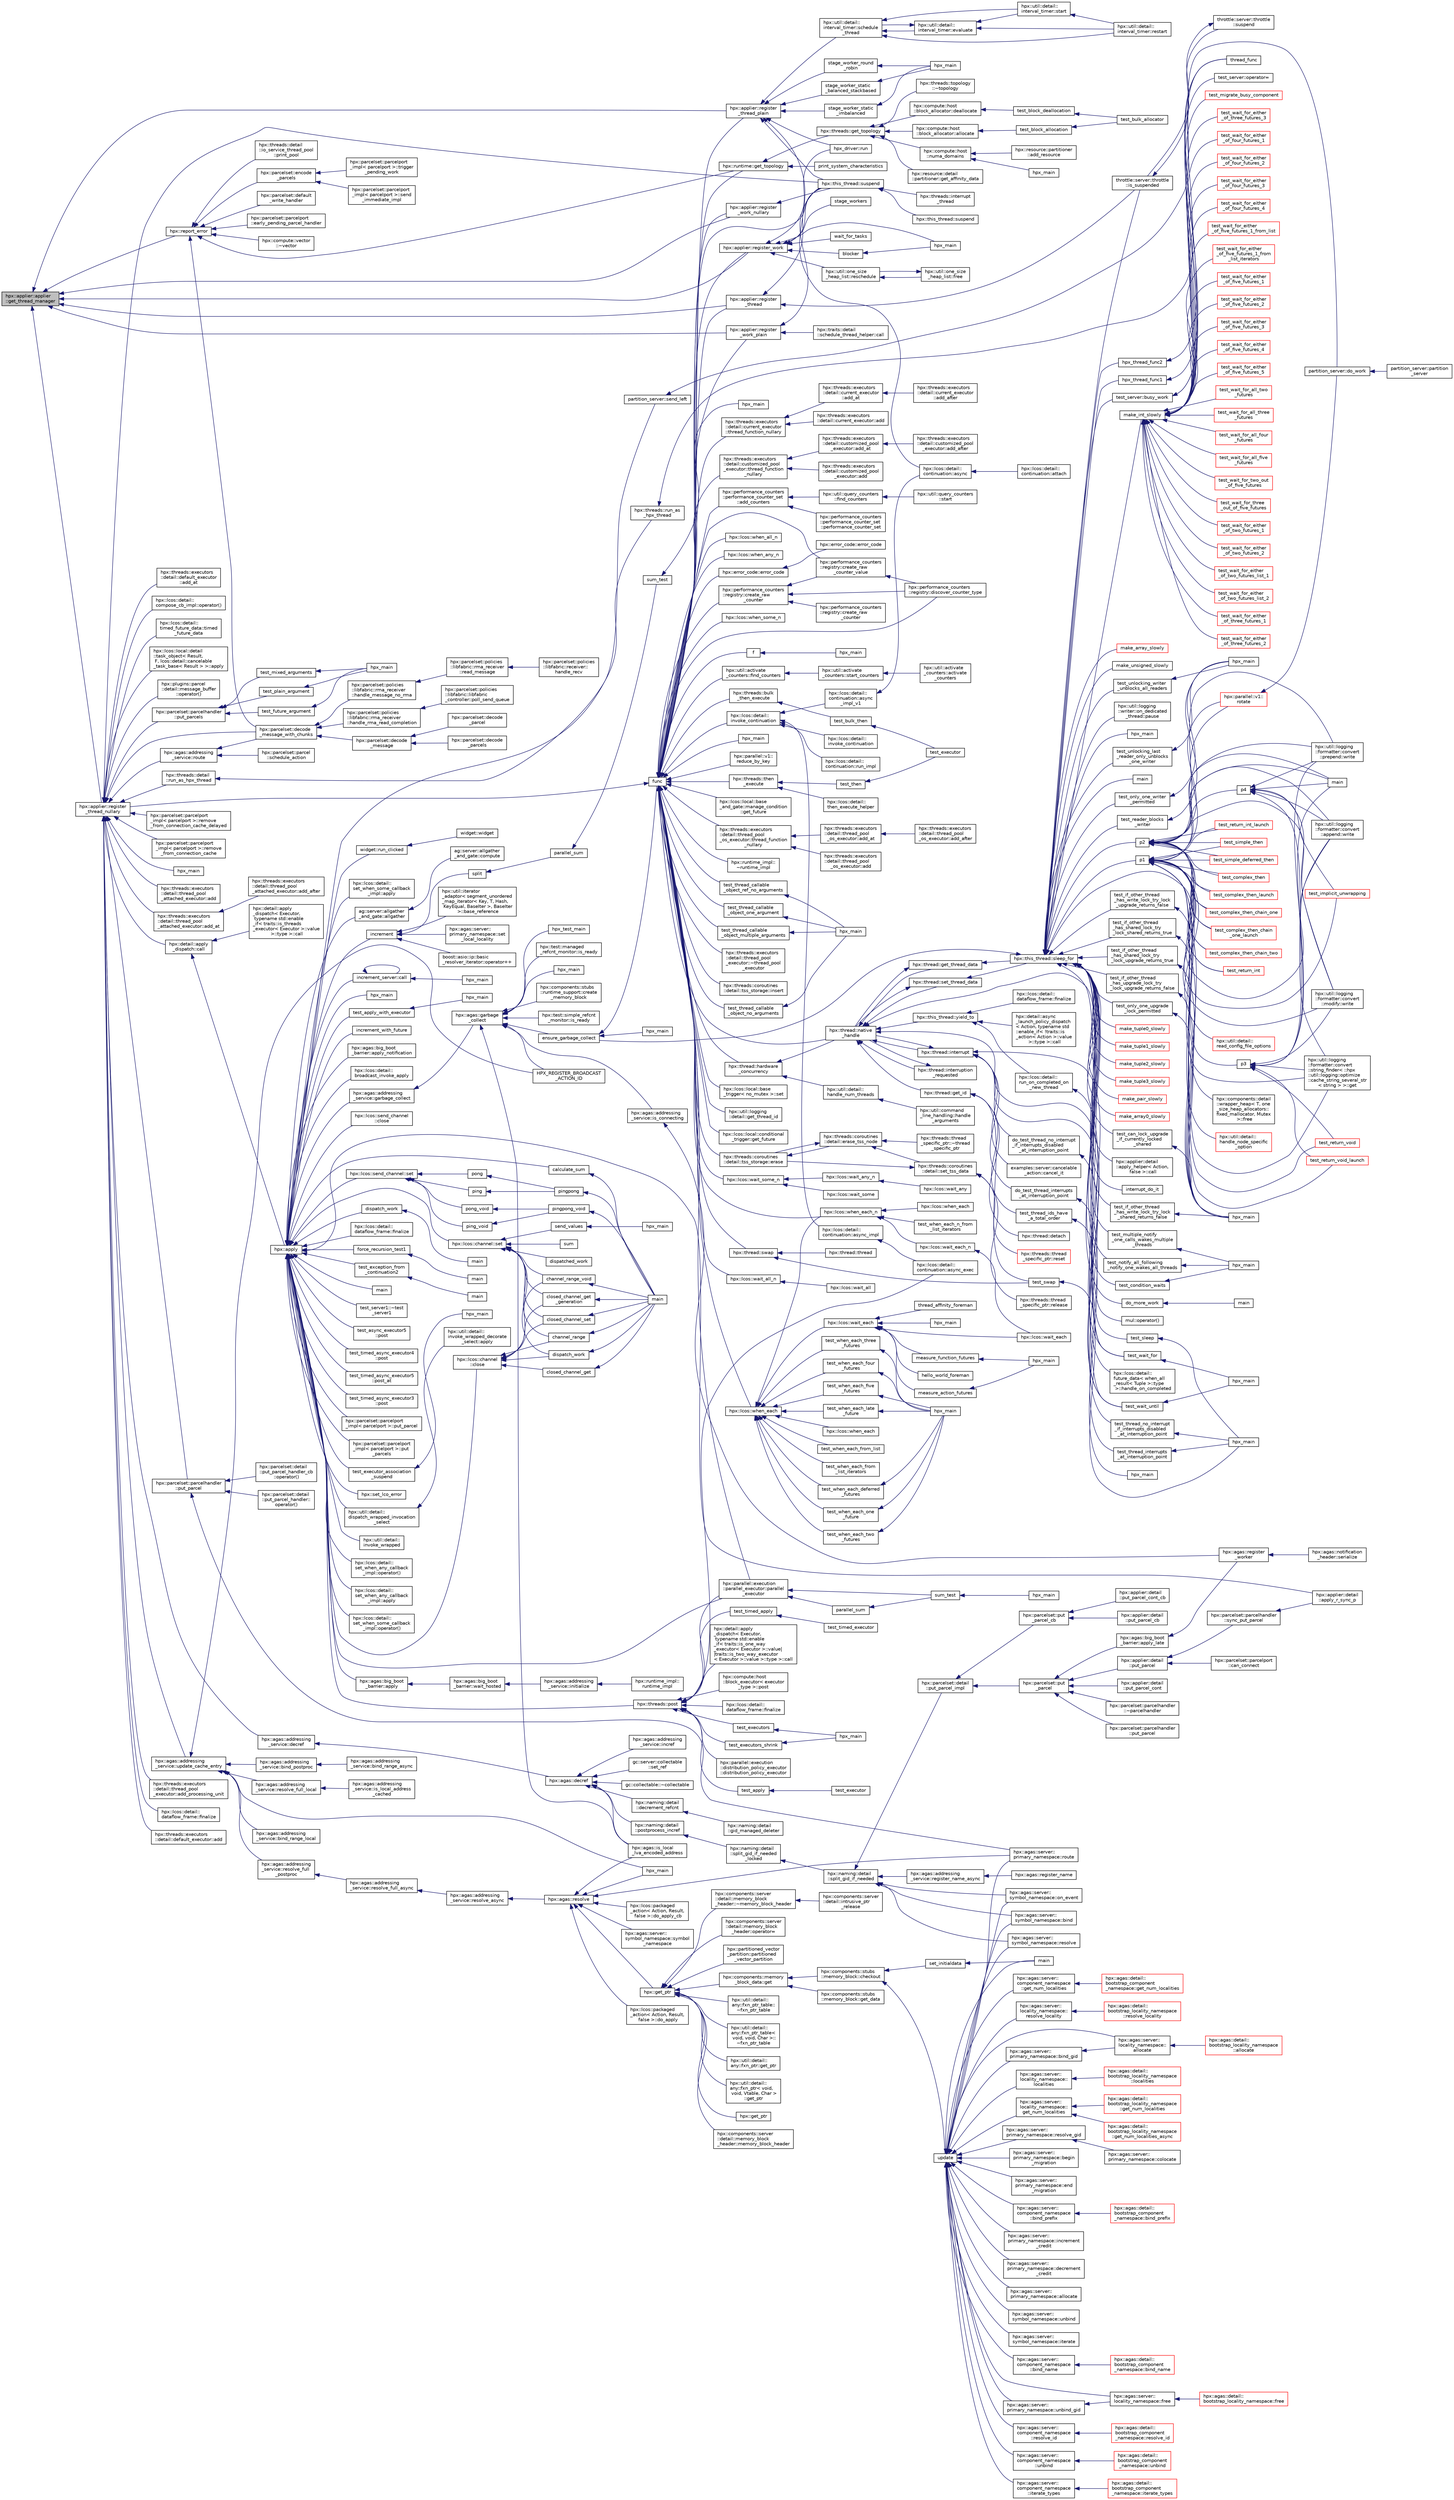 digraph "hpx::applier::applier::get_thread_manager"
{
  edge [fontname="Helvetica",fontsize="10",labelfontname="Helvetica",labelfontsize="10"];
  node [fontname="Helvetica",fontsize="10",shape=record];
  rankdir="LR";
  Node187 [label="hpx::applier::applier\l::get_thread_manager",height=0.2,width=0.4,color="black", fillcolor="grey75", style="filled", fontcolor="black"];
  Node187 -> Node188 [dir="back",color="midnightblue",fontsize="10",style="solid",fontname="Helvetica"];
  Node188 [label="hpx::applier::register\l_thread_nullary",height=0.2,width=0.4,color="black", fillcolor="white", style="filled",URL="$d8/dcb/namespacehpx_1_1applier.html#a401cd1145927e58d74d1eb52aaccd936"];
  Node188 -> Node189 [dir="back",color="midnightblue",fontsize="10",style="solid",fontname="Helvetica"];
  Node189 [label="hpx::agas::addressing\l_service::route",height=0.2,width=0.4,color="black", fillcolor="white", style="filled",URL="$db/d58/structhpx_1_1agas_1_1addressing__service.html#a7ba78aaaea353576c92e10899bbbb471",tooltip="Route the given parcel to the appropriate AGAS service instance. "];
  Node189 -> Node190 [dir="back",color="midnightblue",fontsize="10",style="solid",fontname="Helvetica"];
  Node190 [label="hpx::parcelset::decode\l_message_with_chunks",height=0.2,width=0.4,color="black", fillcolor="white", style="filled",URL="$d4/d41/namespacehpx_1_1parcelset.html#abb7d99e0c8aaa983f0851d9c5d4e78bf"];
  Node190 -> Node191 [dir="back",color="midnightblue",fontsize="10",style="solid",fontname="Helvetica"];
  Node191 [label="hpx::parcelset::decode\l_message",height=0.2,width=0.4,color="black", fillcolor="white", style="filled",URL="$d4/d41/namespacehpx_1_1parcelset.html#ab5f27461c52dbbfeab29fe8a37986faa"];
  Node191 -> Node192 [dir="back",color="midnightblue",fontsize="10",style="solid",fontname="Helvetica"];
  Node192 [label="hpx::parcelset::decode\l_parcel",height=0.2,width=0.4,color="black", fillcolor="white", style="filled",URL="$d4/d41/namespacehpx_1_1parcelset.html#a0199ca3fa04e8fa08c9e6b9eec41ebb5"];
  Node191 -> Node193 [dir="back",color="midnightblue",fontsize="10",style="solid",fontname="Helvetica"];
  Node193 [label="hpx::parcelset::decode\l_parcels",height=0.2,width=0.4,color="black", fillcolor="white", style="filled",URL="$d4/d41/namespacehpx_1_1parcelset.html#aa7b4acdaa73e95824f4406d316551b51"];
  Node190 -> Node194 [dir="back",color="midnightblue",fontsize="10",style="solid",fontname="Helvetica"];
  Node194 [label="hpx::parcelset::policies\l::libfabric::rma_receiver\l::handle_message_no_rma",height=0.2,width=0.4,color="black", fillcolor="white", style="filled",URL="$d4/d56/structhpx_1_1parcelset_1_1policies_1_1libfabric_1_1rma__receiver.html#a9ee3082ad51ee63cf85049b8126580f0"];
  Node194 -> Node195 [dir="back",color="midnightblue",fontsize="10",style="solid",fontname="Helvetica"];
  Node195 [label="hpx::parcelset::policies\l::libfabric::rma_receiver\l::read_message",height=0.2,width=0.4,color="black", fillcolor="white", style="filled",URL="$d4/d56/structhpx_1_1parcelset_1_1policies_1_1libfabric_1_1rma__receiver.html#a687e3e9569a57b6bd48220ecd7ef2394"];
  Node195 -> Node196 [dir="back",color="midnightblue",fontsize="10",style="solid",fontname="Helvetica"];
  Node196 [label="hpx::parcelset::policies\l::libfabric::receiver::\lhandle_recv",height=0.2,width=0.4,color="black", fillcolor="white", style="filled",URL="$d9/df5/structhpx_1_1parcelset_1_1policies_1_1libfabric_1_1receiver.html#ae18eac5b1593bc79ba31cf828177d611"];
  Node190 -> Node197 [dir="back",color="midnightblue",fontsize="10",style="solid",fontname="Helvetica"];
  Node197 [label="hpx::parcelset::policies\l::libfabric::rma_receiver\l::handle_rma_read_completion",height=0.2,width=0.4,color="black", fillcolor="white", style="filled",URL="$d4/d56/structhpx_1_1parcelset_1_1policies_1_1libfabric_1_1rma__receiver.html#a77182bc65fb4dd0fc0737d87bec05a72"];
  Node197 -> Node198 [dir="back",color="midnightblue",fontsize="10",style="solid",fontname="Helvetica"];
  Node198 [label="hpx::parcelset::policies\l::libfabric::libfabric\l_controller::poll_send_queue",height=0.2,width=0.4,color="black", fillcolor="white", style="filled",URL="$db/d9f/classhpx_1_1parcelset_1_1policies_1_1libfabric_1_1libfabric__controller.html#afaa02e122be1ea6800a245af7b3a9cf8"];
  Node189 -> Node199 [dir="back",color="midnightblue",fontsize="10",style="solid",fontname="Helvetica"];
  Node199 [label="hpx::parcelset::parcel\l::schedule_action",height=0.2,width=0.4,color="black", fillcolor="white", style="filled",URL="$d7/d11/classhpx_1_1parcelset_1_1parcel.html#a48b0c65d702bd4b1c4234de252246eb5"];
  Node188 -> Node200 [dir="back",color="midnightblue",fontsize="10",style="solid",fontname="Helvetica"];
  Node200 [label="hpx::agas::addressing\l_service::decref",height=0.2,width=0.4,color="black", fillcolor="white", style="filled",URL="$db/d58/structhpx_1_1agas_1_1addressing__service.html#a0f18342491c8f0398bc0747a0634658b",tooltip="Decrement the global reference count for the given id. "];
  Node200 -> Node201 [dir="back",color="midnightblue",fontsize="10",style="solid",fontname="Helvetica"];
  Node201 [label="hpx::agas::decref",height=0.2,width=0.4,color="black", fillcolor="white", style="filled",URL="$dc/d54/namespacehpx_1_1agas.html#a08f10ad4320050773ecaf08b7ad1ad3e"];
  Node201 -> Node202 [dir="back",color="midnightblue",fontsize="10",style="solid",fontname="Helvetica"];
  Node202 [label="hpx::agas::addressing\l_service::incref",height=0.2,width=0.4,color="black", fillcolor="white", style="filled",URL="$db/d58/structhpx_1_1agas_1_1addressing__service.html#a77add8ef493b3ff577876bbbde8b2ead"];
  Node201 -> Node203 [dir="back",color="midnightblue",fontsize="10",style="solid",fontname="Helvetica"];
  Node203 [label="hpx::agas::is_local\l_lva_encoded_address",height=0.2,width=0.4,color="black", fillcolor="white", style="filled",URL="$dc/d54/namespacehpx_1_1agas.html#abb5e5584ed3b536ace8e3f58415e24c2"];
  Node201 -> Node204 [dir="back",color="midnightblue",fontsize="10",style="solid",fontname="Helvetica"];
  Node204 [label="gc::server::collectable\l::set_ref",height=0.2,width=0.4,color="black", fillcolor="white", style="filled",URL="$da/d76/structgc_1_1server_1_1collectable.html#a8e123e39f5a85da593dc15b5f872748d"];
  Node201 -> Node205 [dir="back",color="midnightblue",fontsize="10",style="solid",fontname="Helvetica"];
  Node205 [label="gc::collectable::~collectable",height=0.2,width=0.4,color="black", fillcolor="white", style="filled",URL="$da/d23/structgc_1_1collectable.html#aa3ac1547c0889e84cc088090dafcad1e"];
  Node201 -> Node206 [dir="back",color="midnightblue",fontsize="10",style="solid",fontname="Helvetica"];
  Node206 [label="hpx::naming::detail\l::decrement_refcnt",height=0.2,width=0.4,color="black", fillcolor="white", style="filled",URL="$d5/d18/namespacehpx_1_1naming_1_1detail.html#a63ddb380473bdb8a186686ffe718b6e2"];
  Node206 -> Node207 [dir="back",color="midnightblue",fontsize="10",style="solid",fontname="Helvetica"];
  Node207 [label="hpx::naming::detail\l::gid_managed_deleter",height=0.2,width=0.4,color="black", fillcolor="white", style="filled",URL="$d5/d18/namespacehpx_1_1naming_1_1detail.html#a4a5ba88a0340322e30f2d7b160a4568f"];
  Node201 -> Node208 [dir="back",color="midnightblue",fontsize="10",style="solid",fontname="Helvetica"];
  Node208 [label="hpx::naming::detail\l::postprocess_incref",height=0.2,width=0.4,color="black", fillcolor="white", style="filled",URL="$d5/d18/namespacehpx_1_1naming_1_1detail.html#a9d2708b2b1a4087d64195137b077ef1d"];
  Node208 -> Node209 [dir="back",color="midnightblue",fontsize="10",style="solid",fontname="Helvetica"];
  Node209 [label="hpx::naming::detail\l::split_gid_if_needed\l_locked",height=0.2,width=0.4,color="black", fillcolor="white", style="filled",URL="$d5/d18/namespacehpx_1_1naming_1_1detail.html#a8a41d874bb719f702a76d483293d9d56"];
  Node209 -> Node210 [dir="back",color="midnightblue",fontsize="10",style="solid",fontname="Helvetica"];
  Node210 [label="hpx::naming::detail\l::split_gid_if_needed",height=0.2,width=0.4,color="black", fillcolor="white", style="filled",URL="$d5/d18/namespacehpx_1_1naming_1_1detail.html#a106949fcb9087fb6bdca67d048d6568f"];
  Node210 -> Node211 [dir="back",color="midnightblue",fontsize="10",style="solid",fontname="Helvetica"];
  Node211 [label="hpx::agas::addressing\l_service::register_name_async",height=0.2,width=0.4,color="black", fillcolor="white", style="filled",URL="$db/d58/structhpx_1_1agas_1_1addressing__service.html#adfd0ce835927a3c0396b6fc9e9fbb3cf"];
  Node211 -> Node212 [dir="back",color="midnightblue",fontsize="10",style="solid",fontname="Helvetica"];
  Node212 [label="hpx::agas::register_name",height=0.2,width=0.4,color="black", fillcolor="white", style="filled",URL="$dc/d54/namespacehpx_1_1agas.html#adc43905ef74ad9948375f3948b64fc2f"];
  Node210 -> Node213 [dir="back",color="midnightblue",fontsize="10",style="solid",fontname="Helvetica"];
  Node213 [label="hpx::parcelset::detail\l::put_parcel_impl",height=0.2,width=0.4,color="black", fillcolor="white", style="filled",URL="$dc/d4e/namespacehpx_1_1parcelset_1_1detail.html#a0dfe29365976960c7f5db6388e8ce603"];
  Node213 -> Node214 [dir="back",color="midnightblue",fontsize="10",style="solid",fontname="Helvetica"];
  Node214 [label="hpx::parcelset::put\l_parcel",height=0.2,width=0.4,color="black", fillcolor="white", style="filled",URL="$d4/d41/namespacehpx_1_1parcelset.html#a53a9f5c6cf260dc8d06d194c96182b65"];
  Node214 -> Node215 [dir="back",color="midnightblue",fontsize="10",style="solid",fontname="Helvetica"];
  Node215 [label="hpx::applier::detail\l::put_parcel",height=0.2,width=0.4,color="black", fillcolor="white", style="filled",URL="$d1/d2a/namespacehpx_1_1applier_1_1detail.html#a4d568b8071bb894a09fabfba232c2663"];
  Node215 -> Node216 [dir="back",color="midnightblue",fontsize="10",style="solid",fontname="Helvetica"];
  Node216 [label="hpx::parcelset::parcelhandler\l::sync_put_parcel",height=0.2,width=0.4,color="black", fillcolor="white", style="filled",URL="$d4/d2f/classhpx_1_1parcelset_1_1parcelhandler.html#ad478f8b244ec822fcbcb84aa67b17497"];
  Node216 -> Node217 [dir="back",color="midnightblue",fontsize="10",style="solid",fontname="Helvetica"];
  Node217 [label="hpx::applier::detail\l::apply_r_sync_p",height=0.2,width=0.4,color="black", fillcolor="white", style="filled",URL="$d1/d2a/namespacehpx_1_1applier_1_1detail.html#ab69485311adeb590afa621a4b4be595d"];
  Node215 -> Node218 [dir="back",color="midnightblue",fontsize="10",style="solid",fontname="Helvetica"];
  Node218 [label="hpx::parcelset::parcelport\l::can_connect",height=0.2,width=0.4,color="black", fillcolor="white", style="filled",URL="$d9/d67/classhpx_1_1parcelset_1_1parcelport.html#a68bd6750625124e4de6309e74283a767"];
  Node214 -> Node219 [dir="back",color="midnightblue",fontsize="10",style="solid",fontname="Helvetica"];
  Node219 [label="hpx::applier::detail\l::put_parcel_cont",height=0.2,width=0.4,color="black", fillcolor="white", style="filled",URL="$d1/d2a/namespacehpx_1_1applier_1_1detail.html#aa5119ce6a8f642d2bacf23dc42ade0f9"];
  Node214 -> Node220 [dir="back",color="midnightblue",fontsize="10",style="solid",fontname="Helvetica"];
  Node220 [label="hpx::agas::big_boot\l_barrier::apply_late",height=0.2,width=0.4,color="black", fillcolor="white", style="filled",URL="$d8/db6/structhpx_1_1agas_1_1big__boot__barrier.html#a9148a04a25bea5a37d77b3ff20e1ebfb"];
  Node220 -> Node221 [dir="back",color="midnightblue",fontsize="10",style="solid",fontname="Helvetica"];
  Node221 [label="hpx::agas::register\l_worker",height=0.2,width=0.4,color="black", fillcolor="white", style="filled",URL="$dc/d54/namespacehpx_1_1agas.html#a3c98dc053a97fca0f3f3b5719d9f8336"];
  Node221 -> Node222 [dir="back",color="midnightblue",fontsize="10",style="solid",fontname="Helvetica"];
  Node222 [label="hpx::agas::notification\l_header::serialize",height=0.2,width=0.4,color="black", fillcolor="white", style="filled",URL="$de/dae/structhpx_1_1agas_1_1notification__header.html#aa028cf0e80baf9259523c340c4568634"];
  Node214 -> Node223 [dir="back",color="midnightblue",fontsize="10",style="solid",fontname="Helvetica"];
  Node223 [label="hpx::parcelset::parcelhandler\l::~parcelhandler",height=0.2,width=0.4,color="black", fillcolor="white", style="filled",URL="$d4/d2f/classhpx_1_1parcelset_1_1parcelhandler.html#a938c1c4259b1be845dc0197465969a17"];
  Node214 -> Node224 [dir="back",color="midnightblue",fontsize="10",style="solid",fontname="Helvetica"];
  Node224 [label="hpx::parcelset::parcelhandler\l::put_parcel",height=0.2,width=0.4,color="black", fillcolor="white", style="filled",URL="$d4/d2f/classhpx_1_1parcelset_1_1parcelhandler.html#aad45344f98c3f15456325c7270ae5ade"];
  Node213 -> Node225 [dir="back",color="midnightblue",fontsize="10",style="solid",fontname="Helvetica"];
  Node225 [label="hpx::parcelset::put\l_parcel_cb",height=0.2,width=0.4,color="black", fillcolor="white", style="filled",URL="$d4/d41/namespacehpx_1_1parcelset.html#a44a60f48094a44cbb7f52b7807dc56ff"];
  Node225 -> Node226 [dir="back",color="midnightblue",fontsize="10",style="solid",fontname="Helvetica"];
  Node226 [label="hpx::applier::detail\l::put_parcel_cb",height=0.2,width=0.4,color="black", fillcolor="white", style="filled",URL="$d1/d2a/namespacehpx_1_1applier_1_1detail.html#a96b7471f7a59fa4d3d298e562507c339"];
  Node225 -> Node227 [dir="back",color="midnightblue",fontsize="10",style="solid",fontname="Helvetica"];
  Node227 [label="hpx::applier::detail\l::put_parcel_cont_cb",height=0.2,width=0.4,color="black", fillcolor="white", style="filled",URL="$d1/d2a/namespacehpx_1_1applier_1_1detail.html#acb5d7569cd53998c51e4b48f09d62e83"];
  Node210 -> Node228 [dir="back",color="midnightblue",fontsize="10",style="solid",fontname="Helvetica"];
  Node228 [label="hpx::agas::server::\lsymbol_namespace::bind",height=0.2,width=0.4,color="black", fillcolor="white", style="filled",URL="$dc/da6/structhpx_1_1agas_1_1server_1_1symbol__namespace.html#a229ead0876ac8c5754793a2ca68de559"];
  Node210 -> Node229 [dir="back",color="midnightblue",fontsize="10",style="solid",fontname="Helvetica"];
  Node229 [label="hpx::agas::server::\lsymbol_namespace::resolve",height=0.2,width=0.4,color="black", fillcolor="white", style="filled",URL="$dc/da6/structhpx_1_1agas_1_1server_1_1symbol__namespace.html#aec3fc24e40dc96142eb77537945e92d5"];
  Node210 -> Node230 [dir="back",color="midnightblue",fontsize="10",style="solid",fontname="Helvetica"];
  Node230 [label="hpx::agas::server::\lsymbol_namespace::on_event",height=0.2,width=0.4,color="black", fillcolor="white", style="filled",URL="$dc/da6/structhpx_1_1agas_1_1server_1_1symbol__namespace.html#abbfcf18e8d40612e4fa618a39a2fc492"];
  Node188 -> Node231 [dir="back",color="midnightblue",fontsize="10",style="solid",fontname="Helvetica"];
  Node231 [label="hpx::agas::addressing\l_service::update_cache_entry",height=0.2,width=0.4,color="black", fillcolor="white", style="filled",URL="$db/d58/structhpx_1_1agas_1_1addressing__service.html#ab49f7530592fc5c804c94720b8ffd61d"];
  Node231 -> Node232 [dir="back",color="midnightblue",fontsize="10",style="solid",fontname="Helvetica"];
  Node232 [label="hpx::agas::addressing\l_service::bind_range_local",height=0.2,width=0.4,color="black", fillcolor="white", style="filled",URL="$db/d58/structhpx_1_1agas_1_1addressing__service.html#ab1d0ff454f580a5082a9b5d25b4f06fd",tooltip="Bind unique range of global ids to given base address. "];
  Node231 -> Node233 [dir="back",color="midnightblue",fontsize="10",style="solid",fontname="Helvetica"];
  Node233 [label="hpx::agas::addressing\l_service::bind_postproc",height=0.2,width=0.4,color="black", fillcolor="white", style="filled",URL="$db/d58/structhpx_1_1agas_1_1addressing__service.html#ae6f42662e19483b27cbf2e2779104b6c"];
  Node233 -> Node234 [dir="back",color="midnightblue",fontsize="10",style="solid",fontname="Helvetica"];
  Node234 [label="hpx::agas::addressing\l_service::bind_range_async",height=0.2,width=0.4,color="black", fillcolor="white", style="filled",URL="$db/d58/structhpx_1_1agas_1_1addressing__service.html#ad125f48a33347da6ab20c84f57822af7"];
  Node231 -> Node235 [dir="back",color="midnightblue",fontsize="10",style="solid",fontname="Helvetica"];
  Node235 [label="hpx::agas::addressing\l_service::resolve_full_local",height=0.2,width=0.4,color="black", fillcolor="white", style="filled",URL="$db/d58/structhpx_1_1agas_1_1addressing__service.html#af089b92023be321f1e101f8666f79d56"];
  Node235 -> Node236 [dir="back",color="midnightblue",fontsize="10",style="solid",fontname="Helvetica"];
  Node236 [label="hpx::agas::addressing\l_service::is_local_address\l_cached",height=0.2,width=0.4,color="black", fillcolor="white", style="filled",URL="$db/d58/structhpx_1_1agas_1_1addressing__service.html#ac22315a71f47927a730953d44c01e119"];
  Node231 -> Node237 [dir="back",color="midnightblue",fontsize="10",style="solid",fontname="Helvetica"];
  Node237 [label="hpx::agas::addressing\l_service::resolve_full\l_postproc",height=0.2,width=0.4,color="black", fillcolor="white", style="filled",URL="$db/d58/structhpx_1_1agas_1_1addressing__service.html#a9adf9683a9e200a15224e7c04f8d6339"];
  Node237 -> Node238 [dir="back",color="midnightblue",fontsize="10",style="solid",fontname="Helvetica"];
  Node238 [label="hpx::agas::addressing\l_service::resolve_full_async",height=0.2,width=0.4,color="black", fillcolor="white", style="filled",URL="$db/d58/structhpx_1_1agas_1_1addressing__service.html#af678e6288e0f302b9c96b813a8e660ef"];
  Node238 -> Node239 [dir="back",color="midnightblue",fontsize="10",style="solid",fontname="Helvetica"];
  Node239 [label="hpx::agas::addressing\l_service::resolve_async",height=0.2,width=0.4,color="black", fillcolor="white", style="filled",URL="$db/d58/structhpx_1_1agas_1_1addressing__service.html#a3344990e7d5c255f51bf89a8fb2828eb"];
  Node239 -> Node240 [dir="back",color="midnightblue",fontsize="10",style="solid",fontname="Helvetica"];
  Node240 [label="hpx::agas::resolve",height=0.2,width=0.4,color="black", fillcolor="white", style="filled",URL="$dc/d54/namespacehpx_1_1agas.html#aa3252ce39fbc229439bb0d85875b01fb"];
  Node240 -> Node241 [dir="back",color="midnightblue",fontsize="10",style="solid",fontname="Helvetica"];
  Node241 [label="hpx::get_ptr",height=0.2,width=0.4,color="black", fillcolor="white", style="filled",URL="$d8/d83/namespacehpx.html#aeb814737de830a2e8e340ca052d5ebfa",tooltip="Returns a future referring to the pointer to the underlying memory of a component. "];
  Node241 -> Node242 [dir="back",color="midnightblue",fontsize="10",style="solid",fontname="Helvetica"];
  Node242 [label="hpx::util::detail::\lany::fxn_ptr_table::\l~fxn_ptr_table",height=0.2,width=0.4,color="black", fillcolor="white", style="filled",URL="$d4/d23/structhpx_1_1util_1_1detail_1_1any_1_1fxn__ptr__table.html#abec0243c15a22c17b416628b8de59111"];
  Node241 -> Node243 [dir="back",color="midnightblue",fontsize="10",style="solid",fontname="Helvetica"];
  Node243 [label="hpx::util::detail::\lany::fxn_ptr_table\<\l void, void, Char \>::\l~fxn_ptr_table",height=0.2,width=0.4,color="black", fillcolor="white", style="filled",URL="$d3/d8f/structhpx_1_1util_1_1detail_1_1any_1_1fxn__ptr__table_3_01void_00_01void_00_01_char_01_4.html#aa98a639e98218646776adc0f4d0c4f68"];
  Node241 -> Node244 [dir="back",color="midnightblue",fontsize="10",style="solid",fontname="Helvetica"];
  Node244 [label="hpx::util::detail::\lany::fxn_ptr::get_ptr",height=0.2,width=0.4,color="black", fillcolor="white", style="filled",URL="$d7/dcb/structhpx_1_1util_1_1detail_1_1any_1_1fxn__ptr.html#a43d78a2ab4dd4b2149f361b38eeac853"];
  Node241 -> Node245 [dir="back",color="midnightblue",fontsize="10",style="solid",fontname="Helvetica"];
  Node245 [label="hpx::util::detail::\lany::fxn_ptr\< void,\l void, Vtable, Char \>\l::get_ptr",height=0.2,width=0.4,color="black", fillcolor="white", style="filled",URL="$d4/dfd/structhpx_1_1util_1_1detail_1_1any_1_1fxn__ptr_3_01void_00_01void_00_01_vtable_00_01_char_01_4.html#a92b4217797102bca7f9ebe903be1cbbe"];
  Node241 -> Node246 [dir="back",color="midnightblue",fontsize="10",style="solid",fontname="Helvetica"];
  Node246 [label="hpx::get_ptr",height=0.2,width=0.4,color="black", fillcolor="white", style="filled",URL="$d8/d83/namespacehpx.html#a488c36e8791a0f000ffce5ce86994602",tooltip="Returns a future referring to the pointer to the underlying memory of a component. "];
  Node241 -> Node247 [dir="back",color="midnightblue",fontsize="10",style="solid",fontname="Helvetica"];
  Node247 [label="hpx::components::server\l::detail::memory_block\l_header::memory_block_header",height=0.2,width=0.4,color="black", fillcolor="white", style="filled",URL="$d7/d1b/classhpx_1_1components_1_1server_1_1detail_1_1memory__block__header.html#aed5e8cf63bf5845d4e1e6d24c5ff36fe"];
  Node241 -> Node248 [dir="back",color="midnightblue",fontsize="10",style="solid",fontname="Helvetica"];
  Node248 [label="hpx::components::server\l::detail::memory_block\l_header::~memory_block_header",height=0.2,width=0.4,color="black", fillcolor="white", style="filled",URL="$d7/d1b/classhpx_1_1components_1_1server_1_1detail_1_1memory__block__header.html#a64944da9256f10c75be3c4683f978314"];
  Node248 -> Node249 [dir="back",color="midnightblue",fontsize="10",style="solid",fontname="Helvetica"];
  Node249 [label="hpx::components::server\l::detail::intrusive_ptr\l_release",height=0.2,width=0.4,color="black", fillcolor="white", style="filled",URL="$d8/d25/namespacehpx_1_1components_1_1server_1_1detail.html#a17d9da126dd7a005fe03586fc75ca180"];
  Node241 -> Node250 [dir="back",color="midnightblue",fontsize="10",style="solid",fontname="Helvetica"];
  Node250 [label="hpx::components::server\l::detail::memory_block\l_header::operator=",height=0.2,width=0.4,color="black", fillcolor="white", style="filled",URL="$d7/d1b/classhpx_1_1components_1_1server_1_1detail_1_1memory__block__header.html#a9f0f60ded060c5333875f47c4d36df16"];
  Node241 -> Node251 [dir="back",color="midnightblue",fontsize="10",style="solid",fontname="Helvetica"];
  Node251 [label="hpx::components::memory\l_block_data::get",height=0.2,width=0.4,color="black", fillcolor="white", style="filled",URL="$d5/d76/classhpx_1_1components_1_1memory__block__data.html#a97ce2f01b730d8d90d329c1642fc0b28"];
  Node251 -> Node252 [dir="back",color="midnightblue",fontsize="10",style="solid",fontname="Helvetica"];
  Node252 [label="hpx::components::stubs\l::memory_block::get_data",height=0.2,width=0.4,color="black", fillcolor="white", style="filled",URL="$d2/d46/structhpx_1_1components_1_1stubs_1_1memory__block.html#ac16c7812886244945987a05d7cb9b6e2"];
  Node251 -> Node253 [dir="back",color="midnightblue",fontsize="10",style="solid",fontname="Helvetica"];
  Node253 [label="hpx::components::stubs\l::memory_block::checkout",height=0.2,width=0.4,color="black", fillcolor="white", style="filled",URL="$d2/d46/structhpx_1_1components_1_1stubs_1_1memory__block.html#a37128bbb38e0ee31010f3d06d6de4e66"];
  Node253 -> Node254 [dir="back",color="midnightblue",fontsize="10",style="solid",fontname="Helvetica"];
  Node254 [label="set_initialdata",height=0.2,width=0.4,color="black", fillcolor="white", style="filled",URL="$d7/d8b/non__atomic__rma_8cpp.html#a8088a219b6b7da870545f4ec73f80930"];
  Node254 -> Node255 [dir="back",color="midnightblue",fontsize="10",style="solid",fontname="Helvetica"];
  Node255 [label="main",height=0.2,width=0.4,color="black", fillcolor="white", style="filled",URL="$d7/d8b/non__atomic__rma_8cpp.html#a0ddf1224851353fc92bfbff6f499fa97"];
  Node253 -> Node256 [dir="back",color="midnightblue",fontsize="10",style="solid",fontname="Helvetica"];
  Node256 [label="update",height=0.2,width=0.4,color="black", fillcolor="white", style="filled",URL="$d7/d8b/non__atomic__rma_8cpp.html#a1f6c9aa3449cfad360e892c9c0bb7773"];
  Node256 -> Node257 [dir="back",color="midnightblue",fontsize="10",style="solid",fontname="Helvetica"];
  Node257 [label="hpx::agas::server::\lcomponent_namespace\l::bind_prefix",height=0.2,width=0.4,color="black", fillcolor="white", style="filled",URL="$d4/dc8/structhpx_1_1agas_1_1server_1_1component__namespace.html#aa0f1e073d2837e493bbb13ffd5c06dc7"];
  Node257 -> Node258 [dir="back",color="midnightblue",fontsize="10",style="solid",fontname="Helvetica"];
  Node258 [label="hpx::agas::detail::\lbootstrap_component\l_namespace::bind_prefix",height=0.2,width=0.4,color="red", fillcolor="white", style="filled",URL="$d4/db7/structhpx_1_1agas_1_1detail_1_1bootstrap__component__namespace.html#a9c4e85844335c1eb7a2dee35ab973927"];
  Node256 -> Node261 [dir="back",color="midnightblue",fontsize="10",style="solid",fontname="Helvetica"];
  Node261 [label="hpx::agas::server::\lcomponent_namespace\l::bind_name",height=0.2,width=0.4,color="black", fillcolor="white", style="filled",URL="$d4/dc8/structhpx_1_1agas_1_1server_1_1component__namespace.html#ac81ad0c6b5a63d0af3299207949b4749"];
  Node261 -> Node262 [dir="back",color="midnightblue",fontsize="10",style="solid",fontname="Helvetica"];
  Node262 [label="hpx::agas::detail::\lbootstrap_component\l_namespace::bind_name",height=0.2,width=0.4,color="red", fillcolor="white", style="filled",URL="$d4/db7/structhpx_1_1agas_1_1detail_1_1bootstrap__component__namespace.html#ad25372861bda6208139f91887d918fbb"];
  Node256 -> Node263 [dir="back",color="midnightblue",fontsize="10",style="solid",fontname="Helvetica"];
  Node263 [label="hpx::agas::server::\lcomponent_namespace\l::resolve_id",height=0.2,width=0.4,color="black", fillcolor="white", style="filled",URL="$d4/dc8/structhpx_1_1agas_1_1server_1_1component__namespace.html#acee1577d340b0c3af69fea410a97e760"];
  Node263 -> Node264 [dir="back",color="midnightblue",fontsize="10",style="solid",fontname="Helvetica"];
  Node264 [label="hpx::agas::detail::\lbootstrap_component\l_namespace::resolve_id",height=0.2,width=0.4,color="red", fillcolor="white", style="filled",URL="$d4/db7/structhpx_1_1agas_1_1detail_1_1bootstrap__component__namespace.html#a59c6702ea1ee4d5d744d89bb57c6ba83"];
  Node256 -> Node265 [dir="back",color="midnightblue",fontsize="10",style="solid",fontname="Helvetica"];
  Node265 [label="hpx::agas::server::\lcomponent_namespace\l::unbind",height=0.2,width=0.4,color="black", fillcolor="white", style="filled",URL="$d4/dc8/structhpx_1_1agas_1_1server_1_1component__namespace.html#a6a1c04b36c3f7c2a61dba64cf586f2b7"];
  Node265 -> Node266 [dir="back",color="midnightblue",fontsize="10",style="solid",fontname="Helvetica"];
  Node266 [label="hpx::agas::detail::\lbootstrap_component\l_namespace::unbind",height=0.2,width=0.4,color="red", fillcolor="white", style="filled",URL="$d4/db7/structhpx_1_1agas_1_1detail_1_1bootstrap__component__namespace.html#aed0961449fec108933b6f738040e98af"];
  Node256 -> Node267 [dir="back",color="midnightblue",fontsize="10",style="solid",fontname="Helvetica"];
  Node267 [label="hpx::agas::server::\lcomponent_namespace\l::iterate_types",height=0.2,width=0.4,color="black", fillcolor="white", style="filled",URL="$d4/dc8/structhpx_1_1agas_1_1server_1_1component__namespace.html#a841f64a9b93bb658091f80fa5019c42c"];
  Node267 -> Node268 [dir="back",color="midnightblue",fontsize="10",style="solid",fontname="Helvetica"];
  Node268 [label="hpx::agas::detail::\lbootstrap_component\l_namespace::iterate_types",height=0.2,width=0.4,color="red", fillcolor="white", style="filled",URL="$d4/db7/structhpx_1_1agas_1_1detail_1_1bootstrap__component__namespace.html#a750193d7d4f0ed8a9adcd7054ae62063"];
  Node256 -> Node269 [dir="back",color="midnightblue",fontsize="10",style="solid",fontname="Helvetica"];
  Node269 [label="hpx::agas::server::\lcomponent_namespace\l::get_num_localities",height=0.2,width=0.4,color="black", fillcolor="white", style="filled",URL="$d4/dc8/structhpx_1_1agas_1_1server_1_1component__namespace.html#ae4612aa43bf1a3173cc0a17f78593a1f"];
  Node269 -> Node270 [dir="back",color="midnightblue",fontsize="10",style="solid",fontname="Helvetica"];
  Node270 [label="hpx::agas::detail::\lbootstrap_component\l_namespace::get_num_localities",height=0.2,width=0.4,color="red", fillcolor="white", style="filled",URL="$d4/db7/structhpx_1_1agas_1_1detail_1_1bootstrap__component__namespace.html#a2ac6a4525c269aa2f635b877e98209aa"];
  Node256 -> Node271 [dir="back",color="midnightblue",fontsize="10",style="solid",fontname="Helvetica"];
  Node271 [label="hpx::agas::server::\llocality_namespace::\lallocate",height=0.2,width=0.4,color="black", fillcolor="white", style="filled",URL="$dc/d72/structhpx_1_1agas_1_1server_1_1locality__namespace.html#a584777211619893840252d5c72b726ac"];
  Node271 -> Node272 [dir="back",color="midnightblue",fontsize="10",style="solid",fontname="Helvetica"];
  Node272 [label="hpx::agas::detail::\lbootstrap_locality_namespace\l::allocate",height=0.2,width=0.4,color="red", fillcolor="white", style="filled",URL="$d2/d28/structhpx_1_1agas_1_1detail_1_1bootstrap__locality__namespace.html#a17fa8a29a5b6c64ac5f92b67fd816be1"];
  Node256 -> Node275 [dir="back",color="midnightblue",fontsize="10",style="solid",fontname="Helvetica"];
  Node275 [label="hpx::agas::server::\llocality_namespace::\lresolve_locality",height=0.2,width=0.4,color="black", fillcolor="white", style="filled",URL="$dc/d72/structhpx_1_1agas_1_1server_1_1locality__namespace.html#acc664dc0ee762d5b35802aa60ac9f6e7"];
  Node275 -> Node276 [dir="back",color="midnightblue",fontsize="10",style="solid",fontname="Helvetica"];
  Node276 [label="hpx::agas::detail::\lbootstrap_locality_namespace\l::resolve_locality",height=0.2,width=0.4,color="red", fillcolor="white", style="filled",URL="$d2/d28/structhpx_1_1agas_1_1detail_1_1bootstrap__locality__namespace.html#a90a9e093f25dbd05d50ec1b46ced037c"];
  Node256 -> Node277 [dir="back",color="midnightblue",fontsize="10",style="solid",fontname="Helvetica"];
  Node277 [label="hpx::agas::server::\llocality_namespace::free",height=0.2,width=0.4,color="black", fillcolor="white", style="filled",URL="$dc/d72/structhpx_1_1agas_1_1server_1_1locality__namespace.html#a53c05de8b43cbdb17edf4930b0fc0ac6"];
  Node277 -> Node278 [dir="back",color="midnightblue",fontsize="10",style="solid",fontname="Helvetica"];
  Node278 [label="hpx::agas::detail::\lbootstrap_locality_namespace::free",height=0.2,width=0.4,color="red", fillcolor="white", style="filled",URL="$d2/d28/structhpx_1_1agas_1_1detail_1_1bootstrap__locality__namespace.html#a2830ab98d14d3fadcec97a72783f9221"];
  Node256 -> Node279 [dir="back",color="midnightblue",fontsize="10",style="solid",fontname="Helvetica"];
  Node279 [label="hpx::agas::server::\llocality_namespace::\llocalities",height=0.2,width=0.4,color="black", fillcolor="white", style="filled",URL="$dc/d72/structhpx_1_1agas_1_1server_1_1locality__namespace.html#ab0ecc44f496ee5011c8ba2c73ea4e5e5"];
  Node279 -> Node280 [dir="back",color="midnightblue",fontsize="10",style="solid",fontname="Helvetica"];
  Node280 [label="hpx::agas::detail::\lbootstrap_locality_namespace\l::localities",height=0.2,width=0.4,color="red", fillcolor="white", style="filled",URL="$d2/d28/structhpx_1_1agas_1_1detail_1_1bootstrap__locality__namespace.html#ab8a1c96ad1ffea65eac264d0c2f64de9"];
  Node256 -> Node281 [dir="back",color="midnightblue",fontsize="10",style="solid",fontname="Helvetica"];
  Node281 [label="hpx::agas::server::\llocality_namespace::\lget_num_localities",height=0.2,width=0.4,color="black", fillcolor="white", style="filled",URL="$dc/d72/structhpx_1_1agas_1_1server_1_1locality__namespace.html#a0df77ad95317a3800a9ae69e8a7ebbe8"];
  Node281 -> Node282 [dir="back",color="midnightblue",fontsize="10",style="solid",fontname="Helvetica"];
  Node282 [label="hpx::agas::detail::\lbootstrap_locality_namespace\l::get_num_localities",height=0.2,width=0.4,color="red", fillcolor="white", style="filled",URL="$d2/d28/structhpx_1_1agas_1_1detail_1_1bootstrap__locality__namespace.html#a6c757ccbb4b7a4a0444dbe3ddee6c6c9"];
  Node281 -> Node283 [dir="back",color="midnightblue",fontsize="10",style="solid",fontname="Helvetica"];
  Node283 [label="hpx::agas::detail::\lbootstrap_locality_namespace\l::get_num_localities_async",height=0.2,width=0.4,color="red", fillcolor="white", style="filled",URL="$d2/d28/structhpx_1_1agas_1_1detail_1_1bootstrap__locality__namespace.html#ac82989597458b0c52fb29f1e3e9fa9d3"];
  Node256 -> Node255 [dir="back",color="midnightblue",fontsize="10",style="solid",fontname="Helvetica"];
  Node256 -> Node284 [dir="back",color="midnightblue",fontsize="10",style="solid",fontname="Helvetica"];
  Node284 [label="hpx::agas::server::\lprimary_namespace::begin\l_migration",height=0.2,width=0.4,color="black", fillcolor="white", style="filled",URL="$d7/d3a/structhpx_1_1agas_1_1server_1_1primary__namespace.html#aca25c89f18a24d56fb9d230735ac8361"];
  Node256 -> Node285 [dir="back",color="midnightblue",fontsize="10",style="solid",fontname="Helvetica"];
  Node285 [label="hpx::agas::server::\lprimary_namespace::end\l_migration",height=0.2,width=0.4,color="black", fillcolor="white", style="filled",URL="$d7/d3a/structhpx_1_1agas_1_1server_1_1primary__namespace.html#a1905203b50cb381ee1cb52bbcc602286"];
  Node256 -> Node286 [dir="back",color="midnightblue",fontsize="10",style="solid",fontname="Helvetica"];
  Node286 [label="hpx::agas::server::\lprimary_namespace::bind_gid",height=0.2,width=0.4,color="black", fillcolor="white", style="filled",URL="$d7/d3a/structhpx_1_1agas_1_1server_1_1primary__namespace.html#ab1681a26c8e8cc901a7e21544a88a951"];
  Node286 -> Node271 [dir="back",color="midnightblue",fontsize="10",style="solid",fontname="Helvetica"];
  Node256 -> Node287 [dir="back",color="midnightblue",fontsize="10",style="solid",fontname="Helvetica"];
  Node287 [label="hpx::agas::server::\lprimary_namespace::resolve_gid",height=0.2,width=0.4,color="black", fillcolor="white", style="filled",URL="$d7/d3a/structhpx_1_1agas_1_1server_1_1primary__namespace.html#a967d5cd6df2454d4d74191d22028f756"];
  Node287 -> Node288 [dir="back",color="midnightblue",fontsize="10",style="solid",fontname="Helvetica"];
  Node288 [label="hpx::agas::server::\lprimary_namespace::colocate",height=0.2,width=0.4,color="black", fillcolor="white", style="filled",URL="$d7/d3a/structhpx_1_1agas_1_1server_1_1primary__namespace.html#a326ebd3b0f65ea692ed0c085f015d0f4"];
  Node256 -> Node289 [dir="back",color="midnightblue",fontsize="10",style="solid",fontname="Helvetica"];
  Node289 [label="hpx::agas::server::\lprimary_namespace::unbind_gid",height=0.2,width=0.4,color="black", fillcolor="white", style="filled",URL="$d7/d3a/structhpx_1_1agas_1_1server_1_1primary__namespace.html#ab86ca45dbf7362722af552f285ee5783"];
  Node289 -> Node277 [dir="back",color="midnightblue",fontsize="10",style="solid",fontname="Helvetica"];
  Node256 -> Node290 [dir="back",color="midnightblue",fontsize="10",style="solid",fontname="Helvetica"];
  Node290 [label="hpx::agas::server::\lprimary_namespace::increment\l_credit",height=0.2,width=0.4,color="black", fillcolor="white", style="filled",URL="$d7/d3a/structhpx_1_1agas_1_1server_1_1primary__namespace.html#a4f254d5f7e9910fa0505c77f3c390011"];
  Node256 -> Node291 [dir="back",color="midnightblue",fontsize="10",style="solid",fontname="Helvetica"];
  Node291 [label="hpx::agas::server::\lprimary_namespace::decrement\l_credit",height=0.2,width=0.4,color="black", fillcolor="white", style="filled",URL="$d7/d3a/structhpx_1_1agas_1_1server_1_1primary__namespace.html#ae3e39a46a5efda084c9971c1c5f519a3"];
  Node256 -> Node292 [dir="back",color="midnightblue",fontsize="10",style="solid",fontname="Helvetica"];
  Node292 [label="hpx::agas::server::\lprimary_namespace::allocate",height=0.2,width=0.4,color="black", fillcolor="white", style="filled",URL="$d7/d3a/structhpx_1_1agas_1_1server_1_1primary__namespace.html#a87560fb730ac846b91fc7287dc4e247b"];
  Node256 -> Node293 [dir="back",color="midnightblue",fontsize="10",style="solid",fontname="Helvetica"];
  Node293 [label="hpx::agas::server::\lprimary_namespace::route",height=0.2,width=0.4,color="black", fillcolor="white", style="filled",URL="$d7/d3a/structhpx_1_1agas_1_1server_1_1primary__namespace.html#a9037a1baa55fb13097a541bc365f2d0b"];
  Node256 -> Node228 [dir="back",color="midnightblue",fontsize="10",style="solid",fontname="Helvetica"];
  Node256 -> Node229 [dir="back",color="midnightblue",fontsize="10",style="solid",fontname="Helvetica"];
  Node256 -> Node294 [dir="back",color="midnightblue",fontsize="10",style="solid",fontname="Helvetica"];
  Node294 [label="hpx::agas::server::\lsymbol_namespace::unbind",height=0.2,width=0.4,color="black", fillcolor="white", style="filled",URL="$dc/da6/structhpx_1_1agas_1_1server_1_1symbol__namespace.html#a815485bd53b2cd7bd8acb57c142cb293"];
  Node256 -> Node295 [dir="back",color="midnightblue",fontsize="10",style="solid",fontname="Helvetica"];
  Node295 [label="hpx::agas::server::\lsymbol_namespace::iterate",height=0.2,width=0.4,color="black", fillcolor="white", style="filled",URL="$dc/da6/structhpx_1_1agas_1_1server_1_1symbol__namespace.html#a11805477f07dc19afc43990b2997d190"];
  Node256 -> Node230 [dir="back",color="midnightblue",fontsize="10",style="solid",fontname="Helvetica"];
  Node241 -> Node296 [dir="back",color="midnightblue",fontsize="10",style="solid",fontname="Helvetica"];
  Node296 [label="hpx::partitioned_vector\l_partition::partitioned\l_vector_partition",height=0.2,width=0.4,color="black", fillcolor="white", style="filled",URL="$da/d87/classhpx_1_1partitioned__vector__partition.html#a85078a778fae06c9d51315c2775227c2"];
  Node240 -> Node203 [dir="back",color="midnightblue",fontsize="10",style="solid",fontname="Helvetica"];
  Node240 -> Node297 [dir="back",color="midnightblue",fontsize="10",style="solid",fontname="Helvetica"];
  Node297 [label="hpx_main",height=0.2,width=0.4,color="black", fillcolor="white", style="filled",URL="$d1/d4f/local__address__rebind_8cpp.html#aaf67a3863f19ff7033e239ebb1204fb7"];
  Node240 -> Node298 [dir="back",color="midnightblue",fontsize="10",style="solid",fontname="Helvetica"];
  Node298 [label="hpx::lcos::packaged\l_action\< Action, Result,\l false \>::do_apply",height=0.2,width=0.4,color="black", fillcolor="white", style="filled",URL="$df/da7/classhpx_1_1lcos_1_1packaged__action_3_01_action_00_01_result_00_01false_01_4.html#a7b4b07dc448c4f1e41b2d0dd4db0766d"];
  Node240 -> Node299 [dir="back",color="midnightblue",fontsize="10",style="solid",fontname="Helvetica"];
  Node299 [label="hpx::lcos::packaged\l_action\< Action, Result,\l false \>::do_apply_cb",height=0.2,width=0.4,color="black", fillcolor="white", style="filled",URL="$df/da7/classhpx_1_1lcos_1_1packaged__action_3_01_action_00_01_result_00_01false_01_4.html#ae9e7cb83096eb3fd1b748c39545d66a7"];
  Node240 -> Node293 [dir="back",color="midnightblue",fontsize="10",style="solid",fontname="Helvetica"];
  Node240 -> Node300 [dir="back",color="midnightblue",fontsize="10",style="solid",fontname="Helvetica"];
  Node300 [label="hpx::agas::server::\lsymbol_namespace::symbol\l_namespace",height=0.2,width=0.4,color="black", fillcolor="white", style="filled",URL="$dc/da6/structhpx_1_1agas_1_1server_1_1symbol__namespace.html#a47e93a69f95628011765023a666b6619"];
  Node231 -> Node297 [dir="back",color="midnightblue",fontsize="10",style="solid",fontname="Helvetica"];
  Node231 -> Node301 [dir="back",color="midnightblue",fontsize="10",style="solid",fontname="Helvetica"];
  Node301 [label="HPX_REGISTER_BROADCAST\l_ACTION_ID",height=0.2,width=0.4,color="black", fillcolor="white", style="filled",URL="$de/d5c/runtime__support__server_8cpp.html#a2c7fd60adfab122ae67b173ad73fc706"];
  Node188 -> Node302 [dir="back",color="midnightblue",fontsize="10",style="solid",fontname="Helvetica"];
  Node302 [label="hpx::detail::apply\l_dispatch::call",height=0.2,width=0.4,color="black", fillcolor="white", style="filled",URL="$db/de8/structhpx_1_1detail_1_1apply__dispatch.html#a0755fab16d281e74bcff0f8045be9459"];
  Node302 -> Node303 [dir="back",color="midnightblue",fontsize="10",style="solid",fontname="Helvetica"];
  Node303 [label="hpx::detail::apply\l_dispatch\< Executor,\l typename std::enable\l_if\< traits::is_threads\l_executor\< Executor \>::value\l \>::type \>::call",height=0.2,width=0.4,color="black", fillcolor="white", style="filled",URL="$d2/d36/structhpx_1_1detail_1_1apply__dispatch_3_01_executor_00_01typename_01std_1_1enable__if_3_01traitace0e78b4eed46f7469a5d3012e80024.html#a3cf0ca78ec85af06d8c729e4bd1b8ab4"];
  Node302 -> Node304 [dir="back",color="midnightblue",fontsize="10",style="solid",fontname="Helvetica"];
  Node304 [label="hpx::apply",height=0.2,width=0.4,color="black", fillcolor="white", style="filled",URL="$d8/d83/namespacehpx.html#aa87762f0db0731d385f3fdfdb25d59fc"];
  Node304 -> Node305 [dir="back",color="midnightblue",fontsize="10",style="solid",fontname="Helvetica"];
  Node305 [label="hpx::agas::addressing\l_service::garbage_collect",height=0.2,width=0.4,color="black", fillcolor="white", style="filled",URL="$db/d58/structhpx_1_1agas_1_1addressing__service.html#a87dcae0eacf6e62d5103ebf516d86f63"];
  Node305 -> Node306 [dir="back",color="midnightblue",fontsize="10",style="solid",fontname="Helvetica"];
  Node306 [label="hpx::agas::garbage\l_collect",height=0.2,width=0.4,color="black", fillcolor="white", style="filled",URL="$dc/d54/namespacehpx_1_1agas.html#a951337adc4f9bd6df00a50737468e911"];
  Node306 -> Node307 [dir="back",color="midnightblue",fontsize="10",style="solid",fontname="Helvetica"];
  Node307 [label="hpx::agas::addressing\l_service::is_connecting",height=0.2,width=0.4,color="black", fillcolor="white", style="filled",URL="$db/d58/structhpx_1_1agas_1_1addressing__service.html#a0155cfd6dbb903623ae403c6f53b86c3",tooltip="Returns whether this addressing_service is connecting to a running application. "];
  Node307 -> Node221 [dir="back",color="midnightblue",fontsize="10",style="solid",fontname="Helvetica"];
  Node306 -> Node308 [dir="back",color="midnightblue",fontsize="10",style="solid",fontname="Helvetica"];
  Node308 [label="hpx_test_main",height=0.2,width=0.4,color="black", fillcolor="white", style="filled",URL="$d6/d80/credit__exhaustion_8cpp.html#a9a1c75cfa4bc8637fb9e22dfdca0891a"];
  Node306 -> Node309 [dir="back",color="midnightblue",fontsize="10",style="solid",fontname="Helvetica"];
  Node309 [label="ensure_garbage_collect",height=0.2,width=0.4,color="black", fillcolor="white", style="filled",URL="$d8/dfd/id__type__ref__counting__1032_8cpp.html#a5264b94bf7c262ac0e521fb290d476d5"];
  Node309 -> Node310 [dir="back",color="midnightblue",fontsize="10",style="solid",fontname="Helvetica"];
  Node310 [label="func",height=0.2,width=0.4,color="black", fillcolor="white", style="filled",URL="$d8/dfd/id__type__ref__counting__1032_8cpp.html#ab811b86ea5107ffb3351fcaa29d2c652"];
  Node310 -> Node311 [dir="back",color="midnightblue",fontsize="10",style="solid",fontname="Helvetica"];
  Node311 [label="hpx::util::activate\l_counters::find_counters",height=0.2,width=0.4,color="black", fillcolor="white", style="filled",URL="$d9/d0b/classhpx_1_1util_1_1activate__counters.html#a797f766dd5e2416f54a5a91b267bedd4"];
  Node311 -> Node312 [dir="back",color="midnightblue",fontsize="10",style="solid",fontname="Helvetica"];
  Node312 [label="hpx::util::activate\l_counters::start_counters",height=0.2,width=0.4,color="black", fillcolor="white", style="filled",URL="$d9/d0b/classhpx_1_1util_1_1activate__counters.html#af2193bbb81054707baea1f8f19d63ddf"];
  Node312 -> Node313 [dir="back",color="midnightblue",fontsize="10",style="solid",fontname="Helvetica"];
  Node313 [label="hpx::util::activate\l_counters::activate\l_counters",height=0.2,width=0.4,color="black", fillcolor="white", style="filled",URL="$d9/d0b/classhpx_1_1util_1_1activate__counters.html#a58030114fe706c120ec4d6d793da25d7"];
  Node310 -> Node314 [dir="back",color="midnightblue",fontsize="10",style="solid",fontname="Helvetica"];
  Node314 [label="hpx::lcos::local::base\l_and_gate::manage_condition\l::get_future",height=0.2,width=0.4,color="black", fillcolor="white", style="filled",URL="$d2/d39/structhpx_1_1lcos_1_1local_1_1base__and__gate_1_1manage__condition.html#ac4f65bf84421c3d2e1e40e986d8d8e62"];
  Node310 -> Node188 [dir="back",color="midnightblue",fontsize="10",style="solid",fontname="Helvetica"];
  Node310 -> Node315 [dir="back",color="midnightblue",fontsize="10",style="solid",fontname="Helvetica"];
  Node315 [label="hpx::applier::register\l_thread",height=0.2,width=0.4,color="black", fillcolor="white", style="filled",URL="$d8/dcb/namespacehpx_1_1applier.html#aa385dd8c421f374f5b672a60aef36df4"];
  Node315 -> Node316 [dir="back",color="midnightblue",fontsize="10",style="solid",fontname="Helvetica"];
  Node316 [label="hpx::this_thread::suspend",height=0.2,width=0.4,color="black", fillcolor="white", style="filled",URL="$d9/d52/namespacehpx_1_1this__thread.html#a15c12bd6b0b99c9a65e1a3669492805d"];
  Node316 -> Node317 [dir="back",color="midnightblue",fontsize="10",style="solid",fontname="Helvetica"];
  Node317 [label="hpx::threads::interrupt\l_thread",height=0.2,width=0.4,color="black", fillcolor="white", style="filled",URL="$d7/d28/namespacehpx_1_1threads.html#ae3f683ad072d61249bf20c67134d604c"];
  Node316 -> Node318 [dir="back",color="midnightblue",fontsize="10",style="solid",fontname="Helvetica"];
  Node318 [label="hpx::this_thread::suspend",height=0.2,width=0.4,color="black", fillcolor="white", style="filled",URL="$d9/d52/namespacehpx_1_1this__thread.html#a13faad4167a300676b16c76733aac1df"];
  Node315 -> Node319 [dir="back",color="midnightblue",fontsize="10",style="solid",fontname="Helvetica"];
  Node319 [label="throttle::server::throttle\l::is_suspended",height=0.2,width=0.4,color="black", fillcolor="white", style="filled",URL="$df/ddc/classthrottle_1_1server_1_1throttle.html#a049732ad9c4e70a61accca4b50874b7d"];
  Node319 -> Node320 [dir="back",color="midnightblue",fontsize="10",style="solid",fontname="Helvetica"];
  Node320 [label="throttle::server::throttle\l::suspend",height=0.2,width=0.4,color="black", fillcolor="white", style="filled",URL="$df/ddc/classthrottle_1_1server_1_1throttle.html#ac4a593e4e48066b2ee29fb54bdd862a1"];
  Node320 -> Node319 [dir="back",color="midnightblue",fontsize="10",style="solid",fontname="Helvetica"];
  Node310 -> Node321 [dir="back",color="midnightblue",fontsize="10",style="solid",fontname="Helvetica"];
  Node321 [label="hpx::applier::register\l_thread_plain",height=0.2,width=0.4,color="black", fillcolor="white", style="filled",URL="$d8/dcb/namespacehpx_1_1applier.html#af52189d319dd2fa91d63dff6fcef6097"];
  Node321 -> Node322 [dir="back",color="midnightblue",fontsize="10",style="solid",fontname="Helvetica"];
  Node322 [label="hpx_driver::run",height=0.2,width=0.4,color="black", fillcolor="white", style="filled",URL="$df/d10/structhpx__driver.html#a18f4851aebac8f2b382fae393675108f"];
  Node321 -> Node323 [dir="back",color="midnightblue",fontsize="10",style="solid",fontname="Helvetica"];
  Node323 [label="hpx::util::detail::\linterval_timer::schedule\l_thread",height=0.2,width=0.4,color="black", fillcolor="white", style="filled",URL="$d9/dc4/classhpx_1_1util_1_1detail_1_1interval__timer.html#a1d016ac6de8d3e796e7e0e0e26b93aa0"];
  Node323 -> Node324 [dir="back",color="midnightblue",fontsize="10",style="solid",fontname="Helvetica"];
  Node324 [label="hpx::util::detail::\linterval_timer::start",height=0.2,width=0.4,color="black", fillcolor="white", style="filled",URL="$d9/dc4/classhpx_1_1util_1_1detail_1_1interval__timer.html#a4e828ee56e41d8f50dc946452b15e3a6"];
  Node324 -> Node325 [dir="back",color="midnightblue",fontsize="10",style="solid",fontname="Helvetica"];
  Node325 [label="hpx::util::detail::\linterval_timer::restart",height=0.2,width=0.4,color="black", fillcolor="white", style="filled",URL="$d9/dc4/classhpx_1_1util_1_1detail_1_1interval__timer.html#aef44e704e69523484a42421ffcf114b2"];
  Node323 -> Node325 [dir="back",color="midnightblue",fontsize="10",style="solid",fontname="Helvetica"];
  Node323 -> Node326 [dir="back",color="midnightblue",fontsize="10",style="solid",fontname="Helvetica"];
  Node326 [label="hpx::util::detail::\linterval_timer::evaluate",height=0.2,width=0.4,color="black", fillcolor="white", style="filled",URL="$d9/dc4/classhpx_1_1util_1_1detail_1_1interval__timer.html#ad9b01abbf45233ff46e5bc8b19ed013e"];
  Node326 -> Node324 [dir="back",color="midnightblue",fontsize="10",style="solid",fontname="Helvetica"];
  Node326 -> Node325 [dir="back",color="midnightblue",fontsize="10",style="solid",fontname="Helvetica"];
  Node326 -> Node323 [dir="back",color="midnightblue",fontsize="10",style="solid",fontname="Helvetica"];
  Node321 -> Node327 [dir="back",color="midnightblue",fontsize="10",style="solid",fontname="Helvetica"];
  Node327 [label="hpx::lcos::detail::\lcontinuation::async",height=0.2,width=0.4,color="black", fillcolor="white", style="filled",URL="$d9/dc0/classhpx_1_1lcos_1_1detail_1_1continuation.html#ae19e236c1a0425365f20635099c8c7d6"];
  Node327 -> Node328 [dir="back",color="midnightblue",fontsize="10",style="solid",fontname="Helvetica"];
  Node328 [label="hpx::lcos::detail::\lcontinuation::attach",height=0.2,width=0.4,color="black", fillcolor="white", style="filled",URL="$d9/dc0/classhpx_1_1lcos_1_1detail_1_1continuation.html#ae02745f5df5af32bf6926943833634ac"];
  Node321 -> Node316 [dir="back",color="midnightblue",fontsize="10",style="solid",fontname="Helvetica"];
  Node321 -> Node329 [dir="back",color="midnightblue",fontsize="10",style="solid",fontname="Helvetica"];
  Node329 [label="stage_worker_static\l_balanced_stackbased",height=0.2,width=0.4,color="black", fillcolor="white", style="filled",URL="$df/de1/timed__task__spawn_8cpp.html#a080d49e6f3dbf611dc09b4eefb05c56a"];
  Node329 -> Node330 [dir="back",color="midnightblue",fontsize="10",style="solid",fontname="Helvetica"];
  Node330 [label="hpx_main",height=0.2,width=0.4,color="black", fillcolor="white", style="filled",URL="$df/de1/timed__task__spawn_8cpp.html#aaf67a3863f19ff7033e239ebb1204fb7"];
  Node321 -> Node331 [dir="back",color="midnightblue",fontsize="10",style="solid",fontname="Helvetica"];
  Node331 [label="stage_worker_static\l_imbalanced",height=0.2,width=0.4,color="black", fillcolor="white", style="filled",URL="$df/de1/timed__task__spawn_8cpp.html#aad6e9a3c933772b7c4adda28ebe9dfe3"];
  Node331 -> Node330 [dir="back",color="midnightblue",fontsize="10",style="solid",fontname="Helvetica"];
  Node321 -> Node332 [dir="back",color="midnightblue",fontsize="10",style="solid",fontname="Helvetica"];
  Node332 [label="stage_worker_round\l_robin",height=0.2,width=0.4,color="black", fillcolor="white", style="filled",URL="$df/de1/timed__task__spawn_8cpp.html#a5afc40d88dc0b3aa1bc973ea37ffcd4b"];
  Node332 -> Node330 [dir="back",color="midnightblue",fontsize="10",style="solid",fontname="Helvetica"];
  Node310 -> Node333 [dir="back",color="midnightblue",fontsize="10",style="solid",fontname="Helvetica"];
  Node333 [label="hpx::applier::register\l_work_nullary",height=0.2,width=0.4,color="black", fillcolor="white", style="filled",URL="$d8/dcb/namespacehpx_1_1applier.html#a5149fbf2ef4b2b306c0750a79f79b228"];
  Node333 -> Node316 [dir="back",color="midnightblue",fontsize="10",style="solid",fontname="Helvetica"];
  Node310 -> Node334 [dir="back",color="midnightblue",fontsize="10",style="solid",fontname="Helvetica"];
  Node334 [label="hpx::applier::register_work",height=0.2,width=0.4,color="black", fillcolor="white", style="filled",URL="$d8/dcb/namespacehpx_1_1applier.html#a6559f27d0f1b7e11aa932035c9aad33a"];
  Node334 -> Node335 [dir="back",color="midnightblue",fontsize="10",style="solid",fontname="Helvetica"];
  Node335 [label="blocker",height=0.2,width=0.4,color="black", fillcolor="white", style="filled",URL="$d7/d92/block__os__threads__1036_8cpp.html#ae9ddc20736959bf5b800cd4660f2a0a1"];
  Node335 -> Node336 [dir="back",color="midnightblue",fontsize="10",style="solid",fontname="Helvetica"];
  Node336 [label="hpx_main",height=0.2,width=0.4,color="black", fillcolor="white", style="filled",URL="$d7/d92/block__os__threads__1036_8cpp.html#aefd26dd818037509b2241068d57e3e1d"];
  Node334 -> Node336 [dir="back",color="midnightblue",fontsize="10",style="solid",fontname="Helvetica"];
  Node334 -> Node322 [dir="back",color="midnightblue",fontsize="10",style="solid",fontname="Helvetica"];
  Node334 -> Node337 [dir="back",color="midnightblue",fontsize="10",style="solid",fontname="Helvetica"];
  Node337 [label="hpx::util::one_size\l_heap_list::reschedule",height=0.2,width=0.4,color="black", fillcolor="white", style="filled",URL="$dd/d40/classhpx_1_1util_1_1one__size__heap__list.html#adb4c24b314dfba950b55a641bbbbd7b4"];
  Node337 -> Node338 [dir="back",color="midnightblue",fontsize="10",style="solid",fontname="Helvetica"];
  Node338 [label="hpx::util::one_size\l_heap_list::free",height=0.2,width=0.4,color="black", fillcolor="white", style="filled",URL="$dd/d40/classhpx_1_1util_1_1one__size__heap__list.html#a7b3caa304f907038a3d51ee27d674e8d"];
  Node338 -> Node337 [dir="back",color="midnightblue",fontsize="10",style="solid",fontname="Helvetica"];
  Node334 -> Node316 [dir="back",color="midnightblue",fontsize="10",style="solid",fontname="Helvetica"];
  Node334 -> Node339 [dir="back",color="midnightblue",fontsize="10",style="solid",fontname="Helvetica"];
  Node339 [label="wait_for_tasks",height=0.2,width=0.4,color="black", fillcolor="white", style="filled",URL="$df/de1/timed__task__spawn_8cpp.html#a9343f118f9876c51c2ce9a733a41320f"];
  Node334 -> Node340 [dir="back",color="midnightblue",fontsize="10",style="solid",fontname="Helvetica"];
  Node340 [label="stage_workers",height=0.2,width=0.4,color="black", fillcolor="white", style="filled",URL="$df/de1/timed__task__spawn_8cpp.html#ac922a66704f973e08e6680fb368830df"];
  Node310 -> Node341 [dir="back",color="midnightblue",fontsize="10",style="solid",fontname="Helvetica"];
  Node341 [label="hpx::applier::register\l_work_plain",height=0.2,width=0.4,color="black", fillcolor="white", style="filled",URL="$d8/dcb/namespacehpx_1_1applier.html#a26ab853d968792ac9f5e91208144bb60"];
  Node341 -> Node342 [dir="back",color="midnightblue",fontsize="10",style="solid",fontname="Helvetica"];
  Node342 [label="hpx::traits::detail\l::schedule_thread_helper::call",height=0.2,width=0.4,color="black", fillcolor="white", style="filled",URL="$d8/df4/structhpx_1_1traits_1_1detail_1_1schedule__thread__helper.html#a8b2e568d21b98102e4197faff2ac0365"];
  Node341 -> Node316 [dir="back",color="midnightblue",fontsize="10",style="solid",fontname="Helvetica"];
  Node310 -> Node343 [dir="back",color="midnightblue",fontsize="10",style="solid",fontname="Helvetica"];
  Node343 [label="hpx::util::logging\l::detail::get_thread_id",height=0.2,width=0.4,color="black", fillcolor="white", style="filled",URL="$d0/d2f/namespacehpx_1_1util_1_1logging_1_1detail.html#ac61675fce29f1a84ec55b2fc758bb95a"];
  Node310 -> Node344 [dir="back",color="midnightblue",fontsize="10",style="solid",fontname="Helvetica"];
  Node344 [label="hpx::lcos::local::conditional\l_trigger::get_future",height=0.2,width=0.4,color="black", fillcolor="white", style="filled",URL="$da/d03/structhpx_1_1lcos_1_1local_1_1conditional__trigger.html#a696c83c578542704cdc4f27dab3c9ff3",tooltip="get a future allowing to wait for the trigger to fire "];
  Node310 -> Node345 [dir="back",color="midnightblue",fontsize="10",style="solid",fontname="Helvetica"];
  Node345 [label="hpx::threads::executors\l::detail::current_executor\l::thread_function_nullary",height=0.2,width=0.4,color="black", fillcolor="white", style="filled",URL="$d9/d5b/classhpx_1_1threads_1_1executors_1_1detail_1_1current__executor.html#af27e2c9d756418a50a8c107bdecbbacc"];
  Node345 -> Node346 [dir="back",color="midnightblue",fontsize="10",style="solid",fontname="Helvetica"];
  Node346 [label="hpx::threads::executors\l::detail::current_executor::add",height=0.2,width=0.4,color="black", fillcolor="white", style="filled",URL="$d9/d5b/classhpx_1_1threads_1_1executors_1_1detail_1_1current__executor.html#ac8579cca96abcccec14b69200aa32d06"];
  Node345 -> Node347 [dir="back",color="midnightblue",fontsize="10",style="solid",fontname="Helvetica"];
  Node347 [label="hpx::threads::executors\l::detail::current_executor\l::add_at",height=0.2,width=0.4,color="black", fillcolor="white", style="filled",URL="$d9/d5b/classhpx_1_1threads_1_1executors_1_1detail_1_1current__executor.html#a776cf0363bb6621f2490b07e62d8f1b6"];
  Node347 -> Node348 [dir="back",color="midnightblue",fontsize="10",style="solid",fontname="Helvetica"];
  Node348 [label="hpx::threads::executors\l::detail::current_executor\l::add_after",height=0.2,width=0.4,color="black", fillcolor="white", style="filled",URL="$d9/d5b/classhpx_1_1threads_1_1executors_1_1detail_1_1current__executor.html#a2b63b16283f6784d8a5561cf44cd89bd"];
  Node310 -> Node349 [dir="back",color="midnightblue",fontsize="10",style="solid",fontname="Helvetica"];
  Node349 [label="hpx::threads::executors\l::detail::customized_pool\l_executor::thread_function\l_nullary",height=0.2,width=0.4,color="black", fillcolor="white", style="filled",URL="$db/de5/classhpx_1_1threads_1_1executors_1_1detail_1_1customized__pool__executor.html#a5aef1a11367cb15e621903bd9464ae5b"];
  Node349 -> Node350 [dir="back",color="midnightblue",fontsize="10",style="solid",fontname="Helvetica"];
  Node350 [label="hpx::threads::executors\l::detail::customized_pool\l_executor::add",height=0.2,width=0.4,color="black", fillcolor="white", style="filled",URL="$db/de5/classhpx_1_1threads_1_1executors_1_1detail_1_1customized__pool__executor.html#a44511790715d0e244f3194ecf1ad7d3f"];
  Node349 -> Node351 [dir="back",color="midnightblue",fontsize="10",style="solid",fontname="Helvetica"];
  Node351 [label="hpx::threads::executors\l::detail::customized_pool\l_executor::add_at",height=0.2,width=0.4,color="black", fillcolor="white", style="filled",URL="$db/de5/classhpx_1_1threads_1_1executors_1_1detail_1_1customized__pool__executor.html#a2411947bd4813aa7896be31506795701"];
  Node351 -> Node352 [dir="back",color="midnightblue",fontsize="10",style="solid",fontname="Helvetica"];
  Node352 [label="hpx::threads::executors\l::detail::customized_pool\l_executor::add_after",height=0.2,width=0.4,color="black", fillcolor="white", style="filled",URL="$db/de5/classhpx_1_1threads_1_1executors_1_1detail_1_1customized__pool__executor.html#ada6e2ee61ac75795e5d97d58ea198d70"];
  Node310 -> Node353 [dir="back",color="midnightblue",fontsize="10",style="solid",fontname="Helvetica"];
  Node353 [label="hpx::error_code::error_code",height=0.2,width=0.4,color="black", fillcolor="white", style="filled",URL="$d0/ddf/classhpx_1_1error__code.html#ab10fcf6785420832f8cae2aef8f01f83"];
  Node353 -> Node354 [dir="back",color="midnightblue",fontsize="10",style="solid",fontname="Helvetica"];
  Node354 [label="hpx::error_code::error_code",height=0.2,width=0.4,color="black", fillcolor="white", style="filled",URL="$d0/ddf/classhpx_1_1error__code.html#ae935c2ac12b6424073bb293514fe8c87"];
  Node310 -> Node355 [dir="back",color="midnightblue",fontsize="10",style="solid",fontname="Helvetica"];
  Node355 [label="f",height=0.2,width=0.4,color="black", fillcolor="white", style="filled",URL="$db/da3/function__argument_8cpp.html#a318289864baaeda929b66b7e6d7c32ef"];
  Node355 -> Node356 [dir="back",color="midnightblue",fontsize="10",style="solid",fontname="Helvetica"];
  Node356 [label="hpx_main",height=0.2,width=0.4,color="black", fillcolor="white", style="filled",URL="$db/da3/function__argument_8cpp.html#a255f773d830db5ca937cff11c2692fa2"];
  Node310 -> Node357 [dir="back",color="midnightblue",fontsize="10",style="solid",fontname="Helvetica"];
  Node357 [label="hpx::lcos::detail::\linvoke_continuation",height=0.2,width=0.4,color="black", fillcolor="white", style="filled",URL="$d4/d6c/namespacehpx_1_1lcos_1_1detail.html#aef74b00bc89edddcacdecfc577fa46b4"];
  Node357 -> Node358 [dir="back",color="midnightblue",fontsize="10",style="solid",fontname="Helvetica"];
  Node358 [label="hpx::lcos::detail::\linvoke_continuation",height=0.2,width=0.4,color="black", fillcolor="white", style="filled",URL="$d4/d6c/namespacehpx_1_1lcos_1_1detail.html#aca295bbfaa94d86f705f50bf16a3c9ff"];
  Node357 -> Node359 [dir="back",color="midnightblue",fontsize="10",style="solid",fontname="Helvetica"];
  Node359 [label="hpx::lcos::detail::\lcontinuation::run_impl",height=0.2,width=0.4,color="black", fillcolor="white", style="filled",URL="$d9/dc0/classhpx_1_1lcos_1_1detail_1_1continuation.html#a555d772423d741adb2fa2eaac466aba1"];
  Node357 -> Node360 [dir="back",color="midnightblue",fontsize="10",style="solid",fontname="Helvetica"];
  Node360 [label="hpx::lcos::detail::\lcontinuation::async\l_impl_v1",height=0.2,width=0.4,color="black", fillcolor="white", style="filled",URL="$d9/dc0/classhpx_1_1lcos_1_1detail_1_1continuation.html#ade0faf4d8a8e4780efe8739b9136591c"];
  Node360 -> Node327 [dir="back",color="midnightblue",fontsize="10",style="solid",fontname="Helvetica"];
  Node357 -> Node361 [dir="back",color="midnightblue",fontsize="10",style="solid",fontname="Helvetica"];
  Node361 [label="hpx::lcos::detail::\lcontinuation::async_impl",height=0.2,width=0.4,color="black", fillcolor="white", style="filled",URL="$d9/dc0/classhpx_1_1lcos_1_1detail_1_1continuation.html#afe0b32ebe4006c1f75393e17553af725"];
  Node361 -> Node362 [dir="back",color="midnightblue",fontsize="10",style="solid",fontname="Helvetica"];
  Node362 [label="hpx::lcos::detail::\lcontinuation::async_exec",height=0.2,width=0.4,color="black", fillcolor="white", style="filled",URL="$d9/dc0/classhpx_1_1lcos_1_1detail_1_1continuation.html#abc17bb1a37a58062be9afcb9262708b7"];
  Node310 -> Node363 [dir="back",color="midnightblue",fontsize="10",style="solid",fontname="Helvetica"];
  Node363 [label="hpx::parallel::execution\l::parallel_executor::parallel\l_executor",height=0.2,width=0.4,color="black", fillcolor="white", style="filled",URL="$db/d9b/structhpx_1_1parallel_1_1execution_1_1parallel__executor.html#a87246529171e7bcd646a34da98ccb4ea",tooltip="Create a new parallel executor. "];
  Node363 -> Node364 [dir="back",color="midnightblue",fontsize="10",style="solid",fontname="Helvetica"];
  Node364 [label="parallel_sum",height=0.2,width=0.4,color="black", fillcolor="white", style="filled",URL="$de/ddd/created__executor__v1_8cpp.html#a80274c30da23d7824ffc381645cbcfeb"];
  Node364 -> Node365 [dir="back",color="midnightblue",fontsize="10",style="solid",fontname="Helvetica"];
  Node365 [label="sum_test",height=0.2,width=0.4,color="black", fillcolor="white", style="filled",URL="$de/ddd/created__executor__v1_8cpp.html#a00698497aebbb08ccb1fafc32f2e52a2"];
  Node365 -> Node366 [dir="back",color="midnightblue",fontsize="10",style="solid",fontname="Helvetica"];
  Node366 [label="hpx_main",height=0.2,width=0.4,color="black", fillcolor="white", style="filled",URL="$de/ddd/created__executor__v1_8cpp.html#a4ca51ec94fa82421fc621b58eef7b01c"];
  Node363 -> Node365 [dir="back",color="midnightblue",fontsize="10",style="solid",fontname="Helvetica"];
  Node310 -> Node367 [dir="back",color="midnightblue",fontsize="10",style="solid",fontname="Helvetica"];
  Node367 [label="hpx::performance_counters\l::performance_counter_set\l::add_counters",height=0.2,width=0.4,color="black", fillcolor="white", style="filled",URL="$df/d08/classhpx_1_1performance__counters_1_1performance__counter__set.html#a82a5e55260f2b6380aea7a67db23ee37"];
  Node367 -> Node368 [dir="back",color="midnightblue",fontsize="10",style="solid",fontname="Helvetica"];
  Node368 [label="hpx::performance_counters\l::performance_counter_set\l::performance_counter_set",height=0.2,width=0.4,color="black", fillcolor="white", style="filled",URL="$df/d08/classhpx_1_1performance__counters_1_1performance__counter__set.html#a98a228aa71d402b00fb39dcd660aa80f"];
  Node367 -> Node369 [dir="back",color="midnightblue",fontsize="10",style="solid",fontname="Helvetica"];
  Node369 [label="hpx::util::query_counters\l::find_counters",height=0.2,width=0.4,color="black", fillcolor="white", style="filled",URL="$de/ddf/classhpx_1_1util_1_1query__counters.html#a5348e11b9ef51989bcebe43621816a28"];
  Node369 -> Node370 [dir="back",color="midnightblue",fontsize="10",style="solid",fontname="Helvetica"];
  Node370 [label="hpx::util::query_counters\l::start",height=0.2,width=0.4,color="black", fillcolor="white", style="filled",URL="$de/ddf/classhpx_1_1util_1_1query__counters.html#aa24a6ab24531938c6bd7b143bc8857ad"];
  Node310 -> Node371 [dir="back",color="midnightblue",fontsize="10",style="solid",fontname="Helvetica"];
  Node371 [label="hpx_main",height=0.2,width=0.4,color="black", fillcolor="white", style="filled",URL="$d4/def/plain__action__1330_8cpp.html#ab1825231fb9efbfb464404767c072654"];
  Node310 -> Node372 [dir="back",color="midnightblue",fontsize="10",style="solid",fontname="Helvetica"];
  Node372 [label="hpx::parallel::v1::\lreduce_by_key",height=0.2,width=0.4,color="black", fillcolor="white", style="filled",URL="$db/db9/namespacehpx_1_1parallel_1_1v1.html#a0b80d8a80e5aa228a042b180cab772e2"];
  Node310 -> Node373 [dir="back",color="midnightblue",fontsize="10",style="solid",fontname="Helvetica"];
  Node373 [label="hpx::performance_counters\l::registry::create_raw\l_counter_value",height=0.2,width=0.4,color="black", fillcolor="white", style="filled",URL="$d2/d02/classhpx_1_1performance__counters_1_1registry.html#ae62a3b3a510612a40cbe50cb59082197",tooltip="Create a new performance counter instance of type raw_counter based on given counter value..."];
  Node373 -> Node374 [dir="back",color="midnightblue",fontsize="10",style="solid",fontname="Helvetica"];
  Node374 [label="hpx::performance_counters\l::registry::discover_counter_type",height=0.2,width=0.4,color="black", fillcolor="white", style="filled",URL="$d2/d02/classhpx_1_1performance__counters_1_1registry.html#af060ad9ba59fefe302c89bd8e80227d9"];
  Node310 -> Node375 [dir="back",color="midnightblue",fontsize="10",style="solid",fontname="Helvetica"];
  Node375 [label="hpx::performance_counters\l::registry::create_raw\l_counter",height=0.2,width=0.4,color="black", fillcolor="white", style="filled",URL="$d2/d02/classhpx_1_1performance__counters_1_1registry.html#a14f535ae7f7532ea036c1e1f56cedad2",tooltip="Create a new performance counter instance of type raw_counter based on given function returning the c..."];
  Node375 -> Node373 [dir="back",color="midnightblue",fontsize="10",style="solid",fontname="Helvetica"];
  Node375 -> Node376 [dir="back",color="midnightblue",fontsize="10",style="solid",fontname="Helvetica"];
  Node376 [label="hpx::performance_counters\l::registry::create_raw\l_counter",height=0.2,width=0.4,color="black", fillcolor="white", style="filled",URL="$d2/d02/classhpx_1_1performance__counters_1_1registry.html#a332a2871793b5913192cc50d42333d38",tooltip="Create a new performance counter instance of type raw_counter based on given function returning the c..."];
  Node375 -> Node374 [dir="back",color="midnightblue",fontsize="10",style="solid",fontname="Helvetica"];
  Node310 -> Node374 [dir="back",color="midnightblue",fontsize="10",style="solid",fontname="Helvetica"];
  Node310 -> Node377 [dir="back",color="midnightblue",fontsize="10",style="solid",fontname="Helvetica"];
  Node377 [label="hpx::runtime::get_topology",height=0.2,width=0.4,color="black", fillcolor="white", style="filled",URL="$d0/d7b/classhpx_1_1runtime.html#aa55a57060c6d0c1ea5ce4e6ef818526e"];
  Node377 -> Node378 [dir="back",color="midnightblue",fontsize="10",style="solid",fontname="Helvetica"];
  Node378 [label="print_system_characteristics",height=0.2,width=0.4,color="black", fillcolor="white", style="filled",URL="$d0/d07/system__characteristics_8hpp.html#ab89dcd3f8f12bd35634d3849f0e93d90"];
  Node377 -> Node379 [dir="back",color="midnightblue",fontsize="10",style="solid",fontname="Helvetica"];
  Node379 [label="hpx::threads::get_topology",height=0.2,width=0.4,color="black", fillcolor="white", style="filled",URL="$d7/d28/namespacehpx_1_1threads.html#a2d22148118979eb7cad63c6ae4cab1c7"];
  Node379 -> Node380 [dir="back",color="midnightblue",fontsize="10",style="solid",fontname="Helvetica"];
  Node380 [label="hpx::compute::host\l::block_allocator::allocate",height=0.2,width=0.4,color="black", fillcolor="white", style="filled",URL="$d2/de8/structhpx_1_1compute_1_1host_1_1block__allocator.html#a4e7e43af2aebdd6b603730bc1e5bdd7c"];
  Node380 -> Node381 [dir="back",color="midnightblue",fontsize="10",style="solid",fontname="Helvetica"];
  Node381 [label="test_block_allocation",height=0.2,width=0.4,color="black", fillcolor="white", style="filled",URL="$dc/d4a/block__allocator_8cpp.html#a7724967e3eafa4b9cfd8f80dad98af00"];
  Node381 -> Node382 [dir="back",color="midnightblue",fontsize="10",style="solid",fontname="Helvetica"];
  Node382 [label="test_bulk_allocator",height=0.2,width=0.4,color="black", fillcolor="white", style="filled",URL="$dc/d4a/block__allocator_8cpp.html#aad021fb470ac159eac4609ba96066d4d"];
  Node379 -> Node383 [dir="back",color="midnightblue",fontsize="10",style="solid",fontname="Helvetica"];
  Node383 [label="hpx::compute::host\l::block_allocator::deallocate",height=0.2,width=0.4,color="black", fillcolor="white", style="filled",URL="$d2/de8/structhpx_1_1compute_1_1host_1_1block__allocator.html#a58162ea233b9f35cbb076a0b449e2767"];
  Node383 -> Node384 [dir="back",color="midnightblue",fontsize="10",style="solid",fontname="Helvetica"];
  Node384 [label="test_block_deallocation",height=0.2,width=0.4,color="black", fillcolor="white", style="filled",URL="$dc/d4a/block__allocator_8cpp.html#aa27a8ee0dd50d1f98b2b0d39a3d93618"];
  Node384 -> Node382 [dir="back",color="midnightblue",fontsize="10",style="solid",fontname="Helvetica"];
  Node379 -> Node385 [dir="back",color="midnightblue",fontsize="10",style="solid",fontname="Helvetica"];
  Node385 [label="hpx::compute::host\l::numa_domains",height=0.2,width=0.4,color="black", fillcolor="white", style="filled",URL="$d4/da7/namespacehpx_1_1compute_1_1host.html#a148bd526927f3b5f85a108c890973588"];
  Node385 -> Node386 [dir="back",color="midnightblue",fontsize="10",style="solid",fontname="Helvetica"];
  Node386 [label="hpx::resource::partitioner\l::add_resource",height=0.2,width=0.4,color="black", fillcolor="white", style="filled",URL="$dc/d38/classhpx_1_1resource_1_1partitioner.html#ae994b2afde4fe9414c8e0b158615387b"];
  Node385 -> Node387 [dir="back",color="midnightblue",fontsize="10",style="solid",fontname="Helvetica"];
  Node387 [label="hpx_main",height=0.2,width=0.4,color="black", fillcolor="white", style="filled",URL="$da/d5f/stream_8cpp.html#a4ca51ec94fa82421fc621b58eef7b01c"];
  Node379 -> Node388 [dir="back",color="midnightblue",fontsize="10",style="solid",fontname="Helvetica"];
  Node388 [label="hpx::resource::detail\l::partitioner::get_affinity_data",height=0.2,width=0.4,color="black", fillcolor="white", style="filled",URL="$d0/dab/classhpx_1_1resource_1_1detail_1_1partitioner.html#a932efced0bbfee361094b8552334d931"];
  Node379 -> Node389 [dir="back",color="midnightblue",fontsize="10",style="solid",fontname="Helvetica"];
  Node389 [label="hpx::threads::topology\l::~topology",height=0.2,width=0.4,color="black", fillcolor="white", style="filled",URL="$d5/daf/structhpx_1_1threads_1_1topology.html#a67c5a4444b8889b1de56aa7a17459734"];
  Node310 -> Node390 [dir="back",color="midnightblue",fontsize="10",style="solid",fontname="Helvetica"];
  Node390 [label="hpx::runtime_impl::\l~runtime_impl",height=0.2,width=0.4,color="black", fillcolor="white", style="filled",URL="$dc/d80/classhpx_1_1runtime__impl.html#a701851190a0f98e3ed6d94c2bde4b6f8",tooltip="The destructor makes sure all HPX runtime services are properly shut down before exiting. "];
  Node310 -> Node391 [dir="back",color="midnightblue",fontsize="10",style="solid",fontname="Helvetica"];
  Node391 [label="hpx::thread::swap",height=0.2,width=0.4,color="black", fillcolor="white", style="filled",URL="$de/d9b/classhpx_1_1thread.html#a6926e6415397708fa7c316689742d92b"];
  Node391 -> Node392 [dir="back",color="midnightblue",fontsize="10",style="solid",fontname="Helvetica"];
  Node392 [label="test_swap",height=0.2,width=0.4,color="black", fillcolor="white", style="filled",URL="$d0/d4e/tests_2unit_2threads_2thread_8cpp.html#aa9645d2d1912efd27e83867429e862d0"];
  Node392 -> Node393 [dir="back",color="midnightblue",fontsize="10",style="solid",fontname="Helvetica"];
  Node393 [label="hpx_main",height=0.2,width=0.4,color="black", fillcolor="white", style="filled",URL="$d0/d4e/tests_2unit_2threads_2thread_8cpp.html#a255f773d830db5ca937cff11c2692fa2"];
  Node391 -> Node394 [dir="back",color="midnightblue",fontsize="10",style="solid",fontname="Helvetica"];
  Node394 [label="hpx::thread::thread",height=0.2,width=0.4,color="black", fillcolor="white", style="filled",URL="$de/d9b/classhpx_1_1thread.html#ac7d76cb7c26536a238a3f0694f765735"];
  Node310 -> Node395 [dir="back",color="midnightblue",fontsize="10",style="solid",fontname="Helvetica"];
  Node395 [label="hpx::thread::hardware\l_concurrency",height=0.2,width=0.4,color="black", fillcolor="white", style="filled",URL="$de/d9b/classhpx_1_1thread.html#a8e4fff210e02485ba493bc3a2a956c03"];
  Node395 -> Node396 [dir="back",color="midnightblue",fontsize="10",style="solid",fontname="Helvetica"];
  Node396 [label="hpx::util::detail::\lhandle_num_threads",height=0.2,width=0.4,color="black", fillcolor="white", style="filled",URL="$d2/d8e/namespacehpx_1_1util_1_1detail.html#a8a8566d3479868554568678b9e5ebcf2"];
  Node396 -> Node397 [dir="back",color="midnightblue",fontsize="10",style="solid",fontname="Helvetica"];
  Node397 [label="hpx::util::command\l_line_handling::handle\l_arguments",height=0.2,width=0.4,color="black", fillcolor="white", style="filled",URL="$d2/df0/structhpx_1_1util_1_1command__line__handling.html#a1aa8a009a61fe583bf8de6e144846eee"];
  Node395 -> Node398 [dir="back",color="midnightblue",fontsize="10",style="solid",fontname="Helvetica"];
  Node398 [label="hpx::thread::native\l_handle",height=0.2,width=0.4,color="black", fillcolor="white", style="filled",URL="$de/d9b/classhpx_1_1thread.html#acf48190d264ab64c1c4ec99d0b421b5a"];
  Node398 -> Node399 [dir="back",color="midnightblue",fontsize="10",style="solid",fontname="Helvetica"];
  Node399 [label="test_wait_for",height=0.2,width=0.4,color="black", fillcolor="white", style="filled",URL="$de/d7d/future__timed__wait__1025_8cpp.html#a0e3d5409a174e5dac600412849dc9d93"];
  Node399 -> Node400 [dir="back",color="midnightblue",fontsize="10",style="solid",fontname="Helvetica"];
  Node400 [label="hpx_main",height=0.2,width=0.4,color="black", fillcolor="white", style="filled",URL="$de/d7d/future__timed__wait__1025_8cpp.html#a255f773d830db5ca937cff11c2692fa2"];
  Node398 -> Node401 [dir="back",color="midnightblue",fontsize="10",style="solid",fontname="Helvetica"];
  Node401 [label="test_wait_until",height=0.2,width=0.4,color="black", fillcolor="white", style="filled",URL="$de/d7d/future__timed__wait__1025_8cpp.html#af6d52682ea10ff7a073cce3b5708c7c9"];
  Node401 -> Node400 [dir="back",color="midnightblue",fontsize="10",style="solid",fontname="Helvetica"];
  Node398 -> Node402 [dir="back",color="midnightblue",fontsize="10",style="solid",fontname="Helvetica"];
  Node402 [label="hpx::thread::get_id",height=0.2,width=0.4,color="black", fillcolor="white", style="filled",URL="$de/d9b/classhpx_1_1thread.html#aec031f492a39c521c2c78e0cd47c4ed8"];
  Node402 -> Node392 [dir="back",color="midnightblue",fontsize="10",style="solid",fontname="Helvetica"];
  Node402 -> Node403 [dir="back",color="midnightblue",fontsize="10",style="solid",fontname="Helvetica"];
  Node403 [label="hpx::thread::detach",height=0.2,width=0.4,color="black", fillcolor="white", style="filled",URL="$de/d9b/classhpx_1_1thread.html#a65d7f6e9f4bb311d73c40a2f74976ede"];
  Node402 -> Node404 [dir="back",color="midnightblue",fontsize="10",style="solid",fontname="Helvetica"];
  Node404 [label="test_thread_ids_have\l_a_total_order",height=0.2,width=0.4,color="black", fillcolor="white", style="filled",URL="$df/d88/thread__id_8cpp.html#a95604be93f5422b5bc87778cff21bde1"];
  Node404 -> Node405 [dir="back",color="midnightblue",fontsize="10",style="solid",fontname="Helvetica"];
  Node405 [label="hpx_main",height=0.2,width=0.4,color="black", fillcolor="white", style="filled",URL="$df/d88/thread__id_8cpp.html#a255f773d830db5ca937cff11c2692fa2"];
  Node398 -> Node406 [dir="back",color="midnightblue",fontsize="10",style="solid",fontname="Helvetica"];
  Node406 [label="hpx::thread::interrupt",height=0.2,width=0.4,color="black", fillcolor="white", style="filled",URL="$de/d9b/classhpx_1_1thread.html#ac34d0d033aa743c476a79dbc2e1a8a39"];
  Node406 -> Node407 [dir="back",color="midnightblue",fontsize="10",style="solid",fontname="Helvetica"];
  Node407 [label="examples::server::cancelable\l_action::cancel_it",height=0.2,width=0.4,color="black", fillcolor="white", style="filled",URL="$da/d82/classexamples_1_1server_1_1cancelable__action.html#a411ff697f6719bdf2db9df63e7ce0d1a"];
  Node406 -> Node399 [dir="back",color="midnightblue",fontsize="10",style="solid",fontname="Helvetica"];
  Node406 -> Node401 [dir="back",color="midnightblue",fontsize="10",style="solid",fontname="Helvetica"];
  Node406 -> Node408 [dir="back",color="midnightblue",fontsize="10",style="solid",fontname="Helvetica"];
  Node408 [label="do_test_thread_interrupts\l_at_interruption_point",height=0.2,width=0.4,color="black", fillcolor="white", style="filled",URL="$d0/d4e/tests_2unit_2threads_2thread_8cpp.html#a1592be75203d2ef54f0a19832cacecf8"];
  Node408 -> Node409 [dir="back",color="midnightblue",fontsize="10",style="solid",fontname="Helvetica"];
  Node409 [label="test_thread_interrupts\l_at_interruption_point",height=0.2,width=0.4,color="black", fillcolor="white", style="filled",URL="$d0/d4e/tests_2unit_2threads_2thread_8cpp.html#a4a6a8c2918dcd825da0102f3a63bf24a"];
  Node409 -> Node393 [dir="back",color="midnightblue",fontsize="10",style="solid",fontname="Helvetica"];
  Node406 -> Node410 [dir="back",color="midnightblue",fontsize="10",style="solid",fontname="Helvetica"];
  Node410 [label="do_test_thread_no_interrupt\l_if_interrupts_disabled\l_at_interruption_point",height=0.2,width=0.4,color="black", fillcolor="white", style="filled",URL="$d0/d4e/tests_2unit_2threads_2thread_8cpp.html#a83a3b29d9f2edb5952625e72f9651985"];
  Node410 -> Node411 [dir="back",color="midnightblue",fontsize="10",style="solid",fontname="Helvetica"];
  Node411 [label="test_thread_no_interrupt\l_if_interrupts_disabled\l_at_interruption_point",height=0.2,width=0.4,color="black", fillcolor="white", style="filled",URL="$d0/d4e/tests_2unit_2threads_2thread_8cpp.html#ae8589f467c87f24293dd95710b4d8374"];
  Node411 -> Node393 [dir="back",color="midnightblue",fontsize="10",style="solid",fontname="Helvetica"];
  Node406 -> Node398 [dir="back",color="midnightblue",fontsize="10",style="solid",fontname="Helvetica"];
  Node398 -> Node412 [dir="back",color="midnightblue",fontsize="10",style="solid",fontname="Helvetica"];
  Node412 [label="hpx::thread::interruption\l_requested",height=0.2,width=0.4,color="black", fillcolor="white", style="filled",URL="$de/d9b/classhpx_1_1thread.html#a33276bb4c20bbb0b1978944e18ef71b8"];
  Node412 -> Node398 [dir="back",color="midnightblue",fontsize="10",style="solid",fontname="Helvetica"];
  Node398 -> Node413 [dir="back",color="midnightblue",fontsize="10",style="solid",fontname="Helvetica"];
  Node413 [label="hpx::thread::get_thread_data",height=0.2,width=0.4,color="black", fillcolor="white", style="filled",URL="$de/d9b/classhpx_1_1thread.html#a4535ef82cec3b953d2c941d20e3e3904"];
  Node413 -> Node398 [dir="back",color="midnightblue",fontsize="10",style="solid",fontname="Helvetica"];
  Node413 -> Node414 [dir="back",color="midnightblue",fontsize="10",style="solid",fontname="Helvetica"];
  Node414 [label="hpx::this_thread::sleep_for",height=0.2,width=0.4,color="black", fillcolor="white", style="filled",URL="$d9/d52/namespacehpx_1_1this__thread.html#afc042a5a5fa52eef2d1d177a343435cf"];
  Node414 -> Node415 [dir="back",color="midnightblue",fontsize="10",style="solid",fontname="Helvetica"];
  Node415 [label="hpx::applier::detail\l::apply_helper\< Action,\l false \>::call",height=0.2,width=0.4,color="black", fillcolor="white", style="filled",URL="$de/d9b/structhpx_1_1applier_1_1detail_1_1apply__helper_3_01_action_00_01false_01_4.html#a567fbb92986df0974d5b30ca9a002130"];
  Node414 -> Node416 [dir="back",color="midnightblue",fontsize="10",style="solid",fontname="Helvetica"];
  Node416 [label="interrupt_do_it",height=0.2,width=0.4,color="black", fillcolor="white", style="filled",URL="$d1/db8/cancelable__action__client_8cpp.html#a46617129de426f6e7ab5eb91b008cd9e"];
  Node414 -> Node417 [dir="back",color="midnightblue",fontsize="10",style="solid",fontname="Helvetica"];
  Node417 [label="test_multiple_notify\l_one_calls_wakes_multiple\l_threads",height=0.2,width=0.4,color="black", fillcolor="white", style="filled",URL="$d1/ded/tests_2unit_2lcos_2condition__variable_8cpp.html#a578d8e27a7396ab57393dea2b8badee3"];
  Node417 -> Node418 [dir="back",color="midnightblue",fontsize="10",style="solid",fontname="Helvetica"];
  Node418 [label="hpx_main",height=0.2,width=0.4,color="black", fillcolor="white", style="filled",URL="$d1/ded/tests_2unit_2lcos_2condition__variable_8cpp.html#a255f773d830db5ca937cff11c2692fa2"];
  Node414 -> Node419 [dir="back",color="midnightblue",fontsize="10",style="solid",fontname="Helvetica"];
  Node419 [label="test_notify_all_following\l_notify_one_wakes_all_threads",height=0.2,width=0.4,color="black", fillcolor="white", style="filled",URL="$d1/ded/tests_2unit_2lcos_2condition__variable_8cpp.html#a6dd6eca404b61c749747efb07bebe3fd"];
  Node419 -> Node418 [dir="back",color="midnightblue",fontsize="10",style="solid",fontname="Helvetica"];
  Node414 -> Node420 [dir="back",color="midnightblue",fontsize="10",style="solid",fontname="Helvetica"];
  Node420 [label="test_condition_waits",height=0.2,width=0.4,color="black", fillcolor="white", style="filled",URL="$d1/ded/tests_2unit_2lcos_2condition__variable_8cpp.html#a1dd2e7c76971df521b245377c9611cd9"];
  Node420 -> Node418 [dir="back",color="midnightblue",fontsize="10",style="solid",fontname="Helvetica"];
  Node414 -> Node421 [dir="back",color="midnightblue",fontsize="10",style="solid",fontname="Helvetica"];
  Node421 [label="mul::operator()",height=0.2,width=0.4,color="black", fillcolor="white", style="filled",URL="$d2/d02/structmul.html#ab5eaa3d788f0a8d13cc19948e528c0e5"];
  Node414 -> Node422 [dir="back",color="midnightblue",fontsize="10",style="solid",fontname="Helvetica"];
  Node422 [label="do_more_work",height=0.2,width=0.4,color="black", fillcolor="white", style="filled",URL="$d2/dfd/future__2667_8cpp.html#a9ceebb831160f2acf3a047384add9064"];
  Node422 -> Node423 [dir="back",color="midnightblue",fontsize="10",style="solid",fontname="Helvetica"];
  Node423 [label="main",height=0.2,width=0.4,color="black", fillcolor="white", style="filled",URL="$d2/dfd/future__2667_8cpp.html#ae66f6b31b5ad750f1fe042a706a4e3d4"];
  Node414 -> Node424 [dir="back",color="midnightblue",fontsize="10",style="solid",fontname="Helvetica"];
  Node424 [label="p1",height=0.2,width=0.4,color="black", fillcolor="white", style="filled",URL="$df/da5/future__then_8cpp.html#a8978a24b044bacf963e33824a4c1ac98"];
  Node424 -> Node425 [dir="back",color="midnightblue",fontsize="10",style="solid",fontname="Helvetica"];
  Node425 [label="main",height=0.2,width=0.4,color="black", fillcolor="white", style="filled",URL="$dd/ded/bind__placeholder__test_8cpp.html#ae66f6b31b5ad750f1fe042a706a4e3d4"];
  Node424 -> Node426 [dir="back",color="midnightblue",fontsize="10",style="solid",fontname="Helvetica"];
  Node426 [label="hpx::util::logging\l::formatter::convert\l::string_finder\< ::hpx\l::util::logging::optimize\l::cache_string_several_str\l\< string \> \>::get",height=0.2,width=0.4,color="black", fillcolor="white", style="filled",URL="$da/d09/structhpx_1_1util_1_1logging_1_1formatter_1_1convert_1_1string__finder_3_01_1_1hpx_1_1util_1_1loe3f73a176adffd0ee7d2c5e1121ceb93.html#a9f91bb7bb18f0c343f6f95448106ffe0"];
  Node424 -> Node427 [dir="back",color="midnightblue",fontsize="10",style="solid",fontname="Helvetica"];
  Node427 [label="hpx::util::logging\l::formatter::convert\l::prepend::write",height=0.2,width=0.4,color="black", fillcolor="white", style="filled",URL="$de/d08/namespacehpx_1_1util_1_1logging_1_1formatter_1_1convert_1_1prepend.html#a800b76595c1330001994b1279f93d7ee"];
  Node424 -> Node428 [dir="back",color="midnightblue",fontsize="10",style="solid",fontname="Helvetica"];
  Node428 [label="hpx::util::logging\l::formatter::convert\l::append::write",height=0.2,width=0.4,color="black", fillcolor="white", style="filled",URL="$da/d97/namespacehpx_1_1util_1_1logging_1_1formatter_1_1convert_1_1append.html#a719ba04af3b9146a733025e9518eab47"];
  Node424 -> Node429 [dir="back",color="midnightblue",fontsize="10",style="solid",fontname="Helvetica"];
  Node429 [label="hpx::util::logging\l::formatter::convert\l::modify::write",height=0.2,width=0.4,color="black", fillcolor="white", style="filled",URL="$df/d5f/namespacehpx_1_1util_1_1logging_1_1formatter_1_1convert_1_1modify.html#aa88c9565b436c49c89eac1cb2e0ec7c2"];
  Node424 -> Node430 [dir="back",color="midnightblue",fontsize="10",style="solid",fontname="Helvetica"];
  Node430 [label="test_return_int",height=0.2,width=0.4,color="red", fillcolor="white", style="filled",URL="$df/da5/future__then_8cpp.html#a4574c7d42a67c66efb94b4aad426e984"];
  Node424 -> Node432 [dir="back",color="midnightblue",fontsize="10",style="solid",fontname="Helvetica"];
  Node432 [label="test_return_int_launch",height=0.2,width=0.4,color="red", fillcolor="white", style="filled",URL="$df/da5/future__then_8cpp.html#a4d59ccf0b01a1fa8fde2acc877f986a7"];
  Node424 -> Node433 [dir="back",color="midnightblue",fontsize="10",style="solid",fontname="Helvetica"];
  Node433 [label="test_return_void",height=0.2,width=0.4,color="red", fillcolor="white", style="filled",URL="$df/da5/future__then_8cpp.html#a504f39b4d586615d5d1371c8dad56645"];
  Node424 -> Node434 [dir="back",color="midnightblue",fontsize="10",style="solid",fontname="Helvetica"];
  Node434 [label="test_return_void_launch",height=0.2,width=0.4,color="red", fillcolor="white", style="filled",URL="$df/da5/future__then_8cpp.html#a6bca71baf1676513433d261fbffee4bc"];
  Node424 -> Node435 [dir="back",color="midnightblue",fontsize="10",style="solid",fontname="Helvetica"];
  Node435 [label="test_implicit_unwrapping",height=0.2,width=0.4,color="red", fillcolor="white", style="filled",URL="$df/da5/future__then_8cpp.html#ad7b1b04c3515e5bf95459e94b1bdc337"];
  Node424 -> Node436 [dir="back",color="midnightblue",fontsize="10",style="solid",fontname="Helvetica"];
  Node436 [label="test_simple_then",height=0.2,width=0.4,color="red", fillcolor="white", style="filled",URL="$df/da5/future__then_8cpp.html#aa74379f2bcdf911e278b78569028848b"];
  Node424 -> Node437 [dir="back",color="midnightblue",fontsize="10",style="solid",fontname="Helvetica"];
  Node437 [label="test_simple_deferred_then",height=0.2,width=0.4,color="red", fillcolor="white", style="filled",URL="$df/da5/future__then_8cpp.html#a026670a80b5d18f81a87665f09f4b9e4"];
  Node424 -> Node438 [dir="back",color="midnightblue",fontsize="10",style="solid",fontname="Helvetica"];
  Node438 [label="test_complex_then",height=0.2,width=0.4,color="red", fillcolor="white", style="filled",URL="$df/da5/future__then_8cpp.html#a65c0909ab7ad1dbde6b00a89e09d12ee"];
  Node424 -> Node439 [dir="back",color="midnightblue",fontsize="10",style="solid",fontname="Helvetica"];
  Node439 [label="test_complex_then_launch",height=0.2,width=0.4,color="red", fillcolor="white", style="filled",URL="$df/da5/future__then_8cpp.html#a57e79de123fc4563e6535bcb0d510eb6"];
  Node424 -> Node440 [dir="back",color="midnightblue",fontsize="10",style="solid",fontname="Helvetica"];
  Node440 [label="test_complex_then_chain_one",height=0.2,width=0.4,color="red", fillcolor="white", style="filled",URL="$df/da5/future__then_8cpp.html#aa9256ab654994c70d6de44c612f62ac1"];
  Node424 -> Node441 [dir="back",color="midnightblue",fontsize="10",style="solid",fontname="Helvetica"];
  Node441 [label="test_complex_then_chain\l_one_launch",height=0.2,width=0.4,color="red", fillcolor="white", style="filled",URL="$df/da5/future__then_8cpp.html#acf17bb2a5182b9cb7667271f95a03704"];
  Node424 -> Node442 [dir="back",color="midnightblue",fontsize="10",style="solid",fontname="Helvetica"];
  Node442 [label="test_complex_then_chain_two",height=0.2,width=0.4,color="red", fillcolor="white", style="filled",URL="$df/da5/future__then_8cpp.html#a877da4dafc5590d16fa0d3c57391c363"];
  Node424 -> Node443 [dir="back",color="midnightblue",fontsize="10",style="solid",fontname="Helvetica"];
  Node443 [label="hpx::util::detail::\lhandle_node_specific\l_option",height=0.2,width=0.4,color="red", fillcolor="white", style="filled",URL="$d2/d8e/namespacehpx_1_1util_1_1detail.html#a43e5f30f676cfadaad879f991391ffab"];
  Node424 -> Node445 [dir="back",color="midnightblue",fontsize="10",style="solid",fontname="Helvetica"];
  Node445 [label="hpx::util::detail::\lread_config_file_options",height=0.2,width=0.4,color="red", fillcolor="white", style="filled",URL="$d2/d8e/namespacehpx_1_1util_1_1detail.html#acc4cbf3746afbdeb02d4d79e65ec085d"];
  Node424 -> Node449 [dir="back",color="midnightblue",fontsize="10",style="solid",fontname="Helvetica"];
  Node449 [label="hpx::parallel::v1::\lrotate",height=0.2,width=0.4,color="red", fillcolor="white", style="filled",URL="$db/db9/namespacehpx_1_1parallel_1_1v1.html#a1186b3f6aa7198ada6c81f987e08f85b"];
  Node449 -> Node450 [dir="back",color="midnightblue",fontsize="10",style="solid",fontname="Helvetica"];
  Node450 [label="partition_server::do_work",height=0.2,width=0.4,color="black", fillcolor="white", style="filled",URL="$d9/dbd/structpartition__server.html#a6642286bc38b9bed88cc6423d181b87f"];
  Node450 -> Node451 [dir="back",color="midnightblue",fontsize="10",style="solid",fontname="Helvetica"];
  Node451 [label="partition_server::partition\l_server",height=0.2,width=0.4,color="black", fillcolor="white", style="filled",URL="$d9/dbd/structpartition__server.html#a80906893b5b6771003acbf3fcfec37cf"];
  Node424 -> Node463 [dir="back",color="midnightblue",fontsize="10",style="solid",fontname="Helvetica"];
  Node463 [label="hpx::components::detail\l::wrapper_heap\< T, one\l_size_heap_allocators::\lfixed_mallocator, Mutex\l \>::free",height=0.2,width=0.4,color="black", fillcolor="white", style="filled",URL="$d1/d6d/classhpx_1_1components_1_1detail_1_1wrapper__heap.html#aca09fd51113634e49b03973d49a01612"];
  Node414 -> Node464 [dir="back",color="midnightblue",fontsize="10",style="solid",fontname="Helvetica"];
  Node464 [label="p2",height=0.2,width=0.4,color="black", fillcolor="white", style="filled",URL="$df/da5/future__then_8cpp.html#a0dabf50b87b0ab6126c07663b7c82650"];
  Node464 -> Node425 [dir="back",color="midnightblue",fontsize="10",style="solid",fontname="Helvetica"];
  Node464 -> Node426 [dir="back",color="midnightblue",fontsize="10",style="solid",fontname="Helvetica"];
  Node464 -> Node427 [dir="back",color="midnightblue",fontsize="10",style="solid",fontname="Helvetica"];
  Node464 -> Node428 [dir="back",color="midnightblue",fontsize="10",style="solid",fontname="Helvetica"];
  Node464 -> Node429 [dir="back",color="midnightblue",fontsize="10",style="solid",fontname="Helvetica"];
  Node464 -> Node465 [dir="back",color="midnightblue",fontsize="10",style="solid",fontname="Helvetica"];
  Node465 [label="p4",height=0.2,width=0.4,color="black", fillcolor="white", style="filled",URL="$df/da5/future__then_8cpp.html#a2e41883da983a4e735ff63a070df689f"];
  Node465 -> Node425 [dir="back",color="midnightblue",fontsize="10",style="solid",fontname="Helvetica"];
  Node465 -> Node426 [dir="back",color="midnightblue",fontsize="10",style="solid",fontname="Helvetica"];
  Node465 -> Node427 [dir="back",color="midnightblue",fontsize="10",style="solid",fontname="Helvetica"];
  Node465 -> Node428 [dir="back",color="midnightblue",fontsize="10",style="solid",fontname="Helvetica"];
  Node465 -> Node429 [dir="back",color="midnightblue",fontsize="10",style="solid",fontname="Helvetica"];
  Node465 -> Node435 [dir="back",color="midnightblue",fontsize="10",style="solid",fontname="Helvetica"];
  Node464 -> Node430 [dir="back",color="midnightblue",fontsize="10",style="solid",fontname="Helvetica"];
  Node464 -> Node432 [dir="back",color="midnightblue",fontsize="10",style="solid",fontname="Helvetica"];
  Node464 -> Node436 [dir="back",color="midnightblue",fontsize="10",style="solid",fontname="Helvetica"];
  Node464 -> Node437 [dir="back",color="midnightblue",fontsize="10",style="solid",fontname="Helvetica"];
  Node464 -> Node438 [dir="back",color="midnightblue",fontsize="10",style="solid",fontname="Helvetica"];
  Node464 -> Node439 [dir="back",color="midnightblue",fontsize="10",style="solid",fontname="Helvetica"];
  Node464 -> Node440 [dir="back",color="midnightblue",fontsize="10",style="solid",fontname="Helvetica"];
  Node464 -> Node441 [dir="back",color="midnightblue",fontsize="10",style="solid",fontname="Helvetica"];
  Node464 -> Node442 [dir="back",color="midnightblue",fontsize="10",style="solid",fontname="Helvetica"];
  Node464 -> Node449 [dir="back",color="midnightblue",fontsize="10",style="solid",fontname="Helvetica"];
  Node414 -> Node466 [dir="back",color="midnightblue",fontsize="10",style="solid",fontname="Helvetica"];
  Node466 [label="p3",height=0.2,width=0.4,color="black", fillcolor="white", style="filled",URL="$df/da5/future__then_8cpp.html#ada3ca76feabb79611290ef351f1ad171"];
  Node466 -> Node425 [dir="back",color="midnightblue",fontsize="10",style="solid",fontname="Helvetica"];
  Node466 -> Node426 [dir="back",color="midnightblue",fontsize="10",style="solid",fontname="Helvetica"];
  Node466 -> Node427 [dir="back",color="midnightblue",fontsize="10",style="solid",fontname="Helvetica"];
  Node466 -> Node428 [dir="back",color="midnightblue",fontsize="10",style="solid",fontname="Helvetica"];
  Node466 -> Node429 [dir="back",color="midnightblue",fontsize="10",style="solid",fontname="Helvetica"];
  Node466 -> Node433 [dir="back",color="midnightblue",fontsize="10",style="solid",fontname="Helvetica"];
  Node466 -> Node434 [dir="back",color="midnightblue",fontsize="10",style="solid",fontname="Helvetica"];
  Node414 -> Node399 [dir="back",color="midnightblue",fontsize="10",style="solid",fontname="Helvetica"];
  Node414 -> Node401 [dir="back",color="midnightblue",fontsize="10",style="solid",fontname="Helvetica"];
  Node414 -> Node309 [dir="back",color="midnightblue",fontsize="10",style="solid",fontname="Helvetica"];
  Node414 -> Node467 [dir="back",color="midnightblue",fontsize="10",style="solid",fontname="Helvetica"];
  Node467 [label="hpx_thread_func1",height=0.2,width=0.4,color="black", fillcolor="white", style="filled",URL="$d6/dad/init__globally_8cpp.html#a8a8d615bebf690e74310a83cf727ee26"];
  Node467 -> Node468 [dir="back",color="midnightblue",fontsize="10",style="solid",fontname="Helvetica"];
  Node468 [label="thread_func",height=0.2,width=0.4,color="black", fillcolor="white", style="filled",URL="$d6/dad/init__globally_8cpp.html#ab5d95e2be7087fd86a4362fddccf42b3"];
  Node414 -> Node469 [dir="back",color="midnightblue",fontsize="10",style="solid",fontname="Helvetica"];
  Node469 [label="hpx_thread_func2",height=0.2,width=0.4,color="black", fillcolor="white", style="filled",URL="$d6/dad/init__globally_8cpp.html#ac5f2c84652d6978affc6c2debf76b77b"];
  Node469 -> Node468 [dir="back",color="midnightblue",fontsize="10",style="solid",fontname="Helvetica"];
  Node414 -> Node470 [dir="back",color="midnightblue",fontsize="10",style="solid",fontname="Helvetica"];
  Node470 [label="test_server::busy_work",height=0.2,width=0.4,color="black", fillcolor="white", style="filled",URL="$d5/d5d/structtest__server.html#ab9499c1c79f536f09e03614a78f35ebb"];
  Node470 -> Node471 [dir="back",color="midnightblue",fontsize="10",style="solid",fontname="Helvetica"];
  Node471 [label="test_server::operator=",height=0.2,width=0.4,color="black", fillcolor="white", style="filled",URL="$d5/d5d/structtest__server.html#a9fc54e19bd1cb503dfde371c252c9460"];
  Node470 -> Node472 [dir="back",color="midnightblue",fontsize="10",style="solid",fontname="Helvetica"];
  Node472 [label="test_migrate_busy_component",height=0.2,width=0.4,color="red", fillcolor="white", style="filled",URL="$dc/d78/migrate__component_8cpp.html#a0fc9d3d96995ebeb2fad19145263d711"];
  Node414 -> Node474 [dir="back",color="midnightblue",fontsize="10",style="solid",fontname="Helvetica"];
  Node474 [label="hpx::util::logging\l::writer::on_dedicated\l_thread::pause",height=0.2,width=0.4,color="black", fillcolor="white", style="filled",URL="$d9/de5/structhpx_1_1util_1_1logging_1_1writer_1_1on__dedicated__thread.html#a7e1cdffd568d8087a2ed2245bdd327bb",tooltip="Pauses the writes, so that you can manipulate the base object (the formatters/destinations, for instance) "];
  Node414 -> Node475 [dir="back",color="midnightblue",fontsize="10",style="solid",fontname="Helvetica"];
  Node475 [label="hpx_main",height=0.2,width=0.4,color="black", fillcolor="white", style="filled",URL="$d2/d67/promise__1620_8cpp.html#ab1825231fb9efbfb464404767c072654"];
  Node414 -> Node476 [dir="back",color="midnightblue",fontsize="10",style="solid",fontname="Helvetica"];
  Node476 [label="make_int_slowly",height=0.2,width=0.4,color="black", fillcolor="white", style="filled",URL="$d3/d69/shared__future_8cpp.html#a705c7614d231fc70ec236f627c8287f1"];
  Node476 -> Node477 [dir="back",color="midnightblue",fontsize="10",style="solid",fontname="Helvetica"];
  Node477 [label="test_wait_for_either\l_of_two_futures_1",height=0.2,width=0.4,color="red", fillcolor="white", style="filled",URL="$d3/d69/shared__future_8cpp.html#a0fe65f588838d5c4dded2555157b102c"];
  Node476 -> Node479 [dir="back",color="midnightblue",fontsize="10",style="solid",fontname="Helvetica"];
  Node479 [label="test_wait_for_either\l_of_two_futures_2",height=0.2,width=0.4,color="red", fillcolor="white", style="filled",URL="$d3/d69/shared__future_8cpp.html#a403675b9beb6dbb0aa1febc984edc637"];
  Node476 -> Node480 [dir="back",color="midnightblue",fontsize="10",style="solid",fontname="Helvetica"];
  Node480 [label="test_wait_for_either\l_of_two_futures_list_1",height=0.2,width=0.4,color="red", fillcolor="white", style="filled",URL="$d3/d69/shared__future_8cpp.html#ad0de7fd02081a2c0279496bdd4390439"];
  Node476 -> Node481 [dir="back",color="midnightblue",fontsize="10",style="solid",fontname="Helvetica"];
  Node481 [label="test_wait_for_either\l_of_two_futures_list_2",height=0.2,width=0.4,color="red", fillcolor="white", style="filled",URL="$d3/d69/shared__future_8cpp.html#ac51d083f8e841a5ca45e005633493791"];
  Node476 -> Node482 [dir="back",color="midnightblue",fontsize="10",style="solid",fontname="Helvetica"];
  Node482 [label="test_wait_for_either\l_of_three_futures_1",height=0.2,width=0.4,color="red", fillcolor="white", style="filled",URL="$d3/d69/shared__future_8cpp.html#aefa9b06af0f02dd7578e77fa4c264adf"];
  Node476 -> Node483 [dir="back",color="midnightblue",fontsize="10",style="solid",fontname="Helvetica"];
  Node483 [label="test_wait_for_either\l_of_three_futures_2",height=0.2,width=0.4,color="red", fillcolor="white", style="filled",URL="$d3/d69/shared__future_8cpp.html#ac75a0e2efcb7e64d45c67bd3aa252841"];
  Node476 -> Node484 [dir="back",color="midnightblue",fontsize="10",style="solid",fontname="Helvetica"];
  Node484 [label="test_wait_for_either\l_of_three_futures_3",height=0.2,width=0.4,color="red", fillcolor="white", style="filled",URL="$d3/d69/shared__future_8cpp.html#aed0fff6532d19346b65fd62140ee736f"];
  Node476 -> Node485 [dir="back",color="midnightblue",fontsize="10",style="solid",fontname="Helvetica"];
  Node485 [label="test_wait_for_either\l_of_four_futures_1",height=0.2,width=0.4,color="red", fillcolor="white", style="filled",URL="$d3/d69/shared__future_8cpp.html#ab09a4857e713885930fb7d8255c5d15a"];
  Node476 -> Node486 [dir="back",color="midnightblue",fontsize="10",style="solid",fontname="Helvetica"];
  Node486 [label="test_wait_for_either\l_of_four_futures_2",height=0.2,width=0.4,color="red", fillcolor="white", style="filled",URL="$d3/d69/shared__future_8cpp.html#ae7441a6aefadeb87cc52770bb447c039"];
  Node476 -> Node487 [dir="back",color="midnightblue",fontsize="10",style="solid",fontname="Helvetica"];
  Node487 [label="test_wait_for_either\l_of_four_futures_3",height=0.2,width=0.4,color="red", fillcolor="white", style="filled",URL="$d3/d69/shared__future_8cpp.html#adb2303ca25ec3ad14e65886da57d5c51"];
  Node476 -> Node488 [dir="back",color="midnightblue",fontsize="10",style="solid",fontname="Helvetica"];
  Node488 [label="test_wait_for_either\l_of_four_futures_4",height=0.2,width=0.4,color="red", fillcolor="white", style="filled",URL="$d3/d69/shared__future_8cpp.html#a83ef43ff3250fbee9a35c8d9088434d0"];
  Node476 -> Node489 [dir="back",color="midnightblue",fontsize="10",style="solid",fontname="Helvetica"];
  Node489 [label="test_wait_for_either\l_of_five_futures_1_from_list",height=0.2,width=0.4,color="red", fillcolor="white", style="filled",URL="$d3/d69/shared__future_8cpp.html#a188ec84caaa6a200db2331ae2d113aef"];
  Node476 -> Node490 [dir="back",color="midnightblue",fontsize="10",style="solid",fontname="Helvetica"];
  Node490 [label="test_wait_for_either\l_of_five_futures_1_from\l_list_iterators",height=0.2,width=0.4,color="red", fillcolor="white", style="filled",URL="$d3/d69/shared__future_8cpp.html#ac89c998c3a0340e610739ccc85c86345"];
  Node476 -> Node491 [dir="back",color="midnightblue",fontsize="10",style="solid",fontname="Helvetica"];
  Node491 [label="test_wait_for_either\l_of_five_futures_1",height=0.2,width=0.4,color="red", fillcolor="white", style="filled",URL="$d3/d69/shared__future_8cpp.html#abd556f4967bae3e14f9e58fc72f6525e"];
  Node476 -> Node492 [dir="back",color="midnightblue",fontsize="10",style="solid",fontname="Helvetica"];
  Node492 [label="test_wait_for_either\l_of_five_futures_2",height=0.2,width=0.4,color="red", fillcolor="white", style="filled",URL="$d3/d69/shared__future_8cpp.html#a6685e7ecbe5b59000e0a3aa295a51f7f"];
  Node476 -> Node493 [dir="back",color="midnightblue",fontsize="10",style="solid",fontname="Helvetica"];
  Node493 [label="test_wait_for_either\l_of_five_futures_3",height=0.2,width=0.4,color="red", fillcolor="white", style="filled",URL="$d3/d69/shared__future_8cpp.html#aeb8efb027a0b02bb7ed48060adadab46"];
  Node476 -> Node494 [dir="back",color="midnightblue",fontsize="10",style="solid",fontname="Helvetica"];
  Node494 [label="test_wait_for_either\l_of_five_futures_4",height=0.2,width=0.4,color="red", fillcolor="white", style="filled",URL="$d3/d69/shared__future_8cpp.html#aa82e162ccfc81cd7721cf085080190e2"];
  Node476 -> Node495 [dir="back",color="midnightblue",fontsize="10",style="solid",fontname="Helvetica"];
  Node495 [label="test_wait_for_either\l_of_five_futures_5",height=0.2,width=0.4,color="red", fillcolor="white", style="filled",URL="$d3/d69/shared__future_8cpp.html#aa10656155435aa7a219f9d93a06da428"];
  Node476 -> Node496 [dir="back",color="midnightblue",fontsize="10",style="solid",fontname="Helvetica"];
  Node496 [label="test_wait_for_all_two\l_futures",height=0.2,width=0.4,color="red", fillcolor="white", style="filled",URL="$d3/d69/shared__future_8cpp.html#a4b155a72d5a2675631a35dbda5c4e017"];
  Node476 -> Node497 [dir="back",color="midnightblue",fontsize="10",style="solid",fontname="Helvetica"];
  Node497 [label="test_wait_for_all_three\l_futures",height=0.2,width=0.4,color="red", fillcolor="white", style="filled",URL="$d3/d69/shared__future_8cpp.html#aeabf601683ffcbfdd1e520a0fb3dd0f1"];
  Node476 -> Node498 [dir="back",color="midnightblue",fontsize="10",style="solid",fontname="Helvetica"];
  Node498 [label="test_wait_for_all_four\l_futures",height=0.2,width=0.4,color="red", fillcolor="white", style="filled",URL="$d3/d69/shared__future_8cpp.html#a6f397b472846a22a981117c6984a1dea"];
  Node476 -> Node499 [dir="back",color="midnightblue",fontsize="10",style="solid",fontname="Helvetica"];
  Node499 [label="test_wait_for_all_five\l_futures",height=0.2,width=0.4,color="red", fillcolor="white", style="filled",URL="$d3/d69/shared__future_8cpp.html#abd0a7d139e5e783cd2d6d00aafe1cd24"];
  Node476 -> Node500 [dir="back",color="midnightblue",fontsize="10",style="solid",fontname="Helvetica"];
  Node500 [label="test_wait_for_two_out\l_of_five_futures",height=0.2,width=0.4,color="red", fillcolor="white", style="filled",URL="$d3/d69/shared__future_8cpp.html#a758e71b543c6f57cc16a66a709f54344"];
  Node476 -> Node501 [dir="back",color="midnightblue",fontsize="10",style="solid",fontname="Helvetica"];
  Node501 [label="test_wait_for_three\l_out_of_five_futures",height=0.2,width=0.4,color="red", fillcolor="white", style="filled",URL="$d3/d69/shared__future_8cpp.html#afb196c115d061bea3ded4e9fae6c1a9d"];
  Node414 -> Node502 [dir="back",color="midnightblue",fontsize="10",style="solid",fontname="Helvetica"];
  Node502 [label="main",height=0.2,width=0.4,color="black", fillcolor="white", style="filled",URL="$da/d0b/shared__mutex_8cpp.html#ae66f6b31b5ad750f1fe042a706a4e3d4"];
  Node414 -> Node503 [dir="back",color="midnightblue",fontsize="10",style="solid",fontname="Helvetica"];
  Node503 [label="test_only_one_writer\l_permitted",height=0.2,width=0.4,color="black", fillcolor="white", style="filled",URL="$d8/d57/shared__mutex1_8cpp.html#a7e6cff03e4e39beaddad71d1e6f86822"];
  Node503 -> Node504 [dir="back",color="midnightblue",fontsize="10",style="solid",fontname="Helvetica"];
  Node504 [label="hpx_main",height=0.2,width=0.4,color="black", fillcolor="white", style="filled",URL="$d8/d57/shared__mutex1_8cpp.html#aefd26dd818037509b2241068d57e3e1d"];
  Node414 -> Node505 [dir="back",color="midnightblue",fontsize="10",style="solid",fontname="Helvetica"];
  Node505 [label="test_reader_blocks\l_writer",height=0.2,width=0.4,color="black", fillcolor="white", style="filled",URL="$d8/d57/shared__mutex1_8cpp.html#a09a6e935cb3d020800c953b77c7acfce"];
  Node505 -> Node504 [dir="back",color="midnightblue",fontsize="10",style="solid",fontname="Helvetica"];
  Node414 -> Node506 [dir="back",color="midnightblue",fontsize="10",style="solid",fontname="Helvetica"];
  Node506 [label="test_unlocking_writer\l_unblocks_all_readers",height=0.2,width=0.4,color="black", fillcolor="white", style="filled",URL="$d8/d57/shared__mutex1_8cpp.html#adafce733b086f2745649aa4fe059ea2d"];
  Node506 -> Node504 [dir="back",color="midnightblue",fontsize="10",style="solid",fontname="Helvetica"];
  Node414 -> Node507 [dir="back",color="midnightblue",fontsize="10",style="solid",fontname="Helvetica"];
  Node507 [label="test_unlocking_last\l_reader_only_unblocks\l_one_writer",height=0.2,width=0.4,color="black", fillcolor="white", style="filled",URL="$d8/d57/shared__mutex1_8cpp.html#a6bae4077436aa83b700879278b66d86e"];
  Node507 -> Node504 [dir="back",color="midnightblue",fontsize="10",style="solid",fontname="Helvetica"];
  Node414 -> Node508 [dir="back",color="midnightblue",fontsize="10",style="solid",fontname="Helvetica"];
  Node508 [label="test_only_one_upgrade\l_lock_permitted",height=0.2,width=0.4,color="black", fillcolor="white", style="filled",URL="$d1/d40/shared__mutex2_8cpp.html#a3b416ff0daae0b32baa4a12321489b78"];
  Node508 -> Node509 [dir="back",color="midnightblue",fontsize="10",style="solid",fontname="Helvetica"];
  Node509 [label="hpx_main",height=0.2,width=0.4,color="black", fillcolor="white", style="filled",URL="$d1/d40/shared__mutex2_8cpp.html#aefd26dd818037509b2241068d57e3e1d"];
  Node414 -> Node510 [dir="back",color="midnightblue",fontsize="10",style="solid",fontname="Helvetica"];
  Node510 [label="test_can_lock_upgrade\l_if_currently_locked\l_shared",height=0.2,width=0.4,color="black", fillcolor="white", style="filled",URL="$d1/d40/shared__mutex2_8cpp.html#ac255d0d05ec2ff8919f94c4660c236cb"];
  Node510 -> Node509 [dir="back",color="midnightblue",fontsize="10",style="solid",fontname="Helvetica"];
  Node414 -> Node511 [dir="back",color="midnightblue",fontsize="10",style="solid",fontname="Helvetica"];
  Node511 [label="test_if_other_thread\l_has_write_lock_try_lock\l_shared_returns_false",height=0.2,width=0.4,color="black", fillcolor="white", style="filled",URL="$d1/d40/shared__mutex2_8cpp.html#ae14092e4dc7e9e7a09c0ae66f2e7c7de"];
  Node511 -> Node509 [dir="back",color="midnightblue",fontsize="10",style="solid",fontname="Helvetica"];
  Node414 -> Node512 [dir="back",color="midnightblue",fontsize="10",style="solid",fontname="Helvetica"];
  Node512 [label="test_if_other_thread\l_has_write_lock_try_lock\l_upgrade_returns_false",height=0.2,width=0.4,color="black", fillcolor="white", style="filled",URL="$d1/d40/shared__mutex2_8cpp.html#a1ff1d2c578b1519417397d4d686168e0"];
  Node512 -> Node509 [dir="back",color="midnightblue",fontsize="10",style="solid",fontname="Helvetica"];
  Node414 -> Node513 [dir="back",color="midnightblue",fontsize="10",style="solid",fontname="Helvetica"];
  Node513 [label="test_if_other_thread\l_has_shared_lock_try\l_lock_shared_returns_true",height=0.2,width=0.4,color="black", fillcolor="white", style="filled",URL="$d1/d40/shared__mutex2_8cpp.html#aef7e49788250daad7cbb0d7e2a148549"];
  Node513 -> Node509 [dir="back",color="midnightblue",fontsize="10",style="solid",fontname="Helvetica"];
  Node414 -> Node514 [dir="back",color="midnightblue",fontsize="10",style="solid",fontname="Helvetica"];
  Node514 [label="test_if_other_thread\l_has_shared_lock_try\l_lock_upgrade_returns_true",height=0.2,width=0.4,color="black", fillcolor="white", style="filled",URL="$d1/d40/shared__mutex2_8cpp.html#a4d0b5f662bddc8db38e41c5fddb90b7b"];
  Node514 -> Node509 [dir="back",color="midnightblue",fontsize="10",style="solid",fontname="Helvetica"];
  Node414 -> Node515 [dir="back",color="midnightblue",fontsize="10",style="solid",fontname="Helvetica"];
  Node515 [label="test_if_other_thread\l_has_upgrade_lock_try\l_lock_upgrade_returns_false",height=0.2,width=0.4,color="black", fillcolor="white", style="filled",URL="$d1/d40/shared__mutex2_8cpp.html#a4c8a69fd444994b0c9758f722a75ae98"];
  Node515 -> Node509 [dir="back",color="midnightblue",fontsize="10",style="solid",fontname="Helvetica"];
  Node414 -> Node516 [dir="back",color="midnightblue",fontsize="10",style="solid",fontname="Helvetica"];
  Node516 [label="make_tuple0_slowly",height=0.2,width=0.4,color="red", fillcolor="white", style="filled",URL="$d0/d69/split__future_8cpp.html#a80889e6e6f5561cff1178805ab1e5901"];
  Node414 -> Node519 [dir="back",color="midnightblue",fontsize="10",style="solid",fontname="Helvetica"];
  Node519 [label="make_tuple1_slowly",height=0.2,width=0.4,color="red", fillcolor="white", style="filled",URL="$d0/d69/split__future_8cpp.html#ab83c8df3dddd50a92f5a237faa3bbd3b"];
  Node414 -> Node521 [dir="back",color="midnightblue",fontsize="10",style="solid",fontname="Helvetica"];
  Node521 [label="make_tuple2_slowly",height=0.2,width=0.4,color="red", fillcolor="white", style="filled",URL="$d0/d69/split__future_8cpp.html#a5c96c1fcaa07fd3dfd58c7c42e33b8a4"];
  Node414 -> Node523 [dir="back",color="midnightblue",fontsize="10",style="solid",fontname="Helvetica"];
  Node523 [label="make_tuple3_slowly",height=0.2,width=0.4,color="red", fillcolor="white", style="filled",URL="$d0/d69/split__future_8cpp.html#a4d9700415f90a11a2e142226f3a7fc43"];
  Node414 -> Node525 [dir="back",color="midnightblue",fontsize="10",style="solid",fontname="Helvetica"];
  Node525 [label="make_pair_slowly",height=0.2,width=0.4,color="red", fillcolor="white", style="filled",URL="$d0/d69/split__future_8cpp.html#aee73c8698d7fdad26631aa651429f12d"];
  Node414 -> Node527 [dir="back",color="midnightblue",fontsize="10",style="solid",fontname="Helvetica"];
  Node527 [label="make_array0_slowly",height=0.2,width=0.4,color="red", fillcolor="white", style="filled",URL="$d0/d69/split__future_8cpp.html#af8566e03323cfdfef51d2bd8ea0c8ad9"];
  Node414 -> Node529 [dir="back",color="midnightblue",fontsize="10",style="solid",fontname="Helvetica"];
  Node529 [label="make_array_slowly",height=0.2,width=0.4,color="red", fillcolor="white", style="filled",URL="$d0/d69/split__future_8cpp.html#ae2b24798bf5cf57dad1627d510c9a5af"];
  Node414 -> Node531 [dir="back",color="midnightblue",fontsize="10",style="solid",fontname="Helvetica"];
  Node531 [label="test_sleep",height=0.2,width=0.4,color="black", fillcolor="white", style="filled",URL="$d0/d4e/tests_2unit_2threads_2thread_8cpp.html#adec4347033eb01a71a73b15eafb2a8c3"];
  Node531 -> Node393 [dir="back",color="midnightblue",fontsize="10",style="solid",fontname="Helvetica"];
  Node414 -> Node319 [dir="back",color="midnightblue",fontsize="10",style="solid",fontname="Helvetica"];
  Node414 -> Node532 [dir="back",color="midnightblue",fontsize="10",style="solid",fontname="Helvetica"];
  Node532 [label="make_unsigned_slowly",height=0.2,width=0.4,color="black", fillcolor="white", style="filled",URL="$d0/d95/when__each_8cpp.html#a27bcaa2e7706d5613129208e1358a75e"];
  Node398 -> Node533 [dir="back",color="midnightblue",fontsize="10",style="solid",fontname="Helvetica"];
  Node533 [label="hpx::thread::set_thread_data",height=0.2,width=0.4,color="black", fillcolor="white", style="filled",URL="$de/d9b/classhpx_1_1thread.html#a7317a3cf5251f3b33c990449570d4cea"];
  Node533 -> Node398 [dir="back",color="midnightblue",fontsize="10",style="solid",fontname="Helvetica"];
  Node533 -> Node414 [dir="back",color="midnightblue",fontsize="10",style="solid",fontname="Helvetica"];
  Node398 -> Node534 [dir="back",color="midnightblue",fontsize="10",style="solid",fontname="Helvetica"];
  Node534 [label="hpx::this_thread::yield_to",height=0.2,width=0.4,color="black", fillcolor="white", style="filled",URL="$d9/d52/namespacehpx_1_1this__thread.html#a60baac157054035f3d1aec354d0a1ed3"];
  Node534 -> Node535 [dir="back",color="midnightblue",fontsize="10",style="solid",fontname="Helvetica"];
  Node535 [label="hpx::detail::async\l_launch_policy_dispatch\l\< Action, typename std\l::enable_if\< !traits::is\l_action\< Action \>::value\l \>::type \>::call",height=0.2,width=0.4,color="black", fillcolor="white", style="filled",URL="$d3/db2/structhpx_1_1detail_1_1async__launch__policy__dispatch_3_01_action_00_01typename_01std_1_1enablec29ea3d820bc0d42698191ccbc2f4967.html#acd584fad896ffc5f00b443c7f0fdf0a1"];
  Node534 -> Node536 [dir="back",color="midnightblue",fontsize="10",style="solid",fontname="Helvetica"];
  Node536 [label="hpx::lcos::detail::\ldataflow_frame::finalize",height=0.2,width=0.4,color="black", fillcolor="white", style="filled",URL="$db/df7/structhpx_1_1lcos_1_1detail_1_1dataflow__frame.html#aa089a632c1245f3a21a4710140fdf589"];
  Node534 -> Node537 [dir="back",color="midnightblue",fontsize="10",style="solid",fontname="Helvetica"];
  Node537 [label="hpx::lcos::detail::\lrun_on_completed_on\l_new_thread",height=0.2,width=0.4,color="black", fillcolor="white", style="filled",URL="$d4/d6c/namespacehpx_1_1lcos_1_1detail.html#a79136154f953edeeec68a6bbe296010c"];
  Node537 -> Node538 [dir="back",color="midnightblue",fontsize="10",style="solid",fontname="Helvetica"];
  Node538 [label="hpx::lcos::detail::\lfuture_data\< when_all\l_result\< Tuple \>::type\l \>::handle_on_completed",height=0.2,width=0.4,color="black", fillcolor="white", style="filled",URL="$d9/dfd/structhpx_1_1lcos_1_1detail_1_1future__data.html#a61ebb8bee6419e6c3d591b1b88e50641"];
  Node310 -> Node398 [dir="back",color="midnightblue",fontsize="10",style="solid",fontname="Helvetica"];
  Node310 -> Node539 [dir="back",color="midnightblue",fontsize="10",style="solid",fontname="Helvetica"];
  Node539 [label="hpx::threads::then\l_execute",height=0.2,width=0.4,color="black", fillcolor="white", style="filled",URL="$d7/d28/namespacehpx_1_1threads.html#a031a2594524c966fa0cb24810642e638"];
  Node539 -> Node540 [dir="back",color="midnightblue",fontsize="10",style="solid",fontname="Helvetica"];
  Node540 [label="test_then",height=0.2,width=0.4,color="black", fillcolor="white", style="filled",URL="$d3/ded/minimal__sync__executor_8cpp.html#ac9bebaf8a90aa4c7a059491ce5d5a6d1"];
  Node540 -> Node541 [dir="back",color="midnightblue",fontsize="10",style="solid",fontname="Helvetica"];
  Node541 [label="test_executor",height=0.2,width=0.4,color="black", fillcolor="white", style="filled",URL="$d3/ded/minimal__sync__executor_8cpp.html#a8be873dc57706a919fc844205f8f49cf"];
  Node539 -> Node542 [dir="back",color="midnightblue",fontsize="10",style="solid",fontname="Helvetica"];
  Node542 [label="hpx::lcos::detail::\lthen_execute_helper",height=0.2,width=0.4,color="black", fillcolor="white", style="filled",URL="$d4/d6c/namespacehpx_1_1lcos_1_1detail.html#aa2f09fc873f31b53014224f6fdc387a5"];
  Node310 -> Node543 [dir="back",color="midnightblue",fontsize="10",style="solid",fontname="Helvetica"];
  Node543 [label="hpx::threads::bulk\l_then_execute",height=0.2,width=0.4,color="black", fillcolor="white", style="filled",URL="$d7/d28/namespacehpx_1_1threads.html#a7be5345a3cc8d7b47995419675bccc8f"];
  Node543 -> Node544 [dir="back",color="midnightblue",fontsize="10",style="solid",fontname="Helvetica"];
  Node544 [label="test_bulk_then",height=0.2,width=0.4,color="black", fillcolor="white", style="filled",URL="$d3/ded/minimal__sync__executor_8cpp.html#aa0b96150051fd25fe94c64dd0ac97038"];
  Node544 -> Node541 [dir="back",color="midnightblue",fontsize="10",style="solid",fontname="Helvetica"];
  Node310 -> Node316 [dir="back",color="midnightblue",fontsize="10",style="solid",fontname="Helvetica"];
  Node310 -> Node545 [dir="back",color="midnightblue",fontsize="10",style="solid",fontname="Helvetica"];
  Node545 [label="test_thread_callable\l_object_no_arguments",height=0.2,width=0.4,color="black", fillcolor="white", style="filled",URL="$dd/ddf/thread__launching_8cpp.html#a1ca73a9dd10070749de88d5923f4f614"];
  Node545 -> Node546 [dir="back",color="midnightblue",fontsize="10",style="solid",fontname="Helvetica"];
  Node546 [label="hpx_main",height=0.2,width=0.4,color="black", fillcolor="white", style="filled",URL="$dd/ddf/thread__launching_8cpp.html#a255f773d830db5ca937cff11c2692fa2"];
  Node310 -> Node547 [dir="back",color="midnightblue",fontsize="10",style="solid",fontname="Helvetica"];
  Node547 [label="test_thread_callable\l_object_ref_no_arguments",height=0.2,width=0.4,color="black", fillcolor="white", style="filled",URL="$dd/ddf/thread__launching_8cpp.html#ac3021a6b3b54042a66dd9e1bd2d503be"];
  Node547 -> Node546 [dir="back",color="midnightblue",fontsize="10",style="solid",fontname="Helvetica"];
  Node310 -> Node548 [dir="back",color="midnightblue",fontsize="10",style="solid",fontname="Helvetica"];
  Node548 [label="test_thread_callable\l_object_one_argument",height=0.2,width=0.4,color="black", fillcolor="white", style="filled",URL="$dd/ddf/thread__launching_8cpp.html#a479c6bfbe2b52349dae9ce07862d0b70"];
  Node548 -> Node546 [dir="back",color="midnightblue",fontsize="10",style="solid",fontname="Helvetica"];
  Node310 -> Node549 [dir="back",color="midnightblue",fontsize="10",style="solid",fontname="Helvetica"];
  Node549 [label="test_thread_callable\l_object_multiple_arguments",height=0.2,width=0.4,color="black", fillcolor="white", style="filled",URL="$dd/ddf/thread__launching_8cpp.html#a244e40d08ad65cc3a8f277adbe4fb93e"];
  Node549 -> Node546 [dir="back",color="midnightblue",fontsize="10",style="solid",fontname="Helvetica"];
  Node310 -> Node550 [dir="back",color="midnightblue",fontsize="10",style="solid",fontname="Helvetica"];
  Node550 [label="hpx::threads::executors\l::detail::thread_pool\l_executor::~thread_pool\l_executor",height=0.2,width=0.4,color="black", fillcolor="white", style="filled",URL="$d0/d20/classhpx_1_1threads_1_1executors_1_1detail_1_1thread__pool__executor.html#a985ac5d8e9202879fdfb64789caf44ea"];
  Node310 -> Node551 [dir="back",color="midnightblue",fontsize="10",style="solid",fontname="Helvetica"];
  Node551 [label="hpx::threads::executors\l::detail::thread_pool\l_os_executor::thread_function\l_nullary",height=0.2,width=0.4,color="black", fillcolor="white", style="filled",URL="$da/dda/classhpx_1_1threads_1_1executors_1_1detail_1_1thread__pool__os__executor.html#a970fc9b895368d96ece97d544ea19f82"];
  Node551 -> Node552 [dir="back",color="midnightblue",fontsize="10",style="solid",fontname="Helvetica"];
  Node552 [label="hpx::threads::executors\l::detail::thread_pool\l_os_executor::add",height=0.2,width=0.4,color="black", fillcolor="white", style="filled",URL="$da/dda/classhpx_1_1threads_1_1executors_1_1detail_1_1thread__pool__os__executor.html#a59f27076dec3827adefbe7d77dec8b2b"];
  Node551 -> Node553 [dir="back",color="midnightblue",fontsize="10",style="solid",fontname="Helvetica"];
  Node553 [label="hpx::threads::executors\l::detail::thread_pool\l_os_executor::add_at",height=0.2,width=0.4,color="black", fillcolor="white", style="filled",URL="$da/dda/classhpx_1_1threads_1_1executors_1_1detail_1_1thread__pool__os__executor.html#a7f1060769a4eceeb7672ef7a9b43dcfe"];
  Node553 -> Node554 [dir="back",color="midnightblue",fontsize="10",style="solid",fontname="Helvetica"];
  Node554 [label="hpx::threads::executors\l::detail::thread_pool\l_os_executor::add_after",height=0.2,width=0.4,color="black", fillcolor="white", style="filled",URL="$da/dda/classhpx_1_1threads_1_1executors_1_1detail_1_1thread__pool__os__executor.html#ad14e3be57c3738ce6dd3186bf65000ec"];
  Node310 -> Node555 [dir="back",color="midnightblue",fontsize="10",style="solid",fontname="Helvetica"];
  Node555 [label="hpx::lcos::local::base\l_trigger\< no_mutex \>::set",height=0.2,width=0.4,color="black", fillcolor="white", style="filled",URL="$df/d87/structhpx_1_1lcos_1_1local_1_1base__trigger.html#ab0598904ad3c4e3f4cd0175d28ba0122",tooltip="Trigger this object. "];
  Node310 -> Node556 [dir="back",color="midnightblue",fontsize="10",style="solid",fontname="Helvetica"];
  Node556 [label="hpx::threads::coroutines\l::detail::tss_storage::insert",height=0.2,width=0.4,color="black", fillcolor="white", style="filled",URL="$d3/dbe/classhpx_1_1threads_1_1coroutines_1_1detail_1_1tss__storage.html#a421624c7e52533c88ea62521af55d87b"];
  Node310 -> Node557 [dir="back",color="midnightblue",fontsize="10",style="solid",fontname="Helvetica"];
  Node557 [label="hpx::threads::coroutines\l::detail::tss_storage::erase",height=0.2,width=0.4,color="black", fillcolor="white", style="filled",URL="$d3/dbe/classhpx_1_1threads_1_1coroutines_1_1detail_1_1tss__storage.html#a451f63a99f268755c501200b504e8058"];
  Node557 -> Node558 [dir="back",color="midnightblue",fontsize="10",style="solid",fontname="Helvetica"];
  Node558 [label="hpx::threads::coroutines\l::detail::erase_tss_node",height=0.2,width=0.4,color="black", fillcolor="white", style="filled",URL="$d2/dfe/namespacehpx_1_1threads_1_1coroutines_1_1detail.html#a0015b3872ea3c32ecfdc3da42ce132e8"];
  Node558 -> Node559 [dir="back",color="midnightblue",fontsize="10",style="solid",fontname="Helvetica"];
  Node559 [label="hpx::threads::thread\l_specific_ptr::~thread\l_specific_ptr",height=0.2,width=0.4,color="black", fillcolor="white", style="filled",URL="$d1/dd4/classhpx_1_1threads_1_1thread__specific__ptr.html#ad3e46c15fe05e660ad592e0c9797f018"];
  Node558 -> Node560 [dir="back",color="midnightblue",fontsize="10",style="solid",fontname="Helvetica"];
  Node560 [label="hpx::threads::coroutines\l::detail::set_tss_data",height=0.2,width=0.4,color="black", fillcolor="white", style="filled",URL="$d2/dfe/namespacehpx_1_1threads_1_1coroutines_1_1detail.html#a85126f59ca3809c64cfcfcae99429a67"];
  Node560 -> Node561 [dir="back",color="midnightblue",fontsize="10",style="solid",fontname="Helvetica"];
  Node561 [label="hpx::threads::thread\l_specific_ptr::release",height=0.2,width=0.4,color="black", fillcolor="white", style="filled",URL="$d1/dd4/classhpx_1_1threads_1_1thread__specific__ptr.html#a8e31cd7392d00aabdc93aa9e358be1b7"];
  Node560 -> Node562 [dir="back",color="midnightblue",fontsize="10",style="solid",fontname="Helvetica"];
  Node562 [label="hpx::threads::thread\l_specific_ptr::reset",height=0.2,width=0.4,color="red", fillcolor="white", style="filled",URL="$d1/dd4/classhpx_1_1threads_1_1thread__specific__ptr.html#af0654936c456eaf9700979a6b43a0c85"];
  Node560 -> Node557 [dir="back",color="midnightblue",fontsize="10",style="solid",fontname="Helvetica"];
  Node558 -> Node557 [dir="back",color="midnightblue",fontsize="10",style="solid",fontname="Helvetica"];
  Node310 -> Node569 [dir="back",color="midnightblue",fontsize="10",style="solid",fontname="Helvetica"];
  Node569 [label="hpx::lcos::wait_all_n",height=0.2,width=0.4,color="black", fillcolor="white", style="filled",URL="$d2/dc9/namespacehpx_1_1lcos.html#a3453c851de574d5bd18a266d8a140265"];
  Node569 -> Node570 [dir="back",color="midnightblue",fontsize="10",style="solid",fontname="Helvetica"];
  Node570 [label="hpx::lcos::wait_all",height=0.2,width=0.4,color="black", fillcolor="white", style="filled",URL="$d2/dc9/namespacehpx_1_1lcos.html#a6c75f4f476007259fea93e6268c74f63"];
  Node310 -> Node571 [dir="back",color="midnightblue",fontsize="10",style="solid",fontname="Helvetica"];
  Node571 [label="hpx::lcos::wait_some_n",height=0.2,width=0.4,color="black", fillcolor="white", style="filled",URL="$d2/dc9/namespacehpx_1_1lcos.html#a50e061e8afdc0903f9f4a5e65d5827d0"];
  Node571 -> Node572 [dir="back",color="midnightblue",fontsize="10",style="solid",fontname="Helvetica"];
  Node572 [label="hpx::lcos::wait_any_n",height=0.2,width=0.4,color="black", fillcolor="white", style="filled",URL="$d2/dc9/namespacehpx_1_1lcos.html#a7d5fabb2d8cf080dfed4376e262e141f"];
  Node572 -> Node573 [dir="back",color="midnightblue",fontsize="10",style="solid",fontname="Helvetica"];
  Node573 [label="hpx::lcos::wait_any",height=0.2,width=0.4,color="black", fillcolor="white", style="filled",URL="$d2/dc9/namespacehpx_1_1lcos.html#add982f31cc4f623c807729bb282f584b"];
  Node571 -> Node574 [dir="back",color="midnightblue",fontsize="10",style="solid",fontname="Helvetica"];
  Node574 [label="hpx::lcos::wait_some",height=0.2,width=0.4,color="black", fillcolor="white", style="filled",URL="$d2/dc9/namespacehpx_1_1lcos.html#aa3ad453ae2620cb63b02646c981a399e"];
  Node310 -> Node575 [dir="back",color="midnightblue",fontsize="10",style="solid",fontname="Helvetica"];
  Node575 [label="hpx::lcos::when_all_n",height=0.2,width=0.4,color="black", fillcolor="white", style="filled",URL="$d2/dc9/namespacehpx_1_1lcos.html#a6aea10125ff7c59574072ab7487c9445"];
  Node310 -> Node576 [dir="back",color="midnightblue",fontsize="10",style="solid",fontname="Helvetica"];
  Node576 [label="hpx::lcos::when_any_n",height=0.2,width=0.4,color="black", fillcolor="white", style="filled",URL="$d2/dc9/namespacehpx_1_1lcos.html#a5cb554ad2bb6a09ae4f06332b08b1fcb"];
  Node310 -> Node577 [dir="back",color="midnightblue",fontsize="10",style="solid",fontname="Helvetica"];
  Node577 [label="hpx::lcos::when_each",height=0.2,width=0.4,color="black", fillcolor="white", style="filled",URL="$d2/dc9/namespacehpx_1_1lcos.html#a728db59d566f9fda1ab2a44f2bf9859c"];
  Node577 -> Node578 [dir="back",color="midnightblue",fontsize="10",style="solid",fontname="Helvetica"];
  Node578 [label="hpx::lcos::wait_each",height=0.2,width=0.4,color="black", fillcolor="white", style="filled",URL="$d2/dc9/namespacehpx_1_1lcos.html#a1b6d427557d1b77f0a0e36bd91cf2786"];
  Node578 -> Node579 [dir="back",color="midnightblue",fontsize="10",style="solid",fontname="Helvetica"];
  Node579 [label="measure_action_futures",height=0.2,width=0.4,color="black", fillcolor="white", style="filled",URL="$d3/d79/future__overhead_8cpp.html#a9a3eff89e718d4dcaf811a3262299d7b"];
  Node579 -> Node580 [dir="back",color="midnightblue",fontsize="10",style="solid",fontname="Helvetica"];
  Node580 [label="hpx_main",height=0.2,width=0.4,color="black", fillcolor="white", style="filled",URL="$d3/d79/future__overhead_8cpp.html#aaf67a3863f19ff7033e239ebb1204fb7"];
  Node578 -> Node581 [dir="back",color="midnightblue",fontsize="10",style="solid",fontname="Helvetica"];
  Node581 [label="measure_function_futures",height=0.2,width=0.4,color="black", fillcolor="white", style="filled",URL="$d3/d79/future__overhead_8cpp.html#abb9c0468f399cf830ce0334538c8b7bc"];
  Node581 -> Node580 [dir="back",color="midnightblue",fontsize="10",style="solid",fontname="Helvetica"];
  Node578 -> Node582 [dir="back",color="midnightblue",fontsize="10",style="solid",fontname="Helvetica"];
  Node582 [label="hpx_main",height=0.2,width=0.4,color="black", fillcolor="white", style="filled",URL="$d6/d2f/future__wait_8cpp.html#aaf67a3863f19ff7033e239ebb1204fb7"];
  Node578 -> Node583 [dir="back",color="midnightblue",fontsize="10",style="solid",fontname="Helvetica"];
  Node583 [label="hello_world_foreman",height=0.2,width=0.4,color="black", fillcolor="white", style="filled",URL="$d0/d67/hello__world_8cpp.html#a96e0322b90fa489adbfee369aa532c83"];
  Node578 -> Node584 [dir="back",color="midnightblue",fontsize="10",style="solid",fontname="Helvetica"];
  Node584 [label="thread_affinity_foreman",height=0.2,width=0.4,color="black", fillcolor="white", style="filled",URL="$da/dce/thread__affinity_8cpp.html#aea225f0b6eebea5a6dfd914c11993315"];
  Node578 -> Node585 [dir="back",color="midnightblue",fontsize="10",style="solid",fontname="Helvetica"];
  Node585 [label="hpx::lcos::wait_each",height=0.2,width=0.4,color="black", fillcolor="white", style="filled",URL="$d2/dc9/namespacehpx_1_1lcos.html#aa03a998a90fd726cad940368c38d6690"];
  Node577 -> Node586 [dir="back",color="midnightblue",fontsize="10",style="solid",fontname="Helvetica"];
  Node586 [label="test_when_each_from_list",height=0.2,width=0.4,color="black", fillcolor="white", style="filled",URL="$d0/d95/when__each_8cpp.html#ad09fc13b570c23a27128c5ea0c1baf3d"];
  Node577 -> Node587 [dir="back",color="midnightblue",fontsize="10",style="solid",fontname="Helvetica"];
  Node587 [label="test_when_each_from\l_list_iterators",height=0.2,width=0.4,color="black", fillcolor="white", style="filled",URL="$d0/d95/when__each_8cpp.html#a3f313b596f3147f388175a0b803fb22e"];
  Node577 -> Node588 [dir="back",color="midnightblue",fontsize="10",style="solid",fontname="Helvetica"];
  Node588 [label="test_when_each_one\l_future",height=0.2,width=0.4,color="black", fillcolor="white", style="filled",URL="$d0/d95/when__each_8cpp.html#a573e1129a0f111826d4524103ebd51e7"];
  Node588 -> Node589 [dir="back",color="midnightblue",fontsize="10",style="solid",fontname="Helvetica"];
  Node589 [label="hpx_main",height=0.2,width=0.4,color="black", fillcolor="white", style="filled",URL="$d0/d95/when__each_8cpp.html#a255f773d830db5ca937cff11c2692fa2"];
  Node577 -> Node590 [dir="back",color="midnightblue",fontsize="10",style="solid",fontname="Helvetica"];
  Node590 [label="test_when_each_two\l_futures",height=0.2,width=0.4,color="black", fillcolor="white", style="filled",URL="$d0/d95/when__each_8cpp.html#aa1e08fdd0f81716b2f6e266777ec25fd"];
  Node590 -> Node589 [dir="back",color="midnightblue",fontsize="10",style="solid",fontname="Helvetica"];
  Node577 -> Node591 [dir="back",color="midnightblue",fontsize="10",style="solid",fontname="Helvetica"];
  Node591 [label="test_when_each_three\l_futures",height=0.2,width=0.4,color="black", fillcolor="white", style="filled",URL="$d0/d95/when__each_8cpp.html#a6abf20bdacda094b3706fa5312bf21eb"];
  Node591 -> Node589 [dir="back",color="midnightblue",fontsize="10",style="solid",fontname="Helvetica"];
  Node577 -> Node592 [dir="back",color="midnightblue",fontsize="10",style="solid",fontname="Helvetica"];
  Node592 [label="test_when_each_four\l_futures",height=0.2,width=0.4,color="black", fillcolor="white", style="filled",URL="$d0/d95/when__each_8cpp.html#a13cbf3bc68616740731cebbe888741c9"];
  Node592 -> Node589 [dir="back",color="midnightblue",fontsize="10",style="solid",fontname="Helvetica"];
  Node577 -> Node593 [dir="back",color="midnightblue",fontsize="10",style="solid",fontname="Helvetica"];
  Node593 [label="test_when_each_five\l_futures",height=0.2,width=0.4,color="black", fillcolor="white", style="filled",URL="$d0/d95/when__each_8cpp.html#a49672c9d48666f9cfca009a61f8f5b7f"];
  Node593 -> Node589 [dir="back",color="midnightblue",fontsize="10",style="solid",fontname="Helvetica"];
  Node577 -> Node594 [dir="back",color="midnightblue",fontsize="10",style="solid",fontname="Helvetica"];
  Node594 [label="test_when_each_late\l_future",height=0.2,width=0.4,color="black", fillcolor="white", style="filled",URL="$d0/d95/when__each_8cpp.html#a66259c4edddc831679b3cac0fb6abea3"];
  Node594 -> Node589 [dir="back",color="midnightblue",fontsize="10",style="solid",fontname="Helvetica"];
  Node577 -> Node595 [dir="back",color="midnightblue",fontsize="10",style="solid",fontname="Helvetica"];
  Node595 [label="test_when_each_deferred\l_futures",height=0.2,width=0.4,color="black", fillcolor="white", style="filled",URL="$d0/d95/when__each_8cpp.html#a1d44c99f6eff168af136e2b7548df45c"];
  Node595 -> Node589 [dir="back",color="midnightblue",fontsize="10",style="solid",fontname="Helvetica"];
  Node577 -> Node596 [dir="back",color="midnightblue",fontsize="10",style="solid",fontname="Helvetica"];
  Node596 [label="hpx::lcos::when_each",height=0.2,width=0.4,color="black", fillcolor="white", style="filled",URL="$d2/dc9/namespacehpx_1_1lcos.html#ac36d4314a9f8c4fa42204dec2de72d3a"];
  Node577 -> Node597 [dir="back",color="midnightblue",fontsize="10",style="solid",fontname="Helvetica"];
  Node597 [label="hpx::lcos::when_each_n",height=0.2,width=0.4,color="black", fillcolor="white", style="filled",URL="$d2/dc9/namespacehpx_1_1lcos.html#aade187ec903d391d20edf064a9d2ce0e"];
  Node597 -> Node598 [dir="back",color="midnightblue",fontsize="10",style="solid",fontname="Helvetica"];
  Node598 [label="hpx::lcos::wait_each_n",height=0.2,width=0.4,color="black", fillcolor="white", style="filled",URL="$d2/dc9/namespacehpx_1_1lcos.html#acd371d975798301cfd4b44db861588de"];
  Node598 -> Node585 [dir="back",color="midnightblue",fontsize="10",style="solid",fontname="Helvetica"];
  Node597 -> Node599 [dir="back",color="midnightblue",fontsize="10",style="solid",fontname="Helvetica"];
  Node599 [label="test_when_each_n_from\l_list_iterators",height=0.2,width=0.4,color="black", fillcolor="white", style="filled",URL="$d0/d95/when__each_8cpp.html#a24ca82395b0b4a42570e1bbb88ed085c"];
  Node597 -> Node600 [dir="back",color="midnightblue",fontsize="10",style="solid",fontname="Helvetica"];
  Node600 [label="hpx::lcos::when_each",height=0.2,width=0.4,color="black", fillcolor="white", style="filled",URL="$d2/dc9/namespacehpx_1_1lcos.html#af85e60f5cb3e357b6ad1f74b87104d46"];
  Node310 -> Node597 [dir="back",color="midnightblue",fontsize="10",style="solid",fontname="Helvetica"];
  Node310 -> Node601 [dir="back",color="midnightblue",fontsize="10",style="solid",fontname="Helvetica"];
  Node601 [label="hpx::lcos::when_some_n",height=0.2,width=0.4,color="black", fillcolor="white", style="filled",URL="$d2/dc9/namespacehpx_1_1lcos.html#aea98e2ebae548d36ecc21bb3cd7b0a36"];
  Node309 -> Node602 [dir="back",color="midnightblue",fontsize="10",style="solid",fontname="Helvetica"];
  Node602 [label="hpx_main",height=0.2,width=0.4,color="black", fillcolor="white", style="filled",URL="$d8/dfd/id__type__ref__counting__1032_8cpp.html#aefd26dd818037509b2241068d57e3e1d"];
  Node306 -> Node203 [dir="back",color="midnightblue",fontsize="10",style="solid",fontname="Helvetica"];
  Node306 -> Node603 [dir="back",color="midnightblue",fontsize="10",style="solid",fontname="Helvetica"];
  Node603 [label="hpx::test::managed\l_refcnt_monitor::is_ready",height=0.2,width=0.4,color="black", fillcolor="white", style="filled",URL="$d6/d63/structhpx_1_1test_1_1managed__refcnt__monitor.html#a4075d84c7206089aec85a1dd3ae8482e"];
  Node306 -> Node604 [dir="back",color="midnightblue",fontsize="10",style="solid",fontname="Helvetica"];
  Node604 [label="hpx_main",height=0.2,width=0.4,color="black", fillcolor="white", style="filled",URL="$d0/d7e/promise__leak__996_8cpp.html#a4ca51ec94fa82421fc621b58eef7b01c"];
  Node306 -> Node605 [dir="back",color="midnightblue",fontsize="10",style="solid",fontname="Helvetica"];
  Node605 [label="hpx::components::stubs\l::runtime_support::create\l_memory_block",height=0.2,width=0.4,color="black", fillcolor="white", style="filled",URL="$da/d36/structhpx_1_1components_1_1stubs_1_1runtime__support.html#ab76dc3ec60d4ceeb7e52494c307a7cfd"];
  Node306 -> Node301 [dir="back",color="midnightblue",fontsize="10",style="solid",fontname="Helvetica"];
  Node306 -> Node606 [dir="back",color="midnightblue",fontsize="10",style="solid",fontname="Helvetica"];
  Node606 [label="hpx::test::simple_refcnt\l_monitor::is_ready",height=0.2,width=0.4,color="black", fillcolor="white", style="filled",URL="$d9/d66/structhpx_1_1test_1_1simple__refcnt__monitor.html#a9f05344ca8f797f913ca5f8fdb0033d1"];
  Node304 -> Node607 [dir="back",color="midnightblue",fontsize="10",style="solid",fontname="Helvetica"];
  Node607 [label="ag::server::allgather\l_and_gate::allgather",height=0.2,width=0.4,color="black", fillcolor="white", style="filled",URL="$d6/dd2/classag_1_1server_1_1allgather__and__gate.html#a494418627abfc7012f2297a8bea635db"];
  Node607 -> Node608 [dir="back",color="midnightblue",fontsize="10",style="solid",fontname="Helvetica"];
  Node608 [label="ag::server::allgather\l_and_gate::compute",height=0.2,width=0.4,color="black", fillcolor="white", style="filled",URL="$d6/dd2/classag_1_1server_1_1allgather__and__gate.html#a07982151b8c2fa12d2a89152e9896b12"];
  Node304 -> Node217 [dir="back",color="midnightblue",fontsize="10",style="solid",fontname="Helvetica"];
  Node304 -> Node609 [dir="back",color="midnightblue",fontsize="10",style="solid",fontname="Helvetica"];
  Node609 [label="increment",height=0.2,width=0.4,color="black", fillcolor="white", style="filled",URL="$d5/dd3/apply__colocated_8cpp.html#a0587c889321a8e9c6f8b53102c281391"];
  Node609 -> Node610 [dir="back",color="midnightblue",fontsize="10",style="solid",fontname="Helvetica"];
  Node610 [label="boost::asio::ip::basic\l_resolver_iterator::operator++",height=0.2,width=0.4,color="black", fillcolor="white", style="filled",URL="$d5/d86/classboost_1_1asio_1_1ip_1_1basic__resolver__iterator.html#a8d474163b0efb25f329b99e16422ca09",tooltip="Increment operator (prefix). "];
  Node609 -> Node611 [dir="back",color="midnightblue",fontsize="10",style="solid",fontname="Helvetica"];
  Node611 [label="split",height=0.2,width=0.4,color="black", fillcolor="white", style="filled",URL="$d9/dca/created__executor_8cpp.html#a93788ea6faf31003f71a7ef49dbb0ec3"];
  Node611 -> Node612 [dir="back",color="midnightblue",fontsize="10",style="solid",fontname="Helvetica"];
  Node612 [label="parallel_sum",height=0.2,width=0.4,color="black", fillcolor="white", style="filled",URL="$d9/dca/created__executor_8cpp.html#a80274c30da23d7824ffc381645cbcfeb"];
  Node612 -> Node613 [dir="back",color="midnightblue",fontsize="10",style="solid",fontname="Helvetica"];
  Node613 [label="sum_test",height=0.2,width=0.4,color="black", fillcolor="white", style="filled",URL="$d9/dca/created__executor_8cpp.html#a00698497aebbb08ccb1fafc32f2e52a2"];
  Node613 -> Node614 [dir="back",color="midnightblue",fontsize="10",style="solid",fontname="Helvetica"];
  Node614 [label="hpx_main",height=0.2,width=0.4,color="black", fillcolor="white", style="filled",URL="$d9/dca/created__executor_8cpp.html#a4ca51ec94fa82421fc621b58eef7b01c"];
  Node609 -> Node615 [dir="back",color="midnightblue",fontsize="10",style="solid",fontname="Helvetica"];
  Node615 [label="hpx::util::iterator\l_adaptor\< segment_unordered\l_map_iterator\< Key, T, Hash,\l KeyEqual, BaseIter \>, BaseIter\l \>::base_reference",height=0.2,width=0.4,color="black", fillcolor="white", style="filled",URL="$dd/d31/classhpx_1_1util_1_1iterator__adaptor.html#a94fc51756ea35a5e0b1523c242b7fb3c"];
  Node609 -> Node616 [dir="back",color="midnightblue",fontsize="10",style="solid",fontname="Helvetica"];
  Node616 [label="hpx::agas::server::\lprimary_namespace::set\l_local_locality",height=0.2,width=0.4,color="black", fillcolor="white", style="filled",URL="$d7/d3a/structhpx_1_1agas_1_1server_1_1primary__namespace.html#a52d12a1efbe05190fd6592ba971192b6"];
  Node304 -> Node617 [dir="back",color="midnightblue",fontsize="10",style="solid",fontname="Helvetica"];
  Node617 [label="increment_server::call",height=0.2,width=0.4,color="black", fillcolor="white", style="filled",URL="$da/dc6/structincrement__server.html#aeea4aad953d6e2117a1359352013e64e"];
  Node617 -> Node617 [dir="back",color="midnightblue",fontsize="10",style="solid",fontname="Helvetica"];
  Node617 -> Node618 [dir="back",color="midnightblue",fontsize="10",style="solid",fontname="Helvetica"];
  Node618 [label="hpx_main",height=0.2,width=0.4,color="black", fillcolor="white", style="filled",URL="$d9/d40/apply__remote_8cpp.html#aefd26dd818037509b2241068d57e3e1d"];
  Node304 -> Node619 [dir="back",color="midnightblue",fontsize="10",style="solid",fontname="Helvetica"];
  Node619 [label="hpx_main",height=0.2,width=0.4,color="black", fillcolor="white", style="filled",URL="$d5/dd3/apply__colocated_8cpp.html#aefd26dd818037509b2241068d57e3e1d"];
  Node304 -> Node620 [dir="back",color="midnightblue",fontsize="10",style="solid",fontname="Helvetica"];
  Node620 [label="test_apply_with_executor",height=0.2,width=0.4,color="black", fillcolor="white", style="filled",URL="$db/d84/apply__local__executor_8cpp.html#a0c4dc7ef929c2f7eee27a3adcf3e4187"];
  Node620 -> Node621 [dir="back",color="midnightblue",fontsize="10",style="solid",fontname="Helvetica"];
  Node621 [label="hpx_main",height=0.2,width=0.4,color="black", fillcolor="white", style="filled",URL="$db/d84/apply__local__executor_8cpp.html#aefd26dd818037509b2241068d57e3e1d"];
  Node304 -> Node622 [dir="back",color="midnightblue",fontsize="10",style="solid",fontname="Helvetica"];
  Node622 [label="increment_with_future",height=0.2,width=0.4,color="black", fillcolor="white", style="filled",URL="$d9/d40/apply__remote_8cpp.html#a76fb7bfea99241362aae111872c50a48"];
  Node304 -> Node623 [dir="back",color="midnightblue",fontsize="10",style="solid",fontname="Helvetica"];
  Node623 [label="hpx::agas::big_boot\l_barrier::apply_notification",height=0.2,width=0.4,color="black", fillcolor="white", style="filled",URL="$d8/db6/structhpx_1_1agas_1_1big__boot__barrier.html#afb910ba0c616d6b6ce4973ea19f70af6"];
  Node304 -> Node624 [dir="back",color="midnightblue",fontsize="10",style="solid",fontname="Helvetica"];
  Node624 [label="hpx::agas::big_boot\l_barrier::apply",height=0.2,width=0.4,color="black", fillcolor="white", style="filled",URL="$d8/db6/structhpx_1_1agas_1_1big__boot__barrier.html#a1a3c5320dbd8eeea60427d535e189d3c"];
  Node624 -> Node625 [dir="back",color="midnightblue",fontsize="10",style="solid",fontname="Helvetica"];
  Node625 [label="hpx::agas::big_boot\l_barrier::wait_hosted",height=0.2,width=0.4,color="black", fillcolor="white", style="filled",URL="$d8/db6/structhpx_1_1agas_1_1big__boot__barrier.html#af83d97cabe46bfd67841283fece1cb24"];
  Node625 -> Node626 [dir="back",color="midnightblue",fontsize="10",style="solid",fontname="Helvetica"];
  Node626 [label="hpx::agas::addressing\l_service::initialize",height=0.2,width=0.4,color="black", fillcolor="white", style="filled",URL="$db/d58/structhpx_1_1agas_1_1addressing__service.html#afb80dcf683086f9ec1237c81129017d8"];
  Node626 -> Node627 [dir="back",color="midnightblue",fontsize="10",style="solid",fontname="Helvetica"];
  Node627 [label="hpx::runtime_impl::\lruntime_impl",height=0.2,width=0.4,color="black", fillcolor="white", style="filled",URL="$dc/d80/classhpx_1_1runtime__impl.html#a19b55584b2e6b6b4d72ae159fbef0f6e"];
  Node304 -> Node628 [dir="back",color="midnightblue",fontsize="10",style="solid",fontname="Helvetica"];
  Node628 [label="hpx::lcos::detail::\lbroadcast_invoke_apply",height=0.2,width=0.4,color="black", fillcolor="white", style="filled",URL="$d4/d6c/namespacehpx_1_1lcos_1_1detail.html#a56bb7b79ae292db2fe16834c34e69b5d"];
  Node304 -> Node629 [dir="back",color="midnightblue",fontsize="10",style="solid",fontname="Helvetica"];
  Node629 [label="calculate_sum",height=0.2,width=0.4,color="black", fillcolor="white", style="filled",URL="$dd/d5f/channel_8cpp.html#a5ad6c2cb35b94e91d3eae31817c35201"];
  Node629 -> Node630 [dir="back",color="midnightblue",fontsize="10",style="solid",fontname="Helvetica"];
  Node630 [label="main",height=0.2,width=0.4,color="black", fillcolor="white", style="filled",URL="$dd/d5f/channel_8cpp.html#a0ddf1224851353fc92bfbff6f499fa97"];
  Node304 -> Node631 [dir="back",color="midnightblue",fontsize="10",style="solid",fontname="Helvetica"];
  Node631 [label="hpx::lcos::channel::set",height=0.2,width=0.4,color="black", fillcolor="white", style="filled",URL="$db/d40/classhpx_1_1lcos_1_1channel.html#a55b035fb8c7cac0b6f187884f04f8b6a"];
  Node631 -> Node632 [dir="back",color="midnightblue",fontsize="10",style="solid",fontname="Helvetica"];
  Node632 [label="sum",height=0.2,width=0.4,color="black", fillcolor="white", style="filled",URL="$dd/d5f/channel_8cpp.html#a5eb4df851d38dc3016b73d78ec254dfd"];
  Node631 -> Node633 [dir="back",color="midnightblue",fontsize="10",style="solid",fontname="Helvetica"];
  Node633 [label="dispatched_work",height=0.2,width=0.4,color="black", fillcolor="white", style="filled",URL="$dd/d5f/channel_8cpp.html#aa17ab86bf3ca4964c8b4a7d9df1b3b2c"];
  Node631 -> Node634 [dir="back",color="midnightblue",fontsize="10",style="solid",fontname="Helvetica"];
  Node634 [label="dispatch_work",height=0.2,width=0.4,color="black", fillcolor="white", style="filled",URL="$dd/d5f/channel_8cpp.html#a3d606b83e4ff5fddcaf60e1e4724c219"];
  Node634 -> Node630 [dir="back",color="midnightblue",fontsize="10",style="solid",fontname="Helvetica"];
  Node631 -> Node635 [dir="back",color="midnightblue",fontsize="10",style="solid",fontname="Helvetica"];
  Node635 [label="channel_range",height=0.2,width=0.4,color="black", fillcolor="white", style="filled",URL="$dd/d5f/channel_8cpp.html#a38b0840217b66b16fd29fa66bb69bb1e"];
  Node635 -> Node630 [dir="back",color="midnightblue",fontsize="10",style="solid",fontname="Helvetica"];
  Node631 -> Node636 [dir="back",color="midnightblue",fontsize="10",style="solid",fontname="Helvetica"];
  Node636 [label="channel_range_void",height=0.2,width=0.4,color="black", fillcolor="white", style="filled",URL="$dd/d5f/channel_8cpp.html#a3cf409af54af985dbcbcfd63382bad85"];
  Node636 -> Node630 [dir="back",color="midnightblue",fontsize="10",style="solid",fontname="Helvetica"];
  Node631 -> Node637 [dir="back",color="midnightblue",fontsize="10",style="solid",fontname="Helvetica"];
  Node637 [label="closed_channel_get\l_generation",height=0.2,width=0.4,color="black", fillcolor="white", style="filled",URL="$dd/d5f/channel_8cpp.html#a615cc57b47b12d65521e307be7560ca1"];
  Node637 -> Node630 [dir="back",color="midnightblue",fontsize="10",style="solid",fontname="Helvetica"];
  Node631 -> Node638 [dir="back",color="midnightblue",fontsize="10",style="solid",fontname="Helvetica"];
  Node638 [label="closed_channel_set",height=0.2,width=0.4,color="black", fillcolor="white", style="filled",URL="$dd/d5f/channel_8cpp.html#abba54cc420f5b1095c9cb6cf183749c0"];
  Node638 -> Node630 [dir="back",color="midnightblue",fontsize="10",style="solid",fontname="Helvetica"];
  Node631 -> Node639 [dir="back",color="midnightblue",fontsize="10",style="solid",fontname="Helvetica"];
  Node639 [label="send_values",height=0.2,width=0.4,color="black", fillcolor="white", style="filled",URL="$d4/d98/channel__register__as__2722_8cpp.html#ab97c284e1eb1e5056b59dbcf0a1e24fc"];
  Node639 -> Node640 [dir="back",color="midnightblue",fontsize="10",style="solid",fontname="Helvetica"];
  Node640 [label="hpx_main",height=0.2,width=0.4,color="black", fillcolor="white", style="filled",URL="$d4/d98/channel__register__as__2722_8cpp.html#afc586e4a5ccf6171e4b99b32e548416e"];
  Node304 -> Node641 [dir="back",color="midnightblue",fontsize="10",style="solid",fontname="Helvetica"];
  Node641 [label="hpx::lcos::channel\l::close",height=0.2,width=0.4,color="black", fillcolor="white", style="filled",URL="$db/d40/classhpx_1_1lcos_1_1channel.html#a8f81ba812c55c241fd9a8b26f3869b63"];
  Node641 -> Node634 [dir="back",color="midnightblue",fontsize="10",style="solid",fontname="Helvetica"];
  Node641 -> Node635 [dir="back",color="midnightblue",fontsize="10",style="solid",fontname="Helvetica"];
  Node641 -> Node636 [dir="back",color="midnightblue",fontsize="10",style="solid",fontname="Helvetica"];
  Node641 -> Node642 [dir="back",color="midnightblue",fontsize="10",style="solid",fontname="Helvetica"];
  Node642 [label="closed_channel_get",height=0.2,width=0.4,color="black", fillcolor="white", style="filled",URL="$dd/d5f/channel_8cpp.html#a613769bacba4c3e39fac846a58393bff"];
  Node642 -> Node630 [dir="back",color="midnightblue",fontsize="10",style="solid",fontname="Helvetica"];
  Node641 -> Node637 [dir="back",color="midnightblue",fontsize="10",style="solid",fontname="Helvetica"];
  Node641 -> Node638 [dir="back",color="midnightblue",fontsize="10",style="solid",fontname="Helvetica"];
  Node304 -> Node643 [dir="back",color="midnightblue",fontsize="10",style="solid",fontname="Helvetica"];
  Node643 [label="hpx::lcos::send_channel::set",height=0.2,width=0.4,color="black", fillcolor="white", style="filled",URL="$d3/db6/classhpx_1_1lcos_1_1send__channel.html#a2bb7459744739f74593d6a939da8c687"];
  Node643 -> Node644 [dir="back",color="midnightblue",fontsize="10",style="solid",fontname="Helvetica"];
  Node644 [label="ping",height=0.2,width=0.4,color="black", fillcolor="white", style="filled",URL="$dd/d5f/channel_8cpp.html#a31952c316bede27c4018c8419164bd29"];
  Node644 -> Node645 [dir="back",color="midnightblue",fontsize="10",style="solid",fontname="Helvetica"];
  Node645 [label="pingpong",height=0.2,width=0.4,color="black", fillcolor="white", style="filled",URL="$dd/d5f/channel_8cpp.html#a98455318a14c684f23b1b988094d0dd6"];
  Node645 -> Node630 [dir="back",color="midnightblue",fontsize="10",style="solid",fontname="Helvetica"];
  Node643 -> Node646 [dir="back",color="midnightblue",fontsize="10",style="solid",fontname="Helvetica"];
  Node646 [label="pong",height=0.2,width=0.4,color="black", fillcolor="white", style="filled",URL="$dd/d5f/channel_8cpp.html#a3a0a327792f8c51a715f824c2bd3984e"];
  Node646 -> Node645 [dir="back",color="midnightblue",fontsize="10",style="solid",fontname="Helvetica"];
  Node643 -> Node647 [dir="back",color="midnightblue",fontsize="10",style="solid",fontname="Helvetica"];
  Node647 [label="ping_void",height=0.2,width=0.4,color="black", fillcolor="white", style="filled",URL="$dd/d5f/channel_8cpp.html#af5d09b5e4022b8488fda050c31ff36f3"];
  Node647 -> Node648 [dir="back",color="midnightblue",fontsize="10",style="solid",fontname="Helvetica"];
  Node648 [label="pingpong_void",height=0.2,width=0.4,color="black", fillcolor="white", style="filled",URL="$dd/d5f/channel_8cpp.html#a659049f1fa01e349ee95b1e08189a24a"];
  Node648 -> Node630 [dir="back",color="midnightblue",fontsize="10",style="solid",fontname="Helvetica"];
  Node643 -> Node649 [dir="back",color="midnightblue",fontsize="10",style="solid",fontname="Helvetica"];
  Node649 [label="pong_void",height=0.2,width=0.4,color="black", fillcolor="white", style="filled",URL="$dd/d5f/channel_8cpp.html#ad5eceda9b5f308a2772eb6ad9d659249"];
  Node649 -> Node648 [dir="back",color="midnightblue",fontsize="10",style="solid",fontname="Helvetica"];
  Node304 -> Node650 [dir="back",color="midnightblue",fontsize="10",style="solid",fontname="Helvetica"];
  Node650 [label="hpx::lcos::send_channel\l::close",height=0.2,width=0.4,color="black", fillcolor="white", style="filled",URL="$d3/db6/classhpx_1_1lcos_1_1send__channel.html#a96032dd09ae2067a5eb7671344e4424e"];
  Node304 -> Node651 [dir="back",color="midnightblue",fontsize="10",style="solid",fontname="Helvetica"];
  Node651 [label="dispatch_work",height=0.2,width=0.4,color="black", fillcolor="white", style="filled",URL="$d6/d3e/channel__local_8cpp.html#a688b96fcb334cb9bfa783fe7a2e4528d"];
  Node651 -> Node652 [dir="back",color="midnightblue",fontsize="10",style="solid",fontname="Helvetica"];
  Node652 [label="main",height=0.2,width=0.4,color="black", fillcolor="white", style="filled",URL="$d6/d3e/channel__local_8cpp.html#a0ddf1224851353fc92bfbff6f499fa97"];
  Node304 -> Node653 [dir="back",color="midnightblue",fontsize="10",style="solid",fontname="Helvetica"];
  Node653 [label="hpx::lcos::detail::\ldataflow_frame::finalize",height=0.2,width=0.4,color="black", fillcolor="white", style="filled",URL="$db/df7/structhpx_1_1lcos_1_1detail_1_1dataflow__frame.html#a5dcf8f6adb26cb6a1ab7c7a3049646ea"];
  Node304 -> Node654 [dir="back",color="midnightblue",fontsize="10",style="solid",fontname="Helvetica"];
  Node654 [label="force_recursion_test1",height=0.2,width=0.4,color="black", fillcolor="white", style="filled",URL="$d0/d1f/dataflow__recursion__1613_8cpp.html#a8399a40f998e5bbdb789bbc54a1527c9"];
  Node654 -> Node655 [dir="back",color="midnightblue",fontsize="10",style="solid",fontname="Helvetica"];
  Node655 [label="main",height=0.2,width=0.4,color="black", fillcolor="white", style="filled",URL="$d0/d1f/dataflow__recursion__1613_8cpp.html#ae66f6b31b5ad750f1fe042a706a4e3d4"];
  Node304 -> Node656 [dir="back",color="midnightblue",fontsize="10",style="solid",fontname="Helvetica"];
  Node656 [label="test_exception_from\l_continuation2",height=0.2,width=0.4,color="black", fillcolor="white", style="filled",URL="$db/d28/exception__from__continuation__1613_8cpp.html#a098ea6a603da58450d5dde680762f0a7"];
  Node656 -> Node657 [dir="back",color="midnightblue",fontsize="10",style="solid",fontname="Helvetica"];
  Node657 [label="main",height=0.2,width=0.4,color="black", fillcolor="white", style="filled",URL="$db/d28/exception__from__continuation__1613_8cpp.html#ae66f6b31b5ad750f1fe042a706a4e3d4"];
  Node304 -> Node658 [dir="back",color="midnightblue",fontsize="10",style="solid",fontname="Helvetica"];
  Node658 [label="main",height=0.2,width=0.4,color="black", fillcolor="white", style="filled",URL="$dc/dba/fail__compile__const__array__argument_8cpp.html#ae66f6b31b5ad750f1fe042a706a4e3d4"];
  Node304 -> Node659 [dir="back",color="midnightblue",fontsize="10",style="solid",fontname="Helvetica"];
  Node659 [label="test_server1::~test\l_server1",height=0.2,width=0.4,color="black", fillcolor="white", style="filled",URL="$dc/dde/structtest__server1.html#a2a5082fe2b26fe3de61564addd041e25"];
  Node304 -> Node660 [dir="back",color="midnightblue",fontsize="10",style="solid",fontname="Helvetica"];
  Node660 [label="test_async_executor5\l::post",height=0.2,width=0.4,color="black", fillcolor="white", style="filled",URL="$da/d21/structtest__async__executor5.html#a093cc4f726d755a7acb3c73e746c5572"];
  Node304 -> Node661 [dir="back",color="midnightblue",fontsize="10",style="solid",fontname="Helvetica"];
  Node661 [label="test_timed_async_executor4\l::post",height=0.2,width=0.4,color="black", fillcolor="white", style="filled",URL="$d4/d61/structtest__timed__async__executor4.html#a78249af2afb39ed36e8825c4acaf9d1f"];
  Node304 -> Node662 [dir="back",color="midnightblue",fontsize="10",style="solid",fontname="Helvetica"];
  Node662 [label="test_timed_async_executor5\l::post_at",height=0.2,width=0.4,color="black", fillcolor="white", style="filled",URL="$d2/dc6/structtest__timed__async__executor5.html#a5c13be0aaadfc2e8830426da945beca5"];
  Node304 -> Node663 [dir="back",color="midnightblue",fontsize="10",style="solid",fontname="Helvetica"];
  Node663 [label="test_timed_async_executor3\l::post",height=0.2,width=0.4,color="black", fillcolor="white", style="filled",URL="$d5/dc1/structtest__timed__async__executor3.html#a023f23532caca05c5a73f889bef8d0fb"];
  Node304 -> Node363 [dir="back",color="midnightblue",fontsize="10",style="solid",fontname="Helvetica"];
  Node304 -> Node664 [dir="back",color="midnightblue",fontsize="10",style="solid",fontname="Helvetica"];
  Node664 [label="hpx::parcelset::parcelport\l_impl\< parcelport \>::put_parcel",height=0.2,width=0.4,color="black", fillcolor="white", style="filled",URL="$db/d0a/classhpx_1_1parcelset_1_1parcelport__impl.html#a4af8ae46057fa8aec7ccec01ea67c82e"];
  Node304 -> Node665 [dir="back",color="midnightblue",fontsize="10",style="solid",fontname="Helvetica"];
  Node665 [label="hpx::parcelset::parcelport\l_impl\< parcelport \>::put\l_parcels",height=0.2,width=0.4,color="black", fillcolor="white", style="filled",URL="$db/d0a/classhpx_1_1parcelset_1_1parcelport__impl.html#a83bee7bfafd835f9cdc43dba556ec93d"];
  Node304 -> Node666 [dir="back",color="midnightblue",fontsize="10",style="solid",fontname="Helvetica"];
  Node666 [label="partition_server::send_left",height=0.2,width=0.4,color="black", fillcolor="white", style="filled",URL="$d9/dbd/structpartition__server.html#a752c3c5f78d83f6bc83c4ae9bd9db8d1"];
  Node666 -> Node450 [dir="back",color="midnightblue",fontsize="10",style="solid",fontname="Helvetica"];
  Node304 -> Node667 [dir="back",color="midnightblue",fontsize="10",style="solid",fontname="Helvetica"];
  Node667 [label="hpx::threads::post",height=0.2,width=0.4,color="black", fillcolor="white", style="filled",URL="$d7/d28/namespacehpx_1_1threads.html#afab2aa23b3ae91fb9607750081eb60c6"];
  Node667 -> Node668 [dir="back",color="midnightblue",fontsize="10",style="solid",fontname="Helvetica"];
  Node668 [label="hpx::detail::apply\l_dispatch\< Executor,\l typename std::enable\l_if\< traits::is_one_way\l_executor\< Executor \>::value\|\l\|traits::is_two_way_executor\l\< Executor \>::value \>::type \>::call",height=0.2,width=0.4,color="black", fillcolor="white", style="filled",URL="$d0/d79/structhpx_1_1detail_1_1apply__dispatch_3_01_executor_00_01typename_01std_1_1enable__if_3_01trait791ab307ff86070a488cd57e02f48031.html#a4d92f916a868e346669143ec1d8c0d9f"];
  Node667 -> Node669 [dir="back",color="midnightblue",fontsize="10",style="solid",fontname="Helvetica"];
  Node669 [label="hpx::compute::host\l::block_executor\< executor\l_type \>::post",height=0.2,width=0.4,color="black", fillcolor="white", style="filled",URL="$d5/d95/structhpx_1_1compute_1_1host_1_1block__executor.html#a28d7068202c7891fa5045331cc4d9738"];
  Node667 -> Node670 [dir="back",color="midnightblue",fontsize="10",style="solid",fontname="Helvetica"];
  Node670 [label="hpx::lcos::detail::\ldataflow_frame::finalize",height=0.2,width=0.4,color="black", fillcolor="white", style="filled",URL="$db/df7/structhpx_1_1lcos_1_1detail_1_1dataflow__frame.html#aacfd73e154e2ae1d4d036bb982b98509"];
  Node667 -> Node671 [dir="back",color="midnightblue",fontsize="10",style="solid",fontname="Helvetica"];
  Node671 [label="hpx::parallel::execution\l::distribution_policy_executor\l::distribution_policy_executor",height=0.2,width=0.4,color="black", fillcolor="white", style="filled",URL="$d6/d35/classhpx_1_1parallel_1_1execution_1_1distribution__policy__executor.html#a3917ec6c203135a8856a290e3107e41f"];
  Node667 -> Node672 [dir="back",color="midnightblue",fontsize="10",style="solid",fontname="Helvetica"];
  Node672 [label="test_apply",height=0.2,width=0.4,color="black", fillcolor="white", style="filled",URL="$d8/d83/minimal__async__executor_8cpp.html#a5f84f0aa2a8c7b97a91aff6d6eb013fc"];
  Node672 -> Node673 [dir="back",color="midnightblue",fontsize="10",style="solid",fontname="Helvetica"];
  Node673 [label="test_executor",height=0.2,width=0.4,color="black", fillcolor="white", style="filled",URL="$d8/d83/minimal__async__executor_8cpp.html#a12065ee56eec28d3895ba316405a7116"];
  Node667 -> Node674 [dir="back",color="midnightblue",fontsize="10",style="solid",fontname="Helvetica"];
  Node674 [label="test_timed_apply",height=0.2,width=0.4,color="black", fillcolor="white", style="filled",URL="$d7/de3/minimal__timed__async__executor_8cpp.html#a4efa415d3bbbec720c16e167505810e9"];
  Node674 -> Node675 [dir="back",color="midnightblue",fontsize="10",style="solid",fontname="Helvetica"];
  Node675 [label="test_timed_executor",height=0.2,width=0.4,color="black", fillcolor="white", style="filled",URL="$d7/de3/minimal__timed__async__executor_8cpp.html#a4e2d002d587a77e84eb27f1f903f5094"];
  Node667 -> Node362 [dir="back",color="midnightblue",fontsize="10",style="solid",fontname="Helvetica"];
  Node667 -> Node363 [dir="back",color="midnightblue",fontsize="10",style="solid",fontname="Helvetica"];
  Node667 -> Node676 [dir="back",color="midnightblue",fontsize="10",style="solid",fontname="Helvetica"];
  Node676 [label="test_executors",height=0.2,width=0.4,color="black", fillcolor="white", style="filled",URL="$d8/d2f/tests_2unit_2threads_2resource__manager_8cpp.html#aa8f97d3d24354d99bb7a3c33bcd40c49"];
  Node676 -> Node677 [dir="back",color="midnightblue",fontsize="10",style="solid",fontname="Helvetica"];
  Node677 [label="hpx_main",height=0.2,width=0.4,color="black", fillcolor="white", style="filled",URL="$d8/d2f/tests_2unit_2threads_2resource__manager_8cpp.html#aefd26dd818037509b2241068d57e3e1d"];
  Node667 -> Node678 [dir="back",color="midnightblue",fontsize="10",style="solid",fontname="Helvetica"];
  Node678 [label="test_executors_shrink",height=0.2,width=0.4,color="black", fillcolor="white", style="filled",URL="$d8/d2f/tests_2unit_2threads_2resource__manager_8cpp.html#a22f7013ff5e55c2afa2f6fa1cce947c4"];
  Node678 -> Node677 [dir="back",color="midnightblue",fontsize="10",style="solid",fontname="Helvetica"];
  Node304 -> Node679 [dir="back",color="midnightblue",fontsize="10",style="solid",fontname="Helvetica"];
  Node679 [label="test_executor_association\l_suspend",height=0.2,width=0.4,color="black", fillcolor="white", style="filled",URL="$de/d9f/thread__suspension__executor_8cpp.html#a7d2bc4c0a9e87137edbb77f1061f8c34"];
  Node679 -> Node680 [dir="back",color="midnightblue",fontsize="10",style="solid",fontname="Helvetica"];
  Node680 [label="hpx_main",height=0.2,width=0.4,color="black", fillcolor="white", style="filled",URL="$de/d9f/thread__suspension__executor_8cpp.html#aefd26dd818037509b2241068d57e3e1d"];
  Node304 -> Node681 [dir="back",color="midnightblue",fontsize="10",style="solid",fontname="Helvetica"];
  Node681 [label="hpx::set_lco_error",height=0.2,width=0.4,color="black", fillcolor="white", style="filled",URL="$d8/d83/namespacehpx.html#a09c2fb701954a101f1d9bedb94f1ed19",tooltip="Set the error state for the LCO referenced by the given id. "];
  Node304 -> Node682 [dir="back",color="midnightblue",fontsize="10",style="solid",fontname="Helvetica"];
  Node682 [label="hpx::util::detail::\ldispatch_wrapped_invocation\l_select",height=0.2,width=0.4,color="black", fillcolor="white", style="filled",URL="$d2/d8e/namespacehpx_1_1util_1_1detail.html#ada7c2ae8430991807ca62084096298a6"];
  Node682 -> Node683 [dir="back",color="midnightblue",fontsize="10",style="solid",fontname="Helvetica"];
  Node683 [label="hpx::util::detail::\linvoke_wrapped_decorate\l_select::apply",height=0.2,width=0.4,color="black", fillcolor="white", style="filled",URL="$d9/daa/structhpx_1_1util_1_1detail_1_1invoke__wrapped__decorate__select.html#aea85a2a54c16e2113f8eb39e4ee204dc"];
  Node304 -> Node684 [dir="back",color="midnightblue",fontsize="10",style="solid",fontname="Helvetica"];
  Node684 [label="hpx::util::detail::\linvoke_wrapped",height=0.2,width=0.4,color="black", fillcolor="white", style="filled",URL="$d2/d8e/namespacehpx_1_1util_1_1detail.html#a4024503e1277f3d63a40edef851be407"];
  Node304 -> Node685 [dir="back",color="midnightblue",fontsize="10",style="solid",fontname="Helvetica"];
  Node685 [label="hpx::lcos::detail::\lset_when_any_callback\l_impl::operator()",height=0.2,width=0.4,color="black", fillcolor="white", style="filled",URL="$d9/d87/structhpx_1_1lcos_1_1detail_1_1set__when__any__callback__impl.html#a82cde314de1706fab0e585e84c37352c"];
  Node304 -> Node686 [dir="back",color="midnightblue",fontsize="10",style="solid",fontname="Helvetica"];
  Node686 [label="hpx::lcos::detail::\lset_when_any_callback\l_impl::apply",height=0.2,width=0.4,color="black", fillcolor="white", style="filled",URL="$d9/d87/structhpx_1_1lcos_1_1detail_1_1set__when__any__callback__impl.html#a49edaba3c58bdf131c7ae76014be7104"];
  Node304 -> Node687 [dir="back",color="midnightblue",fontsize="10",style="solid",fontname="Helvetica"];
  Node687 [label="hpx::lcos::detail::\lset_when_some_callback\l_impl::operator()",height=0.2,width=0.4,color="black", fillcolor="white", style="filled",URL="$d8/d5e/structhpx_1_1lcos_1_1detail_1_1set__when__some__callback__impl.html#a06c71a2600955c958d72f55aa0b599cf"];
  Node304 -> Node688 [dir="back",color="midnightblue",fontsize="10",style="solid",fontname="Helvetica"];
  Node688 [label="hpx::lcos::detail::\lset_when_some_callback\l_impl::apply",height=0.2,width=0.4,color="black", fillcolor="white", style="filled",URL="$d8/d5e/structhpx_1_1lcos_1_1detail_1_1set__when__some__callback__impl.html#a403dc4bb036a3bd76d995ea258cef283"];
  Node304 -> Node689 [dir="back",color="midnightblue",fontsize="10",style="solid",fontname="Helvetica"];
  Node689 [label="widget::run_clicked",height=0.2,width=0.4,color="black", fillcolor="white", style="filled",URL="$db/d4c/classwidget.html#ab612f828ec01968215b0577c3415ea63"];
  Node689 -> Node690 [dir="back",color="midnightblue",fontsize="10",style="solid",fontname="Helvetica"];
  Node690 [label="widget::widget",height=0.2,width=0.4,color="black", fillcolor="white", style="filled",URL="$db/d4c/classwidget.html#ab7b34268e7af0580185531671388ab04"];
  Node188 -> Node691 [dir="back",color="midnightblue",fontsize="10",style="solid",fontname="Helvetica"];
  Node691 [label="hpx::lcos::detail::\ldataflow_frame::finalize",height=0.2,width=0.4,color="black", fillcolor="white", style="filled",URL="$db/df7/structhpx_1_1lcos_1_1detail_1_1dataflow__frame.html#a8362188843157a8e1b95f27c5946dcec"];
  Node188 -> Node190 [dir="back",color="midnightblue",fontsize="10",style="solid",fontname="Helvetica"];
  Node188 -> Node692 [dir="back",color="midnightblue",fontsize="10",style="solid",fontname="Helvetica"];
  Node692 [label="hpx::threads::executors\l::detail::default_executor::add",height=0.2,width=0.4,color="black", fillcolor="white", style="filled",URL="$dd/df3/classhpx_1_1threads_1_1executors_1_1detail_1_1default__executor.html#ac6a5870c95d77716fc87f189b412eff5"];
  Node188 -> Node693 [dir="back",color="midnightblue",fontsize="10",style="solid",fontname="Helvetica"];
  Node693 [label="hpx::threads::executors\l::detail::default_executor\l::add_at",height=0.2,width=0.4,color="black", fillcolor="white", style="filled",URL="$dd/df3/classhpx_1_1threads_1_1executors_1_1detail_1_1default__executor.html#a1093430680e0b7de889020efb0137cb0"];
  Node188 -> Node694 [dir="back",color="midnightblue",fontsize="10",style="solid",fontname="Helvetica"];
  Node694 [label="hpx::lcos::detail::\lcompose_cb_impl::operator()",height=0.2,width=0.4,color="black", fillcolor="white", style="filled",URL="$d5/d49/structhpx_1_1lcos_1_1detail_1_1compose__cb__impl.html#a38b9993288d614ec534e157910f9e44b"];
  Node188 -> Node695 [dir="back",color="midnightblue",fontsize="10",style="solid",fontname="Helvetica"];
  Node695 [label="hpx::lcos::detail::\ltimed_future_data::timed\l_future_data",height=0.2,width=0.4,color="black", fillcolor="white", style="filled",URL="$d2/d3d/structhpx_1_1lcos_1_1detail_1_1timed__future__data.html#aef36ff98593378896469fa3edbaf682a"];
  Node188 -> Node696 [dir="back",color="midnightblue",fontsize="10",style="solid",fontname="Helvetica"];
  Node696 [label="hpx::lcos::local::detail\l::task_object\< Result,\l F, lcos::detail::cancelable\l_task_base\< Result \> \>::apply",height=0.2,width=0.4,color="black", fillcolor="white", style="filled",URL="$dc/d6b/structhpx_1_1lcos_1_1local_1_1detail_1_1task__object.html#a91bc64f63186ce887cafd5878a9a6150"];
  Node188 -> Node697 [dir="back",color="midnightblue",fontsize="10",style="solid",fontname="Helvetica"];
  Node697 [label="hpx::plugins::parcel\l::detail::message_buffer\l::operator()",height=0.2,width=0.4,color="black", fillcolor="white", style="filled",URL="$d8/de1/classhpx_1_1plugins_1_1parcel_1_1detail_1_1message__buffer.html#a52fbcceecc1365b7361e1888453fd1bd"];
  Node188 -> Node698 [dir="back",color="midnightblue",fontsize="10",style="solid",fontname="Helvetica"];
  Node698 [label="hpx::parcelset::parcelhandler\l::put_parcel",height=0.2,width=0.4,color="black", fillcolor="white", style="filled",URL="$d4/d2f/classhpx_1_1parcelset_1_1parcelhandler.html#ac47bfb07dba5c3273d36fabe0868d43b"];
  Node698 -> Node699 [dir="back",color="midnightblue",fontsize="10",style="solid",fontname="Helvetica"];
  Node699 [label="hpx::parcelset::detail\l::put_parcel_handler::\loperator()",height=0.2,width=0.4,color="black", fillcolor="white", style="filled",URL="$d6/d81/structhpx_1_1parcelset_1_1detail_1_1put__parcel__handler.html#a108c3182042dc70fac236ffefd75df24"];
  Node698 -> Node700 [dir="back",color="midnightblue",fontsize="10",style="solid",fontname="Helvetica"];
  Node700 [label="hpx::parcelset::detail\l::put_parcel_handler_cb\l::operator()",height=0.2,width=0.4,color="black", fillcolor="white", style="filled",URL="$d1/df2/structhpx_1_1parcelset_1_1detail_1_1put__parcel__handler__cb.html#a2748057527af1b9f5f5984703b59d8f8"];
  Node698 -> Node293 [dir="back",color="midnightblue",fontsize="10",style="solid",fontname="Helvetica"];
  Node188 -> Node701 [dir="back",color="midnightblue",fontsize="10",style="solid",fontname="Helvetica"];
  Node701 [label="hpx::parcelset::parcelhandler\l::put_parcels",height=0.2,width=0.4,color="black", fillcolor="white", style="filled",URL="$d4/d2f/classhpx_1_1parcelset_1_1parcelhandler.html#a32ef958ef057a82fe01c70df5da51c6a"];
  Node701 -> Node702 [dir="back",color="midnightblue",fontsize="10",style="solid",fontname="Helvetica"];
  Node702 [label="test_plain_argument",height=0.2,width=0.4,color="black", fillcolor="white", style="filled",URL="$df/d23/put__parcels_8cpp.html#a60e7e37daaa74f7106c7cf614d219a87"];
  Node702 -> Node703 [dir="back",color="midnightblue",fontsize="10",style="solid",fontname="Helvetica"];
  Node703 [label="hpx_main",height=0.2,width=0.4,color="black", fillcolor="white", style="filled",URL="$df/d23/put__parcels_8cpp.html#a4ca51ec94fa82421fc621b58eef7b01c"];
  Node701 -> Node704 [dir="back",color="midnightblue",fontsize="10",style="solid",fontname="Helvetica"];
  Node704 [label="test_future_argument",height=0.2,width=0.4,color="black", fillcolor="white", style="filled",URL="$df/d23/put__parcels_8cpp.html#aaffb237829db631d8aaaf45d07e1ad9b"];
  Node704 -> Node703 [dir="back",color="midnightblue",fontsize="10",style="solid",fontname="Helvetica"];
  Node701 -> Node705 [dir="back",color="midnightblue",fontsize="10",style="solid",fontname="Helvetica"];
  Node705 [label="test_mixed_arguments",height=0.2,width=0.4,color="black", fillcolor="white", style="filled",URL="$df/d23/put__parcels_8cpp.html#a24eb81d6a10219027bfd00fa26f0d382"];
  Node705 -> Node703 [dir="back",color="midnightblue",fontsize="10",style="solid",fontname="Helvetica"];
  Node188 -> Node706 [dir="back",color="midnightblue",fontsize="10",style="solid",fontname="Helvetica"];
  Node706 [label="hpx::parcelset::parcelport\l_impl\< parcelport \>::remove\l_from_connection_cache_delayed",height=0.2,width=0.4,color="black", fillcolor="white", style="filled",URL="$db/d0a/classhpx_1_1parcelset_1_1parcelport__impl.html#a2e68b3710539134ca11a8107d0254f4c",tooltip="Cache specific functionality. "];
  Node188 -> Node707 [dir="back",color="midnightblue",fontsize="10",style="solid",fontname="Helvetica"];
  Node707 [label="hpx::parcelset::parcelport\l_impl\< parcelport \>::remove\l_from_connection_cache",height=0.2,width=0.4,color="black", fillcolor="white", style="filled",URL="$db/d0a/classhpx_1_1parcelset_1_1parcelport__impl.html#a149bc3e468662956e469f68bac4041c4"];
  Node188 -> Node708 [dir="back",color="midnightblue",fontsize="10",style="solid",fontname="Helvetica"];
  Node708 [label="hpx::threads::detail\l::run_as_hpx_thread",height=0.2,width=0.4,color="black", fillcolor="white", style="filled",URL="$d2/dd1/namespacehpx_1_1threads_1_1detail.html#a85172e2f1993dc0ac59b9ae27cae2ef7"];
  Node708 -> Node709 [dir="back",color="midnightblue",fontsize="10",style="solid",fontname="Helvetica"];
  Node709 [label="hpx::threads::run_as\l_hpx_thread",height=0.2,width=0.4,color="black", fillcolor="white", style="filled",URL="$d7/d28/namespacehpx_1_1threads.html#a1c655e5aae2bca8c3807003a97d23d46"];
  Node709 -> Node468 [dir="back",color="midnightblue",fontsize="10",style="solid",fontname="Helvetica"];
  Node188 -> Node710 [dir="back",color="midnightblue",fontsize="10",style="solid",fontname="Helvetica"];
  Node710 [label="hpx_main",height=0.2,width=0.4,color="black", fillcolor="white", style="filled",URL="$d4/d81/set__thread__state_8cpp.html#aaf67a3863f19ff7033e239ebb1204fb7"];
  Node188 -> Node316 [dir="back",color="midnightblue",fontsize="10",style="solid",fontname="Helvetica"];
  Node188 -> Node711 [dir="back",color="midnightblue",fontsize="10",style="solid",fontname="Helvetica"];
  Node711 [label="hpx::threads::executors\l::detail::thread_pool\l_attached_executor::add",height=0.2,width=0.4,color="black", fillcolor="white", style="filled",URL="$d6/de7/classhpx_1_1threads_1_1executors_1_1detail_1_1thread__pool__attached__executor.html#a09bb90c45df59b2d683106955c9f6566"];
  Node188 -> Node712 [dir="back",color="midnightblue",fontsize="10",style="solid",fontname="Helvetica"];
  Node712 [label="hpx::threads::executors\l::detail::thread_pool\l_attached_executor::add_at",height=0.2,width=0.4,color="black", fillcolor="white", style="filled",URL="$d6/de7/classhpx_1_1threads_1_1executors_1_1detail_1_1thread__pool__attached__executor.html#a3480cb0c6e0daaa7252799464a8f744d"];
  Node712 -> Node713 [dir="back",color="midnightblue",fontsize="10",style="solid",fontname="Helvetica"];
  Node713 [label="hpx::threads::executors\l::detail::thread_pool\l_attached_executor::add_after",height=0.2,width=0.4,color="black", fillcolor="white", style="filled",URL="$d6/de7/classhpx_1_1threads_1_1executors_1_1detail_1_1thread__pool__attached__executor.html#a1778f47a48bbdf70e346d22f6641d284"];
  Node188 -> Node714 [dir="back",color="midnightblue",fontsize="10",style="solid",fontname="Helvetica"];
  Node714 [label="hpx::threads::executors\l::detail::thread_pool\l_executor::add_processing_unit",height=0.2,width=0.4,color="black", fillcolor="white", style="filled",URL="$d0/d20/classhpx_1_1threads_1_1executors_1_1detail_1_1thread__pool__executor.html#a52151455f87a20966d3b7d0aad634213"];
  Node187 -> Node315 [dir="back",color="midnightblue",fontsize="10",style="solid",fontname="Helvetica"];
  Node187 -> Node321 [dir="back",color="midnightblue",fontsize="10",style="solid",fontname="Helvetica"];
  Node187 -> Node333 [dir="back",color="midnightblue",fontsize="10",style="solid",fontname="Helvetica"];
  Node187 -> Node334 [dir="back",color="midnightblue",fontsize="10",style="solid",fontname="Helvetica"];
  Node187 -> Node341 [dir="back",color="midnightblue",fontsize="10",style="solid",fontname="Helvetica"];
  Node187 -> Node715 [dir="back",color="midnightblue",fontsize="10",style="solid",fontname="Helvetica"];
  Node715 [label="hpx::report_error",height=0.2,width=0.4,color="black", fillcolor="white", style="filled",URL="$d8/d83/namespacehpx.html#ad3a47f9cb15f1800be181e4f249a0ede",tooltip="The function report_error reports the given exception to the console. "];
  Node715 -> Node190 [dir="back",color="midnightblue",fontsize="10",style="solid",fontname="Helvetica"];
  Node715 -> Node716 [dir="back",color="midnightblue",fontsize="10",style="solid",fontname="Helvetica"];
  Node716 [label="hpx::parcelset::encode\l_parcels",height=0.2,width=0.4,color="black", fillcolor="white", style="filled",URL="$d4/d41/namespacehpx_1_1parcelset.html#a85e1e1a4ee7e78d596f2cd32fa609cac"];
  Node716 -> Node717 [dir="back",color="midnightblue",fontsize="10",style="solid",fontname="Helvetica"];
  Node717 [label="hpx::parcelset::parcelport\l_impl\< parcelport \>::send\l_immediate_impl",height=0.2,width=0.4,color="black", fillcolor="white", style="filled",URL="$db/d0a/classhpx_1_1parcelset_1_1parcelport__impl.html#aa8e1c465a67665c83591d61d2d14a0b0"];
  Node716 -> Node718 [dir="back",color="midnightblue",fontsize="10",style="solid",fontname="Helvetica"];
  Node718 [label="hpx::parcelset::parcelport\l_impl\< parcelport \>::trigger\l_pending_work",height=0.2,width=0.4,color="black", fillcolor="white", style="filled",URL="$db/d0a/classhpx_1_1parcelset_1_1parcelport__impl.html#a590024331c0c701e3585be0cea1e6fd0"];
  Node715 -> Node719 [dir="back",color="midnightblue",fontsize="10",style="solid",fontname="Helvetica"];
  Node719 [label="hpx::threads::detail\l::io_service_thread_pool\l::print_pool",height=0.2,width=0.4,color="black", fillcolor="white", style="filled",URL="$d9/d4a/classhpx_1_1threads_1_1detail_1_1io__service__thread__pool.html#a78fe0f8daa3ec7c358600bfa3b7179ac"];
  Node715 -> Node720 [dir="back",color="midnightblue",fontsize="10",style="solid",fontname="Helvetica"];
  Node720 [label="hpx::parcelset::default\l_write_handler",height=0.2,width=0.4,color="black", fillcolor="white", style="filled",URL="$d4/d41/namespacehpx_1_1parcelset.html#afbd7ba917a0c0adcad43f9b8b0ef1dc2"];
  Node715 -> Node721 [dir="back",color="midnightblue",fontsize="10",style="solid",fontname="Helvetica"];
  Node721 [label="hpx::parcelset::parcelport\l::early_pending_parcel_handler",height=0.2,width=0.4,color="black", fillcolor="white", style="filled",URL="$d9/d67/classhpx_1_1parcelset_1_1parcelport.html#a4c3d31ba0e023b888975d93b409ab492"];
  Node715 -> Node377 [dir="back",color="midnightblue",fontsize="10",style="solid",fontname="Helvetica"];
  Node715 -> Node722 [dir="back",color="midnightblue",fontsize="10",style="solid",fontname="Helvetica"];
  Node722 [label="hpx::compute::vector\l::~vector",height=0.2,width=0.4,color="black", fillcolor="white", style="filled",URL="$d3/d81/classhpx_1_1compute_1_1vector.html#a41a36d1562bc3b393601a0fa1daddebc"];
}
